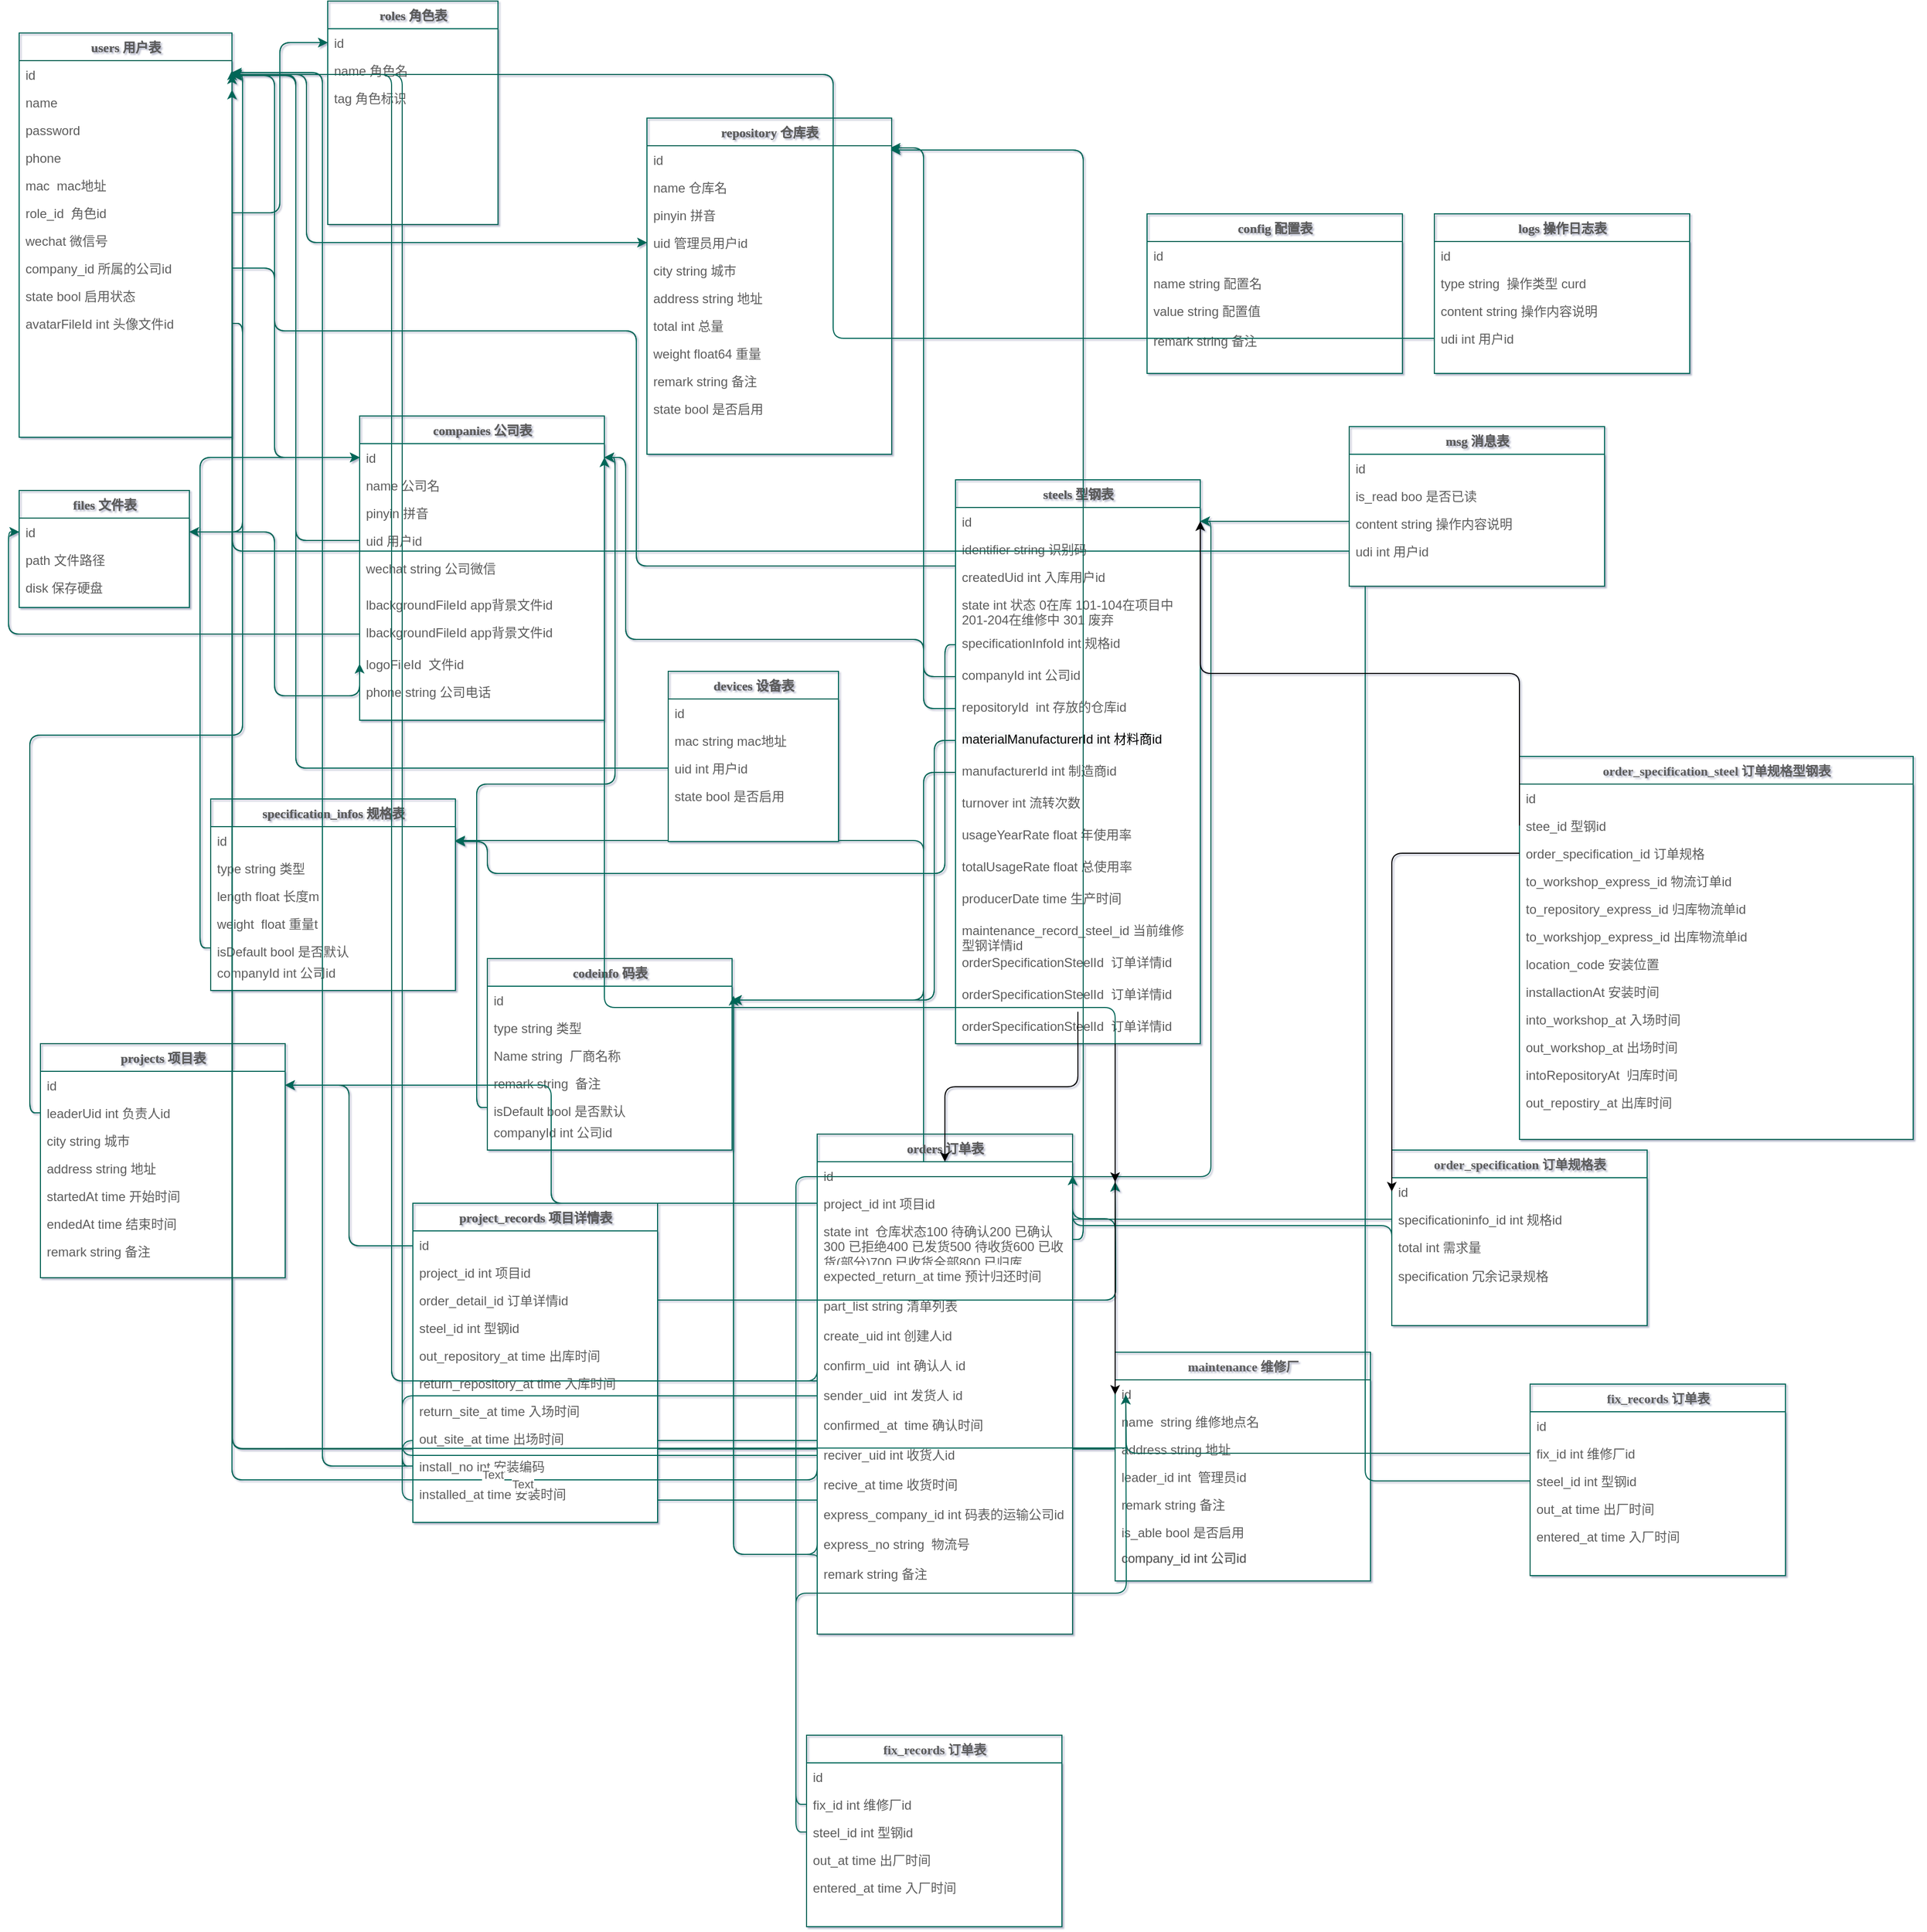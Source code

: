<mxfile version="14.8.4" type="github">
  <diagram name="Page-1" id="9f46799a-70d6-7492-0946-bef42562c5a5">
    <mxGraphModel dx="1977" dy="1073" grid="1" gridSize="10" guides="1" tooltips="1" connect="1" arrows="1" fold="1" page="1" pageScale="1" pageWidth="1100" pageHeight="850" math="0" shadow="1">
      <root>
        <mxCell id="0" />
        <mxCell id="1" parent="0" />
        <mxCell id="78961159f06e98e8-17" value="users 用户表&lt;br&gt;" style="swimlane;html=1;fontStyle=1;align=center;verticalAlign=top;childLayout=stackLayout;horizontal=1;startSize=26;horizontalStack=0;resizeParent=1;resizeLast=0;collapsible=1;marginBottom=0;swimlaneFillColor=#ffffff;rounded=0;shadow=0;comic=0;labelBackgroundColor=none;strokeWidth=1;fillColor=none;fontFamily=Verdana;fontSize=12;strokeColor=#006658;fontColor=#5C5C5C;" parent="1" vertex="1">
          <mxGeometry x="20" y="120" width="200" height="380" as="geometry">
            <mxRectangle x="50" y="130" width="70" height="26" as="alternateBounds" />
          </mxGeometry>
        </mxCell>
        <mxCell id="78961159f06e98e8-21" value="id&lt;br&gt;" style="text;html=1;strokeColor=none;fillColor=none;align=left;verticalAlign=top;spacingLeft=4;spacingRight=4;whiteSpace=wrap;overflow=hidden;rotatable=0;points=[[0,0.5],[1,0.5]];portConstraint=eastwest;fontColor=#5C5C5C;" parent="78961159f06e98e8-17" vertex="1">
          <mxGeometry y="26" width="200" height="26" as="geometry" />
        </mxCell>
        <mxCell id="78961159f06e98e8-23" value="name&lt;br&gt;" style="text;html=1;strokeColor=none;fillColor=none;align=left;verticalAlign=top;spacingLeft=4;spacingRight=4;whiteSpace=wrap;overflow=hidden;rotatable=0;points=[[0,0.5],[1,0.5]];portConstraint=eastwest;fontColor=#5C5C5C;" parent="78961159f06e98e8-17" vertex="1">
          <mxGeometry y="52" width="200" height="26" as="geometry" />
        </mxCell>
        <mxCell id="78961159f06e98e8-25" value="password&lt;br&gt;" style="text;html=1;strokeColor=none;fillColor=none;align=left;verticalAlign=top;spacingLeft=4;spacingRight=4;whiteSpace=wrap;overflow=hidden;rotatable=0;points=[[0,0.5],[1,0.5]];portConstraint=eastwest;fontColor=#5C5C5C;" parent="78961159f06e98e8-17" vertex="1">
          <mxGeometry y="78" width="200" height="26" as="geometry" />
        </mxCell>
        <mxCell id="78961159f06e98e8-26" value="phone&lt;br&gt;" style="text;html=1;strokeColor=none;fillColor=none;align=left;verticalAlign=top;spacingLeft=4;spacingRight=4;whiteSpace=wrap;overflow=hidden;rotatable=0;points=[[0,0.5],[1,0.5]];portConstraint=eastwest;fontColor=#5C5C5C;" parent="78961159f06e98e8-17" vertex="1">
          <mxGeometry y="104" width="200" height="26" as="geometry" />
        </mxCell>
        <mxCell id="u5DTICknPSbGoJJpcP43-8" value="mac&amp;nbsp; mac地址&lt;br&gt;" style="text;html=1;strokeColor=none;fillColor=none;align=left;verticalAlign=top;spacingLeft=4;spacingRight=4;whiteSpace=wrap;overflow=hidden;rotatable=0;points=[[0,0.5],[1,0.5]];portConstraint=eastwest;fontColor=#5C5C5C;" parent="78961159f06e98e8-17" vertex="1">
          <mxGeometry y="130" width="200" height="26" as="geometry" />
        </mxCell>
        <mxCell id="u5DTICknPSbGoJJpcP43-9" value="role_id&amp;nbsp; 角色id&lt;br&gt;" style="text;html=1;strokeColor=none;fillColor=none;align=left;verticalAlign=top;spacingLeft=4;spacingRight=4;whiteSpace=wrap;overflow=hidden;rotatable=0;points=[[0,0.5],[1,0.5]];portConstraint=eastwest;fontColor=#5C5C5C;" parent="78961159f06e98e8-17" vertex="1">
          <mxGeometry y="156" width="200" height="26" as="geometry" />
        </mxCell>
        <mxCell id="u5DTICknPSbGoJJpcP43-24" value="wechat 微信号" style="text;html=1;strokeColor=none;fillColor=none;align=left;verticalAlign=top;spacingLeft=4;spacingRight=4;whiteSpace=wrap;overflow=hidden;rotatable=0;points=[[0,0.5],[1,0.5]];portConstraint=eastwest;fontColor=#5C5C5C;" parent="78961159f06e98e8-17" vertex="1">
          <mxGeometry y="182" width="200" height="26" as="geometry" />
        </mxCell>
        <mxCell id="u5DTICknPSbGoJJpcP43-54" value="company_id 所属的公司id" style="text;html=1;strokeColor=none;fillColor=none;align=left;verticalAlign=top;spacingLeft=4;spacingRight=4;whiteSpace=wrap;overflow=hidden;rotatable=0;points=[[0,0.5],[1,0.5]];portConstraint=eastwest;fontColor=#5C5C5C;" parent="78961159f06e98e8-17" vertex="1">
          <mxGeometry y="208" width="200" height="26" as="geometry" />
        </mxCell>
        <mxCell id="536uSs9uS-_Bxc-050VK-1" value="is_able bool 启用状态" style="text;html=1;strokeColor=none;fillColor=none;align=left;verticalAlign=top;spacingLeft=4;spacingRight=4;whiteSpace=wrap;overflow=hidden;rotatable=0;points=[[0,0.5],[1,0.5]];portConstraint=eastwest;fontColor=#5C5C5C;" parent="78961159f06e98e8-17" vertex="1">
          <mxGeometry y="234" width="200" height="26" as="geometry" />
        </mxCell>
        <mxCell id="536uSs9uS-_Bxc-050VK-2" value="avatarFileId int 头像文件id" style="text;html=1;strokeColor=none;fillColor=none;align=left;verticalAlign=top;spacingLeft=4;spacingRight=4;whiteSpace=wrap;overflow=hidden;rotatable=0;points=[[0,0.5],[1,0.5]];portConstraint=eastwest;fontColor=#5C5C5C;" parent="78961159f06e98e8-17" vertex="1">
          <mxGeometry y="260" width="200" height="26" as="geometry" />
        </mxCell>
        <mxCell id="u5DTICknPSbGoJJpcP43-11" value="roles 角色表&lt;br&gt;" style="swimlane;html=1;fontStyle=1;align=center;verticalAlign=top;childLayout=stackLayout;horizontal=1;startSize=26;horizontalStack=0;resizeParent=1;resizeLast=0;collapsible=1;marginBottom=0;swimlaneFillColor=#ffffff;rounded=0;shadow=0;comic=0;labelBackgroundColor=none;strokeWidth=1;fillColor=none;fontFamily=Verdana;fontSize=12;strokeColor=#006658;fontColor=#5C5C5C;" parent="1" vertex="1">
          <mxGeometry x="310" y="90" width="160" height="210" as="geometry">
            <mxRectangle x="50" y="130" width="70" height="26" as="alternateBounds" />
          </mxGeometry>
        </mxCell>
        <mxCell id="u5DTICknPSbGoJJpcP43-12" value="id&lt;br&gt;" style="text;html=1;strokeColor=none;fillColor=none;align=left;verticalAlign=top;spacingLeft=4;spacingRight=4;whiteSpace=wrap;overflow=hidden;rotatable=0;points=[[0,0.5],[1,0.5]];portConstraint=eastwest;fontColor=#5C5C5C;" parent="u5DTICknPSbGoJJpcP43-11" vertex="1">
          <mxGeometry y="26" width="160" height="26" as="geometry" />
        </mxCell>
        <mxCell id="u5DTICknPSbGoJJpcP43-13" value="name 角色名&lt;br&gt;" style="text;html=1;strokeColor=none;fillColor=none;align=left;verticalAlign=top;spacingLeft=4;spacingRight=4;whiteSpace=wrap;overflow=hidden;rotatable=0;points=[[0,0.5],[1,0.5]];portConstraint=eastwest;fontColor=#5C5C5C;" parent="u5DTICknPSbGoJJpcP43-11" vertex="1">
          <mxGeometry y="52" width="160" height="26" as="geometry" />
        </mxCell>
        <mxCell id="u5DTICknPSbGoJJpcP43-15" value="tag 角色标识&lt;br&gt;" style="text;html=1;strokeColor=none;fillColor=none;align=left;verticalAlign=top;spacingLeft=4;spacingRight=4;whiteSpace=wrap;overflow=hidden;rotatable=0;points=[[0,0.5],[1,0.5]];portConstraint=eastwest;fontColor=#5C5C5C;" parent="u5DTICknPSbGoJJpcP43-11" vertex="1">
          <mxGeometry y="78" width="160" height="26" as="geometry" />
        </mxCell>
        <mxCell id="u5DTICknPSbGoJJpcP43-25" value="companies 公司表" style="swimlane;html=1;fontStyle=1;align=center;verticalAlign=top;childLayout=stackLayout;horizontal=1;startSize=26;horizontalStack=0;resizeParent=1;resizeLast=0;collapsible=1;marginBottom=0;swimlaneFillColor=#ffffff;rounded=0;shadow=0;comic=0;labelBackgroundColor=none;strokeWidth=1;fillColor=none;fontFamily=Verdana;fontSize=12;strokeColor=#006658;fontColor=#5C5C5C;" parent="1" vertex="1">
          <mxGeometry x="340" y="480" width="230" height="286" as="geometry">
            <mxRectangle x="50" y="130" width="70" height="26" as="alternateBounds" />
          </mxGeometry>
        </mxCell>
        <mxCell id="u5DTICknPSbGoJJpcP43-26" value="id&lt;br&gt;" style="text;html=1;strokeColor=none;fillColor=none;align=left;verticalAlign=top;spacingLeft=4;spacingRight=4;whiteSpace=wrap;overflow=hidden;rotatable=0;points=[[0,0.5],[1,0.5]];portConstraint=eastwest;fontColor=#5C5C5C;" parent="u5DTICknPSbGoJJpcP43-25" vertex="1">
          <mxGeometry y="26" width="230" height="26" as="geometry" />
        </mxCell>
        <mxCell id="u5DTICknPSbGoJJpcP43-27" value="name 公司名" style="text;html=1;strokeColor=none;fillColor=none;align=left;verticalAlign=top;spacingLeft=4;spacingRight=4;whiteSpace=wrap;overflow=hidden;rotatable=0;points=[[0,0.5],[1,0.5]];portConstraint=eastwest;fontColor=#5C5C5C;" parent="u5DTICknPSbGoJJpcP43-25" vertex="1">
          <mxGeometry y="52" width="230" height="26" as="geometry" />
        </mxCell>
        <mxCell id="u5DTICknPSbGoJJpcP43-28" value="pinyin 拼音" style="text;html=1;strokeColor=none;fillColor=none;align=left;verticalAlign=top;spacingLeft=4;spacingRight=4;whiteSpace=wrap;overflow=hidden;rotatable=0;points=[[0,0.5],[1,0.5]];portConstraint=eastwest;fontColor=#5C5C5C;" parent="u5DTICknPSbGoJJpcP43-25" vertex="1">
          <mxGeometry y="78" width="230" height="26" as="geometry" />
        </mxCell>
        <mxCell id="u5DTICknPSbGoJJpcP43-29" value="uid 用户id" style="text;html=1;strokeColor=none;fillColor=none;align=left;verticalAlign=top;spacingLeft=4;spacingRight=4;whiteSpace=wrap;overflow=hidden;rotatable=0;points=[[0,0.5],[1,0.5]];portConstraint=eastwest;fontColor=#5C5C5C;" parent="u5DTICknPSbGoJJpcP43-25" vertex="1">
          <mxGeometry y="104" width="230" height="26" as="geometry" />
        </mxCell>
        <mxCell id="u5DTICknPSbGoJJpcP43-49" value="wechat string 公司微信" style="text;html=1;strokeColor=none;fillColor=none;align=left;verticalAlign=top;spacingLeft=4;spacingRight=4;whiteSpace=wrap;overflow=hidden;rotatable=0;points=[[0,0.5],[1,0.5]];portConstraint=eastwest;fontColor=#5C5C5C;" parent="u5DTICknPSbGoJJpcP43-25" vertex="1">
          <mxGeometry y="130" width="230" height="34" as="geometry" />
        </mxCell>
        <mxCell id="u5DTICknPSbGoJJpcP43-47" value="lbackgroundFileId app背景文件id&lt;br&gt;" style="text;html=1;strokeColor=none;fillColor=none;align=left;verticalAlign=top;spacingLeft=4;spacingRight=4;whiteSpace=wrap;overflow=hidden;rotatable=0;points=[[0,0.5],[1,0.5]];portConstraint=eastwest;fontColor=#5C5C5C;" parent="u5DTICknPSbGoJJpcP43-25" vertex="1">
          <mxGeometry y="164" width="230" height="26" as="geometry" />
        </mxCell>
        <mxCell id="u5DTICknPSbGoJJpcP43-41" value="lbackgroundFileId app背景文件id&lt;br&gt;" style="text;html=1;strokeColor=none;fillColor=none;align=left;verticalAlign=top;spacingLeft=4;spacingRight=4;whiteSpace=wrap;overflow=hidden;rotatable=0;points=[[0,0.5],[1,0.5]];portConstraint=eastwest;fontColor=#5C5C5C;" parent="u5DTICknPSbGoJJpcP43-25" vertex="1">
          <mxGeometry y="190" width="230" height="30" as="geometry" />
        </mxCell>
        <mxCell id="u5DTICknPSbGoJJpcP43-37" value="logoFileId&amp;nbsp; 文件id" style="text;html=1;strokeColor=none;fillColor=none;align=left;verticalAlign=top;spacingLeft=4;spacingRight=4;whiteSpace=wrap;overflow=hidden;rotatable=0;points=[[0,0.5],[1,0.5]];portConstraint=eastwest;fontColor=#5C5C5C;" parent="u5DTICknPSbGoJJpcP43-25" vertex="1">
          <mxGeometry y="220" width="230" height="26" as="geometry" />
        </mxCell>
        <mxCell id="u5DTICknPSbGoJJpcP43-53" value="phone string 公司电话&lt;br&gt;" style="text;html=1;strokeColor=none;fillColor=none;align=left;verticalAlign=top;spacingLeft=4;spacingRight=4;whiteSpace=wrap;overflow=hidden;rotatable=0;points=[[0,0.5],[1,0.5]];portConstraint=eastwest;fontColor=#5C5C5C;" parent="u5DTICknPSbGoJJpcP43-25" vertex="1">
          <mxGeometry y="246" width="230" height="26" as="geometry" />
        </mxCell>
        <mxCell id="u5DTICknPSbGoJJpcP43-32" value="files 文件表" style="swimlane;html=1;fontStyle=1;align=center;verticalAlign=top;childLayout=stackLayout;horizontal=1;startSize=26;horizontalStack=0;resizeParent=1;resizeLast=0;collapsible=1;marginBottom=0;swimlaneFillColor=#ffffff;rounded=0;shadow=0;comic=0;labelBackgroundColor=none;strokeWidth=1;fillColor=none;fontFamily=Verdana;fontSize=12;strokeColor=#006658;fontColor=#5C5C5C;" parent="1" vertex="1">
          <mxGeometry x="20" y="550" width="160" height="110" as="geometry">
            <mxRectangle x="50" y="130" width="70" height="26" as="alternateBounds" />
          </mxGeometry>
        </mxCell>
        <mxCell id="u5DTICknPSbGoJJpcP43-33" value="id&lt;br&gt;" style="text;html=1;strokeColor=none;fillColor=none;align=left;verticalAlign=top;spacingLeft=4;spacingRight=4;whiteSpace=wrap;overflow=hidden;rotatable=0;points=[[0,0.5],[1,0.5]];portConstraint=eastwest;fontColor=#5C5C5C;" parent="u5DTICknPSbGoJJpcP43-32" vertex="1">
          <mxGeometry y="26" width="160" height="26" as="geometry" />
        </mxCell>
        <mxCell id="u5DTICknPSbGoJJpcP43-34" value="path 文件路径" style="text;html=1;strokeColor=none;fillColor=none;align=left;verticalAlign=top;spacingLeft=4;spacingRight=4;whiteSpace=wrap;overflow=hidden;rotatable=0;points=[[0,0.5],[1,0.5]];portConstraint=eastwest;fontColor=#5C5C5C;" parent="u5DTICknPSbGoJJpcP43-32" vertex="1">
          <mxGeometry y="52" width="160" height="26" as="geometry" />
        </mxCell>
        <mxCell id="u5DTICknPSbGoJJpcP43-35" value="disk 保存硬盘" style="text;html=1;strokeColor=none;fillColor=none;align=left;verticalAlign=top;spacingLeft=4;spacingRight=4;whiteSpace=wrap;overflow=hidden;rotatable=0;points=[[0,0.5],[1,0.5]];portConstraint=eastwest;fontColor=#5C5C5C;" parent="u5DTICknPSbGoJJpcP43-32" vertex="1">
          <mxGeometry y="78" width="160" height="26" as="geometry" />
        </mxCell>
        <mxCell id="u5DTICknPSbGoJJpcP43-43" value="" style="edgeStyle=elbowEdgeStyle;elbow=horizontal;endArrow=classic;html=1;strokeColor=#006658;fontColor=#5C5C5C;" parent="1" source="u5DTICknPSbGoJJpcP43-29" target="78961159f06e98e8-21" edge="1">
          <mxGeometry width="50" height="50" relative="1" as="geometry">
            <mxPoint x="520" y="470" as="sourcePoint" />
            <mxPoint x="570" y="420" as="targetPoint" />
          </mxGeometry>
        </mxCell>
        <mxCell id="u5DTICknPSbGoJJpcP43-44" value="" style="edgeStyle=elbowEdgeStyle;elbow=horizontal;endArrow=classic;html=1;entryX=0;entryY=0.5;entryDx=0;entryDy=0;exitX=1;exitY=0.5;exitDx=0;exitDy=0;strokeColor=#006658;fontColor=#5C5C5C;" parent="1" source="u5DTICknPSbGoJJpcP43-9" target="u5DTICknPSbGoJJpcP43-12" edge="1">
          <mxGeometry width="50" height="50" relative="1" as="geometry">
            <mxPoint x="240" y="280" as="sourcePoint" />
            <mxPoint x="290" y="230" as="targetPoint" />
            <Array as="points" />
          </mxGeometry>
        </mxCell>
        <mxCell id="u5DTICknPSbGoJJpcP43-46" value="" style="edgeStyle=orthogonalEdgeStyle;elbow=horizontal;endArrow=classic;html=1;entryX=0;entryY=0.5;entryDx=0;entryDy=0;exitX=0;exitY=0.5;exitDx=0;exitDy=0;strokeColor=#006658;fontColor=#5C5C5C;" parent="1" source="u5DTICknPSbGoJJpcP43-41" target="u5DTICknPSbGoJJpcP43-33" edge="1">
          <mxGeometry width="50" height="50" relative="1" as="geometry">
            <mxPoint x="10" y="370" as="sourcePoint" />
            <mxPoint x="570" y="420" as="targetPoint" />
          </mxGeometry>
        </mxCell>
        <mxCell id="u5DTICknPSbGoJJpcP43-51" value="" style="edgeStyle=segmentEdgeStyle;endArrow=classic;html=1;entryX=0;entryY=0.5;entryDx=0;entryDy=0;strokeColor=#006658;fontColor=#5C5C5C;" parent="1" source="u5DTICknPSbGoJJpcP43-33" target="u5DTICknPSbGoJJpcP43-37" edge="1">
          <mxGeometry width="50" height="50" relative="1" as="geometry">
            <mxPoint x="200" y="610" as="sourcePoint" />
            <mxPoint x="250" y="560" as="targetPoint" />
            <Array as="points">
              <mxPoint x="260" y="589" />
              <mxPoint x="260" y="743" />
            </Array>
          </mxGeometry>
        </mxCell>
        <mxCell id="u5DTICknPSbGoJJpcP43-56" value="" style="edgeStyle=segmentEdgeStyle;endArrow=classic;html=1;exitX=1;exitY=0.5;exitDx=0;exitDy=0;entryX=0;entryY=0.5;entryDx=0;entryDy=0;strokeColor=#006658;fontColor=#5C5C5C;" parent="1" source="u5DTICknPSbGoJJpcP43-54" target="u5DTICknPSbGoJJpcP43-26" edge="1">
          <mxGeometry width="50" height="50" relative="1" as="geometry">
            <mxPoint x="520" y="460" as="sourcePoint" />
            <mxPoint x="570" y="410" as="targetPoint" />
            <Array as="points">
              <mxPoint x="260" y="341" />
              <mxPoint x="260" y="519" />
            </Array>
          </mxGeometry>
        </mxCell>
        <mxCell id="536uSs9uS-_Bxc-050VK-3" value="" style="edgeStyle=elbowEdgeStyle;elbow=vertical;endArrow=classic;html=1;exitX=1;exitY=0.5;exitDx=0;exitDy=0;strokeColor=#006658;fontColor=#5C5C5C;" parent="1" source="536uSs9uS-_Bxc-050VK-2" target="u5DTICknPSbGoJJpcP43-33" edge="1">
          <mxGeometry width="50" height="50" relative="1" as="geometry">
            <mxPoint x="520" y="510" as="sourcePoint" />
            <mxPoint x="570" y="460" as="targetPoint" />
            <Array as="points">
              <mxPoint x="230" y="500" />
            </Array>
          </mxGeometry>
        </mxCell>
        <mxCell id="qr2XOrhrK6a8kLRLHa2o-1" value="repository 仓库表" style="swimlane;html=1;fontStyle=1;align=center;verticalAlign=top;childLayout=stackLayout;horizontal=1;startSize=26;horizontalStack=0;resizeParent=1;resizeLast=0;collapsible=1;marginBottom=0;swimlaneFillColor=#ffffff;rounded=0;shadow=0;comic=0;labelBackgroundColor=none;strokeWidth=1;fillColor=none;fontFamily=Verdana;fontSize=12;strokeColor=#006658;fontColor=#5C5C5C;" parent="1" vertex="1">
          <mxGeometry x="610" y="200" width="230" height="316" as="geometry">
            <mxRectangle x="50" y="130" width="70" height="26" as="alternateBounds" />
          </mxGeometry>
        </mxCell>
        <mxCell id="qr2XOrhrK6a8kLRLHa2o-2" value="id&lt;br&gt;" style="text;html=1;strokeColor=none;fillColor=none;align=left;verticalAlign=top;spacingLeft=4;spacingRight=4;whiteSpace=wrap;overflow=hidden;rotatable=0;points=[[0,0.5],[1,0.5]];portConstraint=eastwest;fontColor=#5C5C5C;" parent="qr2XOrhrK6a8kLRLHa2o-1" vertex="1">
          <mxGeometry y="26" width="230" height="26" as="geometry" />
        </mxCell>
        <mxCell id="qr2XOrhrK6a8kLRLHa2o-3" value="name 仓库名" style="text;html=1;strokeColor=none;fillColor=none;align=left;verticalAlign=top;spacingLeft=4;spacingRight=4;whiteSpace=wrap;overflow=hidden;rotatable=0;points=[[0,0.5],[1,0.5]];portConstraint=eastwest;fontColor=#5C5C5C;" parent="qr2XOrhrK6a8kLRLHa2o-1" vertex="1">
          <mxGeometry y="52" width="230" height="26" as="geometry" />
        </mxCell>
        <mxCell id="qr2XOrhrK6a8kLRLHa2o-4" value="pinyin 拼音" style="text;html=1;strokeColor=none;fillColor=none;align=left;verticalAlign=top;spacingLeft=4;spacingRight=4;whiteSpace=wrap;overflow=hidden;rotatable=0;points=[[0,0.5],[1,0.5]];portConstraint=eastwest;fontColor=#5C5C5C;" parent="qr2XOrhrK6a8kLRLHa2o-1" vertex="1">
          <mxGeometry y="78" width="230" height="26" as="geometry" />
        </mxCell>
        <mxCell id="qr2XOrhrK6a8kLRLHa2o-5" value="uid 管理员用户id" style="text;html=1;strokeColor=none;fillColor=none;align=left;verticalAlign=top;spacingLeft=4;spacingRight=4;whiteSpace=wrap;overflow=hidden;rotatable=0;points=[[0,0.5],[1,0.5]];portConstraint=eastwest;fontColor=#5C5C5C;" parent="qr2XOrhrK6a8kLRLHa2o-1" vertex="1">
          <mxGeometry y="104" width="230" height="26" as="geometry" />
        </mxCell>
        <mxCell id="qr2XOrhrK6a8kLRLHa2o-21" value="city string 城市" style="text;html=1;strokeColor=none;fillColor=none;align=left;verticalAlign=top;spacingLeft=4;spacingRight=4;whiteSpace=wrap;overflow=hidden;rotatable=0;points=[[0,0.5],[1,0.5]];portConstraint=eastwest;fontColor=#5C5C5C;" parent="qr2XOrhrK6a8kLRLHa2o-1" vertex="1">
          <mxGeometry y="130" width="230" height="26" as="geometry" />
        </mxCell>
        <mxCell id="qr2XOrhrK6a8kLRLHa2o-22" value="address string 地址" style="text;html=1;strokeColor=none;fillColor=none;align=left;verticalAlign=top;spacingLeft=4;spacingRight=4;whiteSpace=wrap;overflow=hidden;rotatable=0;points=[[0,0.5],[1,0.5]];portConstraint=eastwest;fontColor=#5C5C5C;" parent="qr2XOrhrK6a8kLRLHa2o-1" vertex="1">
          <mxGeometry y="156" width="230" height="26" as="geometry" />
        </mxCell>
        <mxCell id="qr2XOrhrK6a8kLRLHa2o-23" value="total int 总量" style="text;html=1;strokeColor=none;fillColor=none;align=left;verticalAlign=top;spacingLeft=4;spacingRight=4;whiteSpace=wrap;overflow=hidden;rotatable=0;points=[[0,0.5],[1,0.5]];portConstraint=eastwest;fontColor=#5C5C5C;" parent="qr2XOrhrK6a8kLRLHa2o-1" vertex="1">
          <mxGeometry y="182" width="230" height="26" as="geometry" />
        </mxCell>
        <mxCell id="qr2XOrhrK6a8kLRLHa2o-25" value="weight float64 重量" style="text;html=1;strokeColor=none;fillColor=none;align=left;verticalAlign=top;spacingLeft=4;spacingRight=4;whiteSpace=wrap;overflow=hidden;rotatable=0;points=[[0,0.5],[1,0.5]];portConstraint=eastwest;fontColor=#5C5C5C;" parent="qr2XOrhrK6a8kLRLHa2o-1" vertex="1">
          <mxGeometry y="208" width="230" height="26" as="geometry" />
        </mxCell>
        <mxCell id="qr2XOrhrK6a8kLRLHa2o-24" value="remark string 备注" style="text;html=1;strokeColor=none;fillColor=none;align=left;verticalAlign=top;spacingLeft=4;spacingRight=4;whiteSpace=wrap;overflow=hidden;rotatable=0;points=[[0,0.5],[1,0.5]];portConstraint=eastwest;fontColor=#5C5C5C;" parent="qr2XOrhrK6a8kLRLHa2o-1" vertex="1">
          <mxGeometry y="234" width="230" height="26" as="geometry" />
        </mxCell>
        <mxCell id="qr2XOrhrK6a8kLRLHa2o-26" value="state bool 是否启用" style="text;html=1;strokeColor=none;fillColor=none;align=left;verticalAlign=top;spacingLeft=4;spacingRight=4;whiteSpace=wrap;overflow=hidden;rotatable=0;points=[[0,0.5],[1,0.5]];portConstraint=eastwest;fontColor=#5C5C5C;" parent="qr2XOrhrK6a8kLRLHa2o-1" vertex="1">
          <mxGeometry y="260" width="230" height="25" as="geometry" />
        </mxCell>
        <mxCell id="qr2XOrhrK6a8kLRLHa2o-27" value="" style="edgeStyle=elbowEdgeStyle;elbow=horizontal;endArrow=classic;html=1;exitX=1;exitY=0.5;exitDx=0;exitDy=0;strokeColor=#006658;fontColor=#5C5C5C;" parent="1" source="78961159f06e98e8-21" target="qr2XOrhrK6a8kLRLHa2o-5" edge="1">
          <mxGeometry width="50" height="50" relative="1" as="geometry">
            <mxPoint x="520" y="500" as="sourcePoint" />
            <mxPoint x="570" y="450" as="targetPoint" />
            <Array as="points">
              <mxPoint x="290" y="220" />
            </Array>
          </mxGeometry>
        </mxCell>
        <mxCell id="qr2XOrhrK6a8kLRLHa2o-28" value="devices 设备表" style="swimlane;html=1;fontStyle=1;align=center;verticalAlign=top;childLayout=stackLayout;horizontal=1;startSize=26;horizontalStack=0;resizeParent=1;resizeLast=0;collapsible=1;marginBottom=0;swimlaneFillColor=#ffffff;rounded=0;shadow=0;comic=0;labelBackgroundColor=none;strokeWidth=1;fillColor=none;fontFamily=Verdana;fontSize=12;strokeColor=#006658;fontColor=#5C5C5C;" parent="1" vertex="1">
          <mxGeometry x="630" y="720" width="160" height="160" as="geometry">
            <mxRectangle x="50" y="130" width="70" height="26" as="alternateBounds" />
          </mxGeometry>
        </mxCell>
        <mxCell id="qr2XOrhrK6a8kLRLHa2o-29" value="id&lt;br&gt;" style="text;html=1;strokeColor=none;fillColor=none;align=left;verticalAlign=top;spacingLeft=4;spacingRight=4;whiteSpace=wrap;overflow=hidden;rotatable=0;points=[[0,0.5],[1,0.5]];portConstraint=eastwest;fontColor=#5C5C5C;" parent="qr2XOrhrK6a8kLRLHa2o-28" vertex="1">
          <mxGeometry y="26" width="160" height="26" as="geometry" />
        </mxCell>
        <mxCell id="qr2XOrhrK6a8kLRLHa2o-30" value="mac string mac地址" style="text;html=1;strokeColor=none;fillColor=none;align=left;verticalAlign=top;spacingLeft=4;spacingRight=4;whiteSpace=wrap;overflow=hidden;rotatable=0;points=[[0,0.5],[1,0.5]];portConstraint=eastwest;fontColor=#5C5C5C;" parent="qr2XOrhrK6a8kLRLHa2o-28" vertex="1">
          <mxGeometry y="52" width="160" height="26" as="geometry" />
        </mxCell>
        <mxCell id="qr2XOrhrK6a8kLRLHa2o-31" value="uid int 用户id" style="text;html=1;strokeColor=none;fillColor=none;align=left;verticalAlign=top;spacingLeft=4;spacingRight=4;whiteSpace=wrap;overflow=hidden;rotatable=0;points=[[0,0.5],[1,0.5]];portConstraint=eastwest;fontColor=#5C5C5C;" parent="qr2XOrhrK6a8kLRLHa2o-28" vertex="1">
          <mxGeometry y="78" width="160" height="26" as="geometry" />
        </mxCell>
        <mxCell id="qr2XOrhrK6a8kLRLHa2o-32" value="is_able bool 是否启用" style="text;html=1;strokeColor=none;fillColor=none;align=left;verticalAlign=top;spacingLeft=4;spacingRight=4;whiteSpace=wrap;overflow=hidden;rotatable=0;points=[[0,0.5],[1,0.5]];portConstraint=eastwest;fontColor=#5C5C5C;" parent="qr2XOrhrK6a8kLRLHa2o-28" vertex="1">
          <mxGeometry y="104" width="160" height="26" as="geometry" />
        </mxCell>
        <mxCell id="qr2XOrhrK6a8kLRLHa2o-39" value="" style="edgeStyle=elbowEdgeStyle;elbow=horizontal;endArrow=classic;html=1;strokeColor=#006658;fontColor=#5C5C5C;" parent="1" source="qr2XOrhrK6a8kLRLHa2o-31" edge="1">
          <mxGeometry width="50" height="50" relative="1" as="geometry">
            <mxPoint x="520" y="540" as="sourcePoint" />
            <mxPoint x="220" y="160" as="targetPoint" />
            <Array as="points">
              <mxPoint x="280" y="390" />
              <mxPoint x="410" y="750" />
              <mxPoint x="310" y="230" />
            </Array>
          </mxGeometry>
        </mxCell>
        <mxCell id="KPvRqQYWDeznnrHQe_zY-1" value="steels 型钢表" style="swimlane;html=1;fontStyle=1;align=center;verticalAlign=top;childLayout=stackLayout;horizontal=1;startSize=26;horizontalStack=0;resizeParent=1;resizeLast=0;collapsible=1;marginBottom=0;swimlaneFillColor=#ffffff;rounded=0;shadow=0;comic=0;labelBackgroundColor=none;strokeWidth=1;fillColor=none;fontFamily=Verdana;fontSize=12;strokeColor=#006658;fontColor=#5C5C5C;" parent="1" vertex="1">
          <mxGeometry x="900" y="540" width="230" height="430" as="geometry">
            <mxRectangle x="50" y="130" width="70" height="26" as="alternateBounds" />
          </mxGeometry>
        </mxCell>
        <mxCell id="KPvRqQYWDeznnrHQe_zY-2" value="id&lt;br&gt;" style="text;html=1;strokeColor=none;fillColor=none;align=left;verticalAlign=top;spacingLeft=4;spacingRight=4;whiteSpace=wrap;overflow=hidden;rotatable=0;points=[[0,0.5],[1,0.5]];portConstraint=eastwest;fontColor=#5C5C5C;" parent="KPvRqQYWDeznnrHQe_zY-1" vertex="1">
          <mxGeometry y="26" width="230" height="26" as="geometry" />
        </mxCell>
        <mxCell id="KPvRqQYWDeznnrHQe_zY-3" value="identifier string 识别码" style="text;html=1;strokeColor=none;fillColor=none;align=left;verticalAlign=top;spacingLeft=4;spacingRight=4;whiteSpace=wrap;overflow=hidden;rotatable=0;points=[[0,0.5],[1,0.5]];portConstraint=eastwest;fontColor=#5C5C5C;" parent="KPvRqQYWDeznnrHQe_zY-1" vertex="1">
          <mxGeometry y="52" width="230" height="26" as="geometry" />
        </mxCell>
        <mxCell id="KPvRqQYWDeznnrHQe_zY-4" value="createdUid int 入库用户id" style="text;html=1;strokeColor=none;fillColor=none;align=left;verticalAlign=top;spacingLeft=4;spacingRight=4;whiteSpace=wrap;overflow=hidden;rotatable=0;points=[[0,0.5],[1,0.5]];portConstraint=eastwest;fontColor=#5C5C5C;" parent="KPvRqQYWDeznnrHQe_zY-1" vertex="1">
          <mxGeometry y="78" width="230" height="26" as="geometry" />
        </mxCell>
        <mxCell id="KPvRqQYWDeznnrHQe_zY-5" value="state int 状态 0在库 101-104在项目中201-204在维修中 301 废弃" style="text;html=1;strokeColor=none;fillColor=none;align=left;verticalAlign=top;spacingLeft=4;spacingRight=4;whiteSpace=wrap;overflow=hidden;rotatable=0;points=[[0,0.5],[1,0.5]];portConstraint=eastwest;fontColor=#5C5C5C;" parent="KPvRqQYWDeznnrHQe_zY-1" vertex="1">
          <mxGeometry y="104" width="230" height="36" as="geometry" />
        </mxCell>
        <mxCell id="KPvRqQYWDeznnrHQe_zY-13" value="specificationInfoId int 规格id" style="text;html=1;strokeColor=none;fillColor=none;align=left;verticalAlign=top;spacingLeft=4;spacingRight=4;whiteSpace=wrap;overflow=hidden;rotatable=0;points=[[0,0.5],[1,0.5]];portConstraint=eastwest;fontColor=#5C5C5C;" parent="KPvRqQYWDeznnrHQe_zY-1" vertex="1">
          <mxGeometry y="140" width="230" height="30" as="geometry" />
        </mxCell>
        <mxCell id="KPvRqQYWDeznnrHQe_zY-23" value="companyId int 公司id" style="text;html=1;strokeColor=none;fillColor=none;align=left;verticalAlign=top;spacingLeft=4;spacingRight=4;whiteSpace=wrap;overflow=hidden;rotatable=0;points=[[0,0.5],[1,0.5]];portConstraint=eastwest;fontColor=#5C5C5C;" parent="KPvRqQYWDeznnrHQe_zY-1" vertex="1">
          <mxGeometry y="170" width="230" height="30" as="geometry" />
        </mxCell>
        <mxCell id="KPvRqQYWDeznnrHQe_zY-25" value="repositoryId&amp;nbsp; int 存放的仓库id" style="text;html=1;strokeColor=none;fillColor=none;align=left;verticalAlign=top;spacingLeft=4;spacingRight=4;whiteSpace=wrap;overflow=hidden;rotatable=0;points=[[0,0.5],[1,0.5]];portConstraint=eastwest;fontColor=#5C5C5C;" parent="KPvRqQYWDeznnrHQe_zY-1" vertex="1">
          <mxGeometry y="200" width="230" height="30" as="geometry" />
        </mxCell>
        <mxCell id="KPvRqQYWDeznnrHQe_zY-28" value="&lt;meta charset=&quot;utf-8&quot;&gt;&lt;span style=&quot;color: rgb(0, 0, 0); font-family: helvetica; font-size: 12px; font-style: normal; font-weight: 400; letter-spacing: normal; text-align: left; text-indent: 0px; text-transform: none; word-spacing: 0px; background-color: rgb(248, 249, 250); display: inline; float: none;&quot;&gt;materialManufacturerId int 材料商id&lt;/span&gt;" style="text;html=1;strokeColor=none;fillColor=none;align=left;verticalAlign=top;spacingLeft=4;spacingRight=4;whiteSpace=wrap;overflow=hidden;rotatable=0;points=[[0,0.5],[1,0.5]];portConstraint=eastwest;fontColor=#5C5C5C;" parent="KPvRqQYWDeznnrHQe_zY-1" vertex="1">
          <mxGeometry y="230" width="230" height="30" as="geometry" />
        </mxCell>
        <mxCell id="KPvRqQYWDeznnrHQe_zY-50" value="&lt;font face=&quot;helvetica&quot;&gt;manufacturerId int 制造商id&lt;/font&gt;" style="text;html=1;strokeColor=none;fillColor=none;align=left;verticalAlign=top;spacingLeft=4;spacingRight=4;whiteSpace=wrap;overflow=hidden;rotatable=0;points=[[0,0.5],[1,0.5]];portConstraint=eastwest;fontColor=#5C5C5C;" parent="KPvRqQYWDeznnrHQe_zY-1" vertex="1">
          <mxGeometry y="260" width="230" height="30" as="geometry" />
        </mxCell>
        <mxCell id="KPvRqQYWDeznnrHQe_zY-59" value="&lt;font face=&quot;helvetica&quot;&gt;turnover int 流转次数&lt;/font&gt;" style="text;html=1;strokeColor=none;fillColor=none;align=left;verticalAlign=top;spacingLeft=4;spacingRight=4;whiteSpace=wrap;overflow=hidden;rotatable=0;points=[[0,0.5],[1,0.5]];portConstraint=eastwest;fontColor=#5C5C5C;" parent="KPvRqQYWDeznnrHQe_zY-1" vertex="1">
          <mxGeometry y="290" width="230" height="30" as="geometry" />
        </mxCell>
        <mxCell id="KPvRqQYWDeznnrHQe_zY-71" value="&lt;font face=&quot;helvetica&quot;&gt;usageYearRate float 年&lt;/font&gt;&lt;span style=&quot;font-family: &amp;#34;helvetica&amp;#34;&quot;&gt;使用率&lt;/span&gt;" style="text;html=1;strokeColor=none;fillColor=none;align=left;verticalAlign=top;spacingLeft=4;spacingRight=4;whiteSpace=wrap;overflow=hidden;rotatable=0;points=[[0,0.5],[1,0.5]];portConstraint=eastwest;fontColor=#5C5C5C;" parent="KPvRqQYWDeznnrHQe_zY-1" vertex="1">
          <mxGeometry y="320" width="230" height="30" as="geometry" />
        </mxCell>
        <mxCell id="KPvRqQYWDeznnrHQe_zY-72" value="&lt;font face=&quot;helvetica&quot;&gt;totalUsageRate float 总使用率&lt;/font&gt;" style="text;html=1;strokeColor=none;fillColor=none;align=left;verticalAlign=top;spacingLeft=4;spacingRight=4;whiteSpace=wrap;overflow=hidden;rotatable=0;points=[[0,0.5],[1,0.5]];portConstraint=eastwest;fontColor=#5C5C5C;" parent="KPvRqQYWDeznnrHQe_zY-1" vertex="1">
          <mxGeometry y="350" width="230" height="30" as="geometry" />
        </mxCell>
        <mxCell id="KPvRqQYWDeznnrHQe_zY-73" value="&lt;font face=&quot;helvetica&quot;&gt;producerDate time 生产时间&lt;/font&gt;" style="text;html=1;strokeColor=none;fillColor=none;align=left;verticalAlign=top;spacingLeft=4;spacingRight=4;whiteSpace=wrap;overflow=hidden;rotatable=0;points=[[0,0.5],[1,0.5]];portConstraint=eastwest;fontColor=#5C5C5C;" parent="KPvRqQYWDeznnrHQe_zY-1" vertex="1">
          <mxGeometry y="380" width="230" height="30" as="geometry" />
        </mxCell>
        <mxCell id="KPvRqQYWDeznnrHQe_zY-7" value="" style="edgeStyle=segmentEdgeStyle;endArrow=classic;html=1;strokeColor=#006658;fontColor=#5C5C5C;" parent="1" source="KPvRqQYWDeznnrHQe_zY-4" edge="1">
          <mxGeometry width="50" height="50" relative="1" as="geometry">
            <mxPoint x="830" y="610" as="sourcePoint" />
            <mxPoint x="220" y="160" as="targetPoint" />
            <Array as="points">
              <mxPoint x="600" y="621" />
              <mxPoint x="600" y="400" />
              <mxPoint x="260" y="400" />
              <mxPoint x="260" y="160" />
            </Array>
          </mxGeometry>
        </mxCell>
        <mxCell id="KPvRqQYWDeznnrHQe_zY-8" value="specification_infos 规格表" style="swimlane;html=1;fontStyle=1;align=center;verticalAlign=top;childLayout=stackLayout;horizontal=1;startSize=26;horizontalStack=0;resizeParent=1;resizeLast=0;collapsible=1;marginBottom=0;swimlaneFillColor=#ffffff;rounded=0;shadow=0;comic=0;labelBackgroundColor=none;strokeWidth=1;fillColor=none;fontFamily=Verdana;fontSize=12;strokeColor=#006658;fontColor=#5C5C5C;" parent="1" vertex="1">
          <mxGeometry x="200" y="840" width="230" height="180" as="geometry">
            <mxRectangle x="50" y="130" width="70" height="26" as="alternateBounds" />
          </mxGeometry>
        </mxCell>
        <mxCell id="KPvRqQYWDeznnrHQe_zY-9" value="id&lt;br&gt;" style="text;html=1;strokeColor=none;fillColor=none;align=left;verticalAlign=top;spacingLeft=4;spacingRight=4;whiteSpace=wrap;overflow=hidden;rotatable=0;points=[[0,0.5],[1,0.5]];portConstraint=eastwest;fontColor=#5C5C5C;" parent="KPvRqQYWDeznnrHQe_zY-8" vertex="1">
          <mxGeometry y="26" width="230" height="26" as="geometry" />
        </mxCell>
        <mxCell id="KPvRqQYWDeznnrHQe_zY-14" value="type string 类型" style="text;html=1;strokeColor=none;fillColor=none;align=left;verticalAlign=top;spacingLeft=4;spacingRight=4;whiteSpace=wrap;overflow=hidden;rotatable=0;points=[[0,0.5],[1,0.5]];portConstraint=eastwest;fontColor=#5C5C5C;" parent="KPvRqQYWDeznnrHQe_zY-8" vertex="1">
          <mxGeometry y="52" width="230" height="26" as="geometry" />
        </mxCell>
        <mxCell id="KPvRqQYWDeznnrHQe_zY-15" value="length float 长度m" style="text;html=1;strokeColor=none;fillColor=none;align=left;verticalAlign=top;spacingLeft=4;spacingRight=4;whiteSpace=wrap;overflow=hidden;rotatable=0;points=[[0,0.5],[1,0.5]];portConstraint=eastwest;fontColor=#5C5C5C;" parent="KPvRqQYWDeznnrHQe_zY-8" vertex="1">
          <mxGeometry y="78" width="230" height="26" as="geometry" />
        </mxCell>
        <mxCell id="KPvRqQYWDeznnrHQe_zY-16" value="weight&amp;nbsp; float 重量t" style="text;html=1;strokeColor=none;fillColor=none;align=left;verticalAlign=top;spacingLeft=4;spacingRight=4;whiteSpace=wrap;overflow=hidden;rotatable=0;points=[[0,0.5],[1,0.5]];portConstraint=eastwest;fontColor=#5C5C5C;" parent="KPvRqQYWDeznnrHQe_zY-8" vertex="1">
          <mxGeometry y="104" width="230" height="26" as="geometry" />
        </mxCell>
        <mxCell id="KPvRqQYWDeznnrHQe_zY-17" value="isDefault bool 是否默认" style="text;html=1;strokeColor=none;fillColor=none;align=left;verticalAlign=top;spacingLeft=4;spacingRight=4;whiteSpace=wrap;overflow=hidden;rotatable=0;points=[[0,0.5],[1,0.5]];portConstraint=eastwest;fontColor=#5C5C5C;" parent="KPvRqQYWDeznnrHQe_zY-8" vertex="1">
          <mxGeometry y="130" width="230" height="20" as="geometry" />
        </mxCell>
        <mxCell id="KPvRqQYWDeznnrHQe_zY-18" value="companyId int 公司id" style="text;html=1;strokeColor=none;fillColor=none;align=left;verticalAlign=top;spacingLeft=4;spacingRight=4;whiteSpace=wrap;overflow=hidden;rotatable=0;points=[[0,0.5],[1,0.5]];portConstraint=eastwest;fontColor=#5C5C5C;" parent="KPvRqQYWDeznnrHQe_zY-8" vertex="1">
          <mxGeometry y="150" width="230" height="20" as="geometry" />
        </mxCell>
        <mxCell id="KPvRqQYWDeznnrHQe_zY-19" value="" style="edgeStyle=elbowEdgeStyle;elbow=horizontal;endArrow=classic;html=1;exitX=0;exitY=0.5;exitDx=0;exitDy=0;exitPerimeter=0;strokeColor=#006658;fontColor=#5C5C5C;" parent="1" source="KPvRqQYWDeznnrHQe_zY-17" target="u5DTICknPSbGoJJpcP43-26" edge="1">
          <mxGeometry width="50" height="50" relative="1" as="geometry">
            <mxPoint x="590" y="770" as="sourcePoint" />
            <mxPoint x="640" y="720" as="targetPoint" />
            <Array as="points">
              <mxPoint x="190" y="710" />
            </Array>
          </mxGeometry>
        </mxCell>
        <mxCell id="KPvRqQYWDeznnrHQe_zY-21" value="" style="edgeStyle=segmentEdgeStyle;endArrow=classic;html=1;strokeColor=#006658;fontColor=#5C5C5C;" parent="1" source="KPvRqQYWDeznnrHQe_zY-13" edge="1">
          <mxGeometry width="50" height="50" relative="1" as="geometry">
            <mxPoint x="600" y="560" as="sourcePoint" />
            <mxPoint x="430" y="880" as="targetPoint" />
            <Array as="points">
              <mxPoint x="890" y="695" />
              <mxPoint x="890" y="910" />
              <mxPoint x="460" y="910" />
              <mxPoint x="460" y="880" />
            </Array>
          </mxGeometry>
        </mxCell>
        <mxCell id="KPvRqQYWDeznnrHQe_zY-24" value="" style="edgeStyle=segmentEdgeStyle;endArrow=classic;html=1;entryX=1;entryY=0.5;entryDx=0;entryDy=0;strokeColor=#006658;fontColor=#5C5C5C;" parent="1" source="KPvRqQYWDeznnrHQe_zY-23" target="u5DTICknPSbGoJJpcP43-26" edge="1">
          <mxGeometry width="50" height="50" relative="1" as="geometry">
            <mxPoint x="640" y="680" as="sourcePoint" />
            <mxPoint x="690" y="630" as="targetPoint" />
            <Array as="points">
              <mxPoint x="870" y="725" />
              <mxPoint x="870" y="690" />
              <mxPoint x="590" y="690" />
              <mxPoint x="590" y="519" />
            </Array>
          </mxGeometry>
        </mxCell>
        <mxCell id="KPvRqQYWDeznnrHQe_zY-26" value="" style="edgeStyle=segmentEdgeStyle;endArrow=classic;html=1;entryX=0.996;entryY=0.077;entryDx=0;entryDy=0;entryPerimeter=0;strokeColor=#006658;fontColor=#5C5C5C;" parent="1" source="KPvRqQYWDeznnrHQe_zY-25" target="qr2XOrhrK6a8kLRLHa2o-2" edge="1">
          <mxGeometry width="50" height="50" relative="1" as="geometry">
            <mxPoint x="640" y="740" as="sourcePoint" />
            <mxPoint x="690" y="690" as="targetPoint" />
            <Array as="points">
              <mxPoint x="870" y="755" />
              <mxPoint x="870" y="228" />
            </Array>
          </mxGeometry>
        </mxCell>
        <mxCell id="KPvRqQYWDeznnrHQe_zY-29" value="" style="edgeStyle=elbowEdgeStyle;elbow=horizontal;endArrow=classic;html=1;entryX=1;entryY=0.5;entryDx=0;entryDy=0;strokeColor=#006658;fontColor=#5C5C5C;" parent="1" source="KPvRqQYWDeznnrHQe_zY-28" target="KPvRqQYWDeznnrHQe_zY-31" edge="1">
          <mxGeometry width="50" height="50" relative="1" as="geometry">
            <mxPoint x="640" y="700" as="sourcePoint" />
            <mxPoint x="690" y="990" as="targetPoint" />
            <Array as="points">
              <mxPoint x="880" y="950" />
            </Array>
          </mxGeometry>
        </mxCell>
        <mxCell id="KPvRqQYWDeznnrHQe_zY-30" value="codeinfo 码表" style="swimlane;html=1;fontStyle=1;align=center;verticalAlign=top;childLayout=stackLayout;horizontal=1;startSize=26;horizontalStack=0;resizeParent=1;resizeLast=0;collapsible=1;marginBottom=0;swimlaneFillColor=#ffffff;rounded=0;shadow=0;comic=0;labelBackgroundColor=none;strokeWidth=1;fillColor=none;fontFamily=Verdana;fontSize=12;strokeColor=#006658;fontColor=#5C5C5C;" parent="1" vertex="1">
          <mxGeometry x="460" y="990" width="230" height="180" as="geometry">
            <mxRectangle x="50" y="130" width="70" height="26" as="alternateBounds" />
          </mxGeometry>
        </mxCell>
        <mxCell id="KPvRqQYWDeznnrHQe_zY-31" value="id&lt;br&gt;" style="text;html=1;strokeColor=none;fillColor=none;align=left;verticalAlign=top;spacingLeft=4;spacingRight=4;whiteSpace=wrap;overflow=hidden;rotatable=0;points=[[0,0.5],[1,0.5]];portConstraint=eastwest;fontColor=#5C5C5C;" parent="KPvRqQYWDeznnrHQe_zY-30" vertex="1">
          <mxGeometry y="26" width="230" height="26" as="geometry" />
        </mxCell>
        <mxCell id="KPvRqQYWDeznnrHQe_zY-32" value="type string 类型" style="text;html=1;strokeColor=none;fillColor=none;align=left;verticalAlign=top;spacingLeft=4;spacingRight=4;whiteSpace=wrap;overflow=hidden;rotatable=0;points=[[0,0.5],[1,0.5]];portConstraint=eastwest;fontColor=#5C5C5C;" parent="KPvRqQYWDeznnrHQe_zY-30" vertex="1">
          <mxGeometry y="52" width="230" height="26" as="geometry" />
        </mxCell>
        <mxCell id="KPvRqQYWDeznnrHQe_zY-33" value="Name string&amp;nbsp; 厂商名称" style="text;html=1;strokeColor=none;fillColor=none;align=left;verticalAlign=top;spacingLeft=4;spacingRight=4;whiteSpace=wrap;overflow=hidden;rotatable=0;points=[[0,0.5],[1,0.5]];portConstraint=eastwest;fontColor=#5C5C5C;" parent="KPvRqQYWDeznnrHQe_zY-30" vertex="1">
          <mxGeometry y="78" width="230" height="26" as="geometry" />
        </mxCell>
        <mxCell id="KPvRqQYWDeznnrHQe_zY-34" value="remark string&amp;nbsp; 备注" style="text;html=1;strokeColor=none;fillColor=none;align=left;verticalAlign=top;spacingLeft=4;spacingRight=4;whiteSpace=wrap;overflow=hidden;rotatable=0;points=[[0,0.5],[1,0.5]];portConstraint=eastwest;fontColor=#5C5C5C;" parent="KPvRqQYWDeznnrHQe_zY-30" vertex="1">
          <mxGeometry y="104" width="230" height="26" as="geometry" />
        </mxCell>
        <mxCell id="KPvRqQYWDeznnrHQe_zY-35" value="isDefault bool 是否默认" style="text;html=1;strokeColor=none;fillColor=none;align=left;verticalAlign=top;spacingLeft=4;spacingRight=4;whiteSpace=wrap;overflow=hidden;rotatable=0;points=[[0,0.5],[1,0.5]];portConstraint=eastwest;fontColor=#5C5C5C;" parent="KPvRqQYWDeznnrHQe_zY-30" vertex="1">
          <mxGeometry y="130" width="230" height="20" as="geometry" />
        </mxCell>
        <mxCell id="KPvRqQYWDeznnrHQe_zY-36" value="companyId int 公司id" style="text;html=1;strokeColor=none;fillColor=none;align=left;verticalAlign=top;spacingLeft=4;spacingRight=4;whiteSpace=wrap;overflow=hidden;rotatable=0;points=[[0,0.5],[1,0.5]];portConstraint=eastwest;fontColor=#5C5C5C;" parent="KPvRqQYWDeznnrHQe_zY-30" vertex="1">
          <mxGeometry y="150" width="230" height="20" as="geometry" />
        </mxCell>
        <mxCell id="KPvRqQYWDeznnrHQe_zY-48" value="" style="edgeStyle=orthogonalEdgeStyle;endArrow=classic;html=1;exitX=0;exitY=0.5;exitDx=0;exitDy=0;exitPerimeter=0;strokeColor=#006658;fontColor=#5C5C5C;" parent="1" source="KPvRqQYWDeznnrHQe_zY-35" target="u5DTICknPSbGoJJpcP43-26" edge="1">
          <mxGeometry width="50" height="50" relative="1" as="geometry">
            <mxPoint x="640" y="860" as="sourcePoint" />
            <mxPoint x="580" y="519" as="targetPoint" />
          </mxGeometry>
        </mxCell>
        <mxCell id="KPvRqQYWDeznnrHQe_zY-51" value="" style="endArrow=classic;html=1;exitX=0;exitY=0.5;exitDx=0;exitDy=0;entryX=1;entryY=0.5;entryDx=0;entryDy=0;edgeStyle=elbowEdgeStyle;strokeColor=#006658;fontColor=#5C5C5C;" parent="1" source="KPvRqQYWDeznnrHQe_zY-50" target="KPvRqQYWDeznnrHQe_zY-31" edge="1">
          <mxGeometry width="50" height="50" relative="1" as="geometry">
            <mxPoint x="640" y="920" as="sourcePoint" />
            <mxPoint x="690" y="870" as="targetPoint" />
            <Array as="points">
              <mxPoint x="870" y="920" />
            </Array>
          </mxGeometry>
        </mxCell>
        <mxCell id="KPvRqQYWDeznnrHQe_zY-52" value="&lt;br&gt;" style="edgeLabel;html=1;align=center;verticalAlign=middle;resizable=0;points=[];fontColor=#5C5C5C;" parent="KPvRqQYWDeznnrHQe_zY-51" vertex="1" connectable="0">
          <mxGeometry x="-0.849" y="-1" relative="1" as="geometry">
            <mxPoint as="offset" />
          </mxGeometry>
        </mxCell>
        <mxCell id="KPvRqQYWDeznnrHQe_zY-53" value="&lt;br&gt;" style="edgeLabel;html=1;align=center;verticalAlign=middle;resizable=0;points=[];fontColor=#5C5C5C;" parent="KPvRqQYWDeznnrHQe_zY-51" vertex="1" connectable="0">
          <mxGeometry x="-0.906" y="-2" relative="1" as="geometry">
            <mxPoint as="offset" />
          </mxGeometry>
        </mxCell>
        <mxCell id="KPvRqQYWDeznnrHQe_zY-80" value="projects 项目表" style="swimlane;html=1;fontStyle=1;align=center;verticalAlign=top;childLayout=stackLayout;horizontal=1;startSize=26;horizontalStack=0;resizeParent=1;resizeLast=0;collapsible=1;marginBottom=0;swimlaneFillColor=#ffffff;rounded=0;shadow=0;comic=0;labelBackgroundColor=none;strokeWidth=1;fillColor=none;fontFamily=Verdana;fontSize=12;strokeColor=#006658;fontColor=#5C5C5C;" parent="1" vertex="1">
          <mxGeometry x="40" y="1070" width="230" height="220" as="geometry">
            <mxRectangle x="50" y="130" width="70" height="26" as="alternateBounds" />
          </mxGeometry>
        </mxCell>
        <mxCell id="KPvRqQYWDeznnrHQe_zY-81" value="id&lt;br&gt;" style="text;html=1;strokeColor=none;fillColor=none;align=left;verticalAlign=top;spacingLeft=4;spacingRight=4;whiteSpace=wrap;overflow=hidden;rotatable=0;points=[[0,0.5],[1,0.5]];portConstraint=eastwest;fontColor=#5C5C5C;" parent="KPvRqQYWDeznnrHQe_zY-80" vertex="1">
          <mxGeometry y="26" width="230" height="26" as="geometry" />
        </mxCell>
        <mxCell id="KPvRqQYWDeznnrHQe_zY-82" value="leaderUid int 负责人id" style="text;html=1;strokeColor=none;fillColor=none;align=left;verticalAlign=top;spacingLeft=4;spacingRight=4;whiteSpace=wrap;overflow=hidden;rotatable=0;points=[[0,0.5],[1,0.5]];portConstraint=eastwest;fontColor=#5C5C5C;" parent="KPvRqQYWDeznnrHQe_zY-80" vertex="1">
          <mxGeometry y="52" width="230" height="26" as="geometry" />
        </mxCell>
        <mxCell id="KPvRqQYWDeznnrHQe_zY-88" value="city string 城市" style="text;html=1;strokeColor=none;fillColor=none;align=left;verticalAlign=top;spacingLeft=4;spacingRight=4;whiteSpace=wrap;overflow=hidden;rotatable=0;points=[[0,0.5],[1,0.5]];portConstraint=eastwest;fontColor=#5C5C5C;" parent="KPvRqQYWDeznnrHQe_zY-80" vertex="1">
          <mxGeometry y="78" width="230" height="26" as="geometry" />
        </mxCell>
        <mxCell id="KPvRqQYWDeznnrHQe_zY-89" value="address string 地址" style="text;html=1;strokeColor=none;fillColor=none;align=left;verticalAlign=top;spacingLeft=4;spacingRight=4;whiteSpace=wrap;overflow=hidden;rotatable=0;points=[[0,0.5],[1,0.5]];portConstraint=eastwest;fontColor=#5C5C5C;" parent="KPvRqQYWDeznnrHQe_zY-80" vertex="1">
          <mxGeometry y="104" width="230" height="26" as="geometry" />
        </mxCell>
        <mxCell id="KPvRqQYWDeznnrHQe_zY-92" value="startedAt time 开始时间" style="text;html=1;strokeColor=none;fillColor=none;align=left;verticalAlign=top;spacingLeft=4;spacingRight=4;whiteSpace=wrap;overflow=hidden;rotatable=0;points=[[0,0.5],[1,0.5]];portConstraint=eastwest;fontColor=#5C5C5C;" parent="KPvRqQYWDeznnrHQe_zY-80" vertex="1">
          <mxGeometry y="130" width="230" height="26" as="geometry" />
        </mxCell>
        <mxCell id="KPvRqQYWDeznnrHQe_zY-93" value="endedAt time 结束时间" style="text;html=1;strokeColor=none;fillColor=none;align=left;verticalAlign=top;spacingLeft=4;spacingRight=4;whiteSpace=wrap;overflow=hidden;rotatable=0;points=[[0,0.5],[1,0.5]];portConstraint=eastwest;fontColor=#5C5C5C;" parent="KPvRqQYWDeznnrHQe_zY-80" vertex="1">
          <mxGeometry y="156" width="230" height="26" as="geometry" />
        </mxCell>
        <mxCell id="KPvRqQYWDeznnrHQe_zY-94" value="remark string 备注" style="text;html=1;strokeColor=none;fillColor=none;align=left;verticalAlign=top;spacingLeft=4;spacingRight=4;whiteSpace=wrap;overflow=hidden;rotatable=0;points=[[0,0.5],[1,0.5]];portConstraint=eastwest;fontColor=#5C5C5C;" parent="KPvRqQYWDeznnrHQe_zY-80" vertex="1">
          <mxGeometry y="182" width="230" height="26" as="geometry" />
        </mxCell>
        <mxCell id="KPvRqQYWDeznnrHQe_zY-87" value="" style="edgeStyle=orthogonalEdgeStyle;elbow=horizontal;endArrow=classic;html=1;exitX=0;exitY=0.5;exitDx=0;exitDy=0;entryX=1;entryY=0.5;entryDx=0;entryDy=0;strokeColor=#006658;fontColor=#5C5C5C;" parent="1" source="KPvRqQYWDeznnrHQe_zY-82" target="78961159f06e98e8-21" edge="1">
          <mxGeometry width="50" height="50" relative="1" as="geometry">
            <mxPoint x="640" y="1000" as="sourcePoint" />
            <mxPoint x="690" y="950" as="targetPoint" />
            <Array as="points">
              <mxPoint x="30" y="1135" />
              <mxPoint x="30" y="780" />
              <mxPoint x="230" y="780" />
              <mxPoint x="230" y="159" />
            </Array>
          </mxGeometry>
        </mxCell>
        <mxCell id="KPvRqQYWDeznnrHQe_zY-95" value="project_records 项目详情表" style="swimlane;html=1;fontStyle=1;align=center;verticalAlign=top;childLayout=stackLayout;horizontal=1;startSize=26;horizontalStack=0;resizeParent=1;resizeLast=0;collapsible=1;marginBottom=0;swimlaneFillColor=#ffffff;rounded=0;shadow=0;comic=0;labelBackgroundColor=none;strokeWidth=1;fillColor=none;fontFamily=Verdana;fontSize=12;strokeColor=#006658;fontColor=#5C5C5C;" parent="1" vertex="1">
          <mxGeometry x="390" y="1220" width="230" height="300" as="geometry">
            <mxRectangle x="50" y="130" width="70" height="26" as="alternateBounds" />
          </mxGeometry>
        </mxCell>
        <mxCell id="KPvRqQYWDeznnrHQe_zY-96" value="id&lt;br&gt;" style="text;html=1;strokeColor=none;fillColor=none;align=left;verticalAlign=top;spacingLeft=4;spacingRight=4;whiteSpace=wrap;overflow=hidden;rotatable=0;points=[[0,0.5],[1,0.5]];portConstraint=eastwest;fontColor=#5C5C5C;" parent="KPvRqQYWDeznnrHQe_zY-95" vertex="1">
          <mxGeometry y="26" width="230" height="26" as="geometry" />
        </mxCell>
        <mxCell id="KPvRqQYWDeznnrHQe_zY-103" value="project_id int 项目id" style="text;html=1;strokeColor=none;fillColor=none;align=left;verticalAlign=top;spacingLeft=4;spacingRight=4;whiteSpace=wrap;overflow=hidden;rotatable=0;points=[[0,0.5],[1,0.5]];portConstraint=eastwest;fontColor=#5C5C5C;" parent="KPvRqQYWDeznnrHQe_zY-95" vertex="1">
          <mxGeometry y="52" width="230" height="26" as="geometry" />
        </mxCell>
        <mxCell id="KPvRqQYWDeznnrHQe_zY-158" value="order_detail_id 订单详情id&lt;br&gt;" style="text;html=1;strokeColor=none;fillColor=none;align=left;verticalAlign=top;spacingLeft=4;spacingRight=4;whiteSpace=wrap;overflow=hidden;rotatable=0;points=[[0,0.5],[1,0.5]];portConstraint=eastwest;fontColor=#5C5C5C;" parent="KPvRqQYWDeznnrHQe_zY-95" vertex="1">
          <mxGeometry y="78" width="230" height="26" as="geometry" />
        </mxCell>
        <mxCell id="KPvRqQYWDeznnrHQe_zY-160" value="steel_id int 型钢id" style="text;html=1;strokeColor=none;fillColor=none;align=left;verticalAlign=top;spacingLeft=4;spacingRight=4;whiteSpace=wrap;overflow=hidden;rotatable=0;points=[[0,0.5],[1,0.5]];portConstraint=eastwest;fontColor=#5C5C5C;" parent="KPvRqQYWDeznnrHQe_zY-95" vertex="1">
          <mxGeometry y="104" width="230" height="26" as="geometry" />
        </mxCell>
        <mxCell id="KPvRqQYWDeznnrHQe_zY-161" value="out_repository_at time 出库时间" style="text;html=1;strokeColor=none;fillColor=none;align=left;verticalAlign=top;spacingLeft=4;spacingRight=4;whiteSpace=wrap;overflow=hidden;rotatable=0;points=[[0,0.5],[1,0.5]];portConstraint=eastwest;fontColor=#5C5C5C;" parent="KPvRqQYWDeznnrHQe_zY-95" vertex="1">
          <mxGeometry y="130" width="230" height="26" as="geometry" />
        </mxCell>
        <mxCell id="KPvRqQYWDeznnrHQe_zY-162" value="return_repository_at time 入库时间" style="text;html=1;strokeColor=none;fillColor=none;align=left;verticalAlign=top;spacingLeft=4;spacingRight=4;whiteSpace=wrap;overflow=hidden;rotatable=0;points=[[0,0.5],[1,0.5]];portConstraint=eastwest;fontColor=#5C5C5C;" parent="KPvRqQYWDeznnrHQe_zY-95" vertex="1">
          <mxGeometry y="156" width="230" height="26" as="geometry" />
        </mxCell>
        <mxCell id="KPvRqQYWDeznnrHQe_zY-164" value="return_site_at time 入场时间" style="text;html=1;strokeColor=none;fillColor=none;align=left;verticalAlign=top;spacingLeft=4;spacingRight=4;whiteSpace=wrap;overflow=hidden;rotatable=0;points=[[0,0.5],[1,0.5]];portConstraint=eastwest;fontColor=#5C5C5C;" parent="KPvRqQYWDeznnrHQe_zY-95" vertex="1">
          <mxGeometry y="182" width="230" height="26" as="geometry" />
        </mxCell>
        <mxCell id="KPvRqQYWDeznnrHQe_zY-171" value="out_site_at time 出场时间" style="text;html=1;strokeColor=none;fillColor=none;align=left;verticalAlign=top;spacingLeft=4;spacingRight=4;whiteSpace=wrap;overflow=hidden;rotatable=0;points=[[0,0.5],[1,0.5]];portConstraint=eastwest;fontColor=#5C5C5C;" parent="KPvRqQYWDeznnrHQe_zY-95" vertex="1">
          <mxGeometry y="208" width="230" height="26" as="geometry" />
        </mxCell>
        <mxCell id="KPvRqQYWDeznnrHQe_zY-166" value="install_no int 安装编码" style="text;html=1;strokeColor=none;fillColor=none;align=left;verticalAlign=top;spacingLeft=4;spacingRight=4;whiteSpace=wrap;overflow=hidden;rotatable=0;points=[[0,0.5],[1,0.5]];portConstraint=eastwest;fontColor=#5C5C5C;" parent="KPvRqQYWDeznnrHQe_zY-95" vertex="1">
          <mxGeometry y="234" width="230" height="26" as="geometry" />
        </mxCell>
        <mxCell id="KPvRqQYWDeznnrHQe_zY-172" value="installed_at time 安装时间" style="text;html=1;strokeColor=none;fillColor=none;align=left;verticalAlign=top;spacingLeft=4;spacingRight=4;whiteSpace=wrap;overflow=hidden;rotatable=0;points=[[0,0.5],[1,0.5]];portConstraint=eastwest;fontColor=#5C5C5C;" parent="KPvRqQYWDeznnrHQe_zY-95" vertex="1">
          <mxGeometry y="260" width="230" height="26" as="geometry" />
        </mxCell>
        <mxCell id="KPvRqQYWDeznnrHQe_zY-105" value="orders 订单表" style="swimlane;html=1;fontStyle=1;align=center;verticalAlign=top;childLayout=stackLayout;horizontal=1;startSize=26;horizontalStack=0;resizeParent=1;resizeLast=0;collapsible=1;marginBottom=0;swimlaneFillColor=#ffffff;rounded=0;shadow=0;comic=0;labelBackgroundColor=none;strokeWidth=1;fillColor=none;fontFamily=Verdana;fontSize=12;strokeColor=#006658;fontColor=#5C5C5C;" parent="1" vertex="1">
          <mxGeometry x="770" y="1155" width="240" height="470" as="geometry">
            <mxRectangle x="50" y="130" width="70" height="26" as="alternateBounds" />
          </mxGeometry>
        </mxCell>
        <mxCell id="KPvRqQYWDeznnrHQe_zY-106" value="id&lt;br&gt;" style="text;html=1;strokeColor=none;fillColor=none;align=left;verticalAlign=top;spacingLeft=4;spacingRight=4;whiteSpace=wrap;overflow=hidden;rotatable=0;points=[[0,0.5],[1,0.5]];portConstraint=eastwest;fontColor=#5C5C5C;" parent="KPvRqQYWDeznnrHQe_zY-105" vertex="1">
          <mxGeometry y="26" width="240" height="26" as="geometry" />
        </mxCell>
        <mxCell id="KPvRqQYWDeznnrHQe_zY-110" value="project_id int 项目id" style="text;html=1;strokeColor=none;fillColor=none;align=left;verticalAlign=top;spacingLeft=4;spacingRight=4;whiteSpace=wrap;overflow=hidden;rotatable=0;points=[[0,0.5],[1,0.5]];portConstraint=eastwest;fontColor=#5C5C5C;" parent="KPvRqQYWDeznnrHQe_zY-105" vertex="1">
          <mxGeometry y="52" width="240" height="26" as="geometry" />
        </mxCell>
        <mxCell id="KPvRqQYWDeznnrHQe_zY-112" value="state int&amp;nbsp; 仓库状态100 待确认200已确认300已拒绝400已发货" style="text;html=1;strokeColor=none;fillColor=none;align=left;verticalAlign=top;spacingLeft=4;spacingRight=4;whiteSpace=wrap;overflow=hidden;rotatable=0;points=[[0,0.5],[1,0.5]];portConstraint=eastwest;fontColor=#5C5C5C;" parent="KPvRqQYWDeznnrHQe_zY-105" vertex="1">
          <mxGeometry y="78" width="240" height="42" as="geometry" />
        </mxCell>
        <mxCell id="KPvRqQYWDeznnrHQe_zY-117" value="receive_state&amp;nbsp; int&amp;nbsp; 场地状态 100待收货200已收货(部分)210已收货全部300已归库" style="text;html=1;strokeColor=none;fillColor=none;align=left;verticalAlign=top;spacingLeft=4;spacingRight=4;whiteSpace=wrap;overflow=hidden;rotatable=0;points=[[0,0.5],[1,0.5]];portConstraint=eastwest;fontColor=#5C5C5C;" parent="KPvRqQYWDeznnrHQe_zY-105" vertex="1">
          <mxGeometry y="120" width="240" height="42" as="geometry" />
        </mxCell>
        <mxCell id="KPvRqQYWDeznnrHQe_zY-118" value="expected_return_at time 预计归还时间" style="text;html=1;strokeColor=none;fillColor=none;align=left;verticalAlign=top;spacingLeft=4;spacingRight=4;whiteSpace=wrap;overflow=hidden;rotatable=0;points=[[0,0.5],[1,0.5]];portConstraint=eastwest;fontColor=#5C5C5C;" parent="KPvRqQYWDeznnrHQe_zY-105" vertex="1">
          <mxGeometry y="162" width="240" height="28" as="geometry" />
        </mxCell>
        <mxCell id="KPvRqQYWDeznnrHQe_zY-120" value="part_list string 清单列表" style="text;html=1;strokeColor=none;fillColor=none;align=left;verticalAlign=top;spacingLeft=4;spacingRight=4;whiteSpace=wrap;overflow=hidden;rotatable=0;points=[[0,0.5],[1,0.5]];portConstraint=eastwest;fontColor=#5C5C5C;" parent="KPvRqQYWDeznnrHQe_zY-105" vertex="1">
          <mxGeometry y="190" width="240" height="28" as="geometry" />
        </mxCell>
        <mxCell id="KPvRqQYWDeznnrHQe_zY-121" value="create_uid int 创建人id" style="text;html=1;strokeColor=none;fillColor=none;align=left;verticalAlign=top;spacingLeft=4;spacingRight=4;whiteSpace=wrap;overflow=hidden;rotatable=0;points=[[0,0.5],[1,0.5]];portConstraint=eastwest;fontColor=#5C5C5C;" parent="KPvRqQYWDeznnrHQe_zY-105" vertex="1">
          <mxGeometry y="218" width="240" height="28" as="geometry" />
        </mxCell>
        <mxCell id="KPvRqQYWDeznnrHQe_zY-122" value="confirm_uid&amp;nbsp; int 确认人 id" style="text;html=1;strokeColor=none;fillColor=none;align=left;verticalAlign=top;spacingLeft=4;spacingRight=4;whiteSpace=wrap;overflow=hidden;rotatable=0;points=[[0,0.5],[1,0.5]];portConstraint=eastwest;fontColor=#5C5C5C;" parent="KPvRqQYWDeznnrHQe_zY-105" vertex="1">
          <mxGeometry y="246" width="240" height="28" as="geometry" />
        </mxCell>
        <mxCell id="KPvRqQYWDeznnrHQe_zY-123" value="sender_uid&amp;nbsp; int 发货人 id" style="text;html=1;strokeColor=none;fillColor=none;align=left;verticalAlign=top;spacingLeft=4;spacingRight=4;whiteSpace=wrap;overflow=hidden;rotatable=0;points=[[0,0.5],[1,0.5]];portConstraint=eastwest;fontColor=#5C5C5C;" parent="KPvRqQYWDeznnrHQe_zY-105" vertex="1">
          <mxGeometry y="274" width="240" height="28" as="geometry" />
        </mxCell>
        <mxCell id="KPvRqQYWDeznnrHQe_zY-124" value="confirmed_at&amp;nbsp; time 确认时间" style="text;html=1;strokeColor=none;fillColor=none;align=left;verticalAlign=top;spacingLeft=4;spacingRight=4;whiteSpace=wrap;overflow=hidden;rotatable=0;points=[[0,0.5],[1,0.5]];portConstraint=eastwest;fontColor=#5C5C5C;" parent="KPvRqQYWDeznnrHQe_zY-105" vertex="1">
          <mxGeometry y="302" width="240" height="28" as="geometry" />
        </mxCell>
        <mxCell id="KPvRqQYWDeznnrHQe_zY-125" value="reciver_uid int 收货人id" style="text;html=1;strokeColor=none;fillColor=none;align=left;verticalAlign=top;spacingLeft=4;spacingRight=4;whiteSpace=wrap;overflow=hidden;rotatable=0;points=[[0,0.5],[1,0.5]];portConstraint=eastwest;fontColor=#5C5C5C;" parent="KPvRqQYWDeznnrHQe_zY-105" vertex="1">
          <mxGeometry y="330" width="240" height="28" as="geometry" />
        </mxCell>
        <mxCell id="KPvRqQYWDeznnrHQe_zY-126" value="recive_at time 收货时间" style="text;html=1;strokeColor=none;fillColor=none;align=left;verticalAlign=top;spacingLeft=4;spacingRight=4;whiteSpace=wrap;overflow=hidden;rotatable=0;points=[[0,0.5],[1,0.5]];portConstraint=eastwest;fontColor=#5C5C5C;" parent="KPvRqQYWDeznnrHQe_zY-105" vertex="1">
          <mxGeometry y="358" width="240" height="28" as="geometry" />
        </mxCell>
        <mxCell id="KPvRqQYWDeznnrHQe_zY-129" value="express_company_id int 码表的运输公司id" style="text;html=1;strokeColor=none;fillColor=none;align=left;verticalAlign=top;spacingLeft=4;spacingRight=4;whiteSpace=wrap;overflow=hidden;rotatable=0;points=[[0,0.5],[1,0.5]];portConstraint=eastwest;fontColor=#5C5C5C;" parent="KPvRqQYWDeznnrHQe_zY-105" vertex="1">
          <mxGeometry y="386" width="240" height="28" as="geometry" />
        </mxCell>
        <mxCell id="KPvRqQYWDeznnrHQe_zY-128" value="express_no string&amp;nbsp; 物流号" style="text;html=1;strokeColor=none;fillColor=none;align=left;verticalAlign=top;spacingLeft=4;spacingRight=4;whiteSpace=wrap;overflow=hidden;rotatable=0;points=[[0,0.5],[1,0.5]];portConstraint=eastwest;fontColor=#5C5C5C;" parent="KPvRqQYWDeznnrHQe_zY-105" vertex="1">
          <mxGeometry y="414" width="240" height="28" as="geometry" />
        </mxCell>
        <mxCell id="KPvRqQYWDeznnrHQe_zY-130" value="remark string 备注" style="text;html=1;strokeColor=none;fillColor=none;align=left;verticalAlign=top;spacingLeft=4;spacingRight=4;whiteSpace=wrap;overflow=hidden;rotatable=0;points=[[0,0.5],[1,0.5]];portConstraint=eastwest;fontColor=#5C5C5C;" parent="KPvRqQYWDeznnrHQe_zY-105" vertex="1">
          <mxGeometry y="442" width="240" height="28" as="geometry" />
        </mxCell>
        <mxCell id="KPvRqQYWDeznnrHQe_zY-108" value="" style="edgeStyle=elbowEdgeStyle;elbow=horizontal;endArrow=classic;html=1;entryX=1;entryY=0.5;entryDx=0;entryDy=0;strokeColor=#006658;fontColor=#5C5C5C;" parent="1" target="KPvRqQYWDeznnrHQe_zY-81" edge="1">
          <mxGeometry width="50" height="50" relative="1" as="geometry">
            <mxPoint x="390" y="1260" as="sourcePoint" />
            <mxPoint x="690" y="1260" as="targetPoint" />
          </mxGeometry>
        </mxCell>
        <mxCell id="KPvRqQYWDeznnrHQe_zY-111" value="" style="edgeStyle=orthogonalEdgeStyle;elbow=horizontal;endArrow=classic;html=1;exitX=0;exitY=0.5;exitDx=0;exitDy=0;entryX=1;entryY=0.5;entryDx=0;entryDy=0;strokeColor=#006658;fontColor=#5C5C5C;" parent="1" source="KPvRqQYWDeznnrHQe_zY-110" target="KPvRqQYWDeznnrHQe_zY-81" edge="1">
          <mxGeometry width="50" height="50" relative="1" as="geometry">
            <mxPoint x="640" y="1310" as="sourcePoint" />
            <mxPoint x="690" y="1260" as="targetPoint" />
          </mxGeometry>
        </mxCell>
        <mxCell id="KPvRqQYWDeznnrHQe_zY-113" value="" style="edgeStyle=orthogonalEdgeStyle;elbow=horizontal;endArrow=classic;html=1;exitX=1;exitY=0.5;exitDx=0;exitDy=0;entryX=0.996;entryY=0.154;entryDx=0;entryDy=0;entryPerimeter=0;strokeColor=#006658;fontColor=#5C5C5C;" parent="1" source="KPvRqQYWDeznnrHQe_zY-112" target="qr2XOrhrK6a8kLRLHa2o-2" edge="1">
          <mxGeometry width="50" height="50" relative="1" as="geometry">
            <mxPoint x="640" y="1290" as="sourcePoint" />
            <mxPoint x="690" y="1240" as="targetPoint" />
          </mxGeometry>
        </mxCell>
        <mxCell id="KPvRqQYWDeznnrHQe_zY-131" value="" style="edgeStyle=orthogonalEdgeStyle;elbow=horizontal;endArrow=classic;html=1;exitX=0;exitY=0.5;exitDx=0;exitDy=0;entryX=1;entryY=0.5;entryDx=0;entryDy=0;strokeColor=#006658;fontColor=#5C5C5C;" parent="1" source="KPvRqQYWDeznnrHQe_zY-121" target="78961159f06e98e8-21" edge="1">
          <mxGeometry width="50" height="50" relative="1" as="geometry">
            <mxPoint x="1000" y="1290" as="sourcePoint" />
            <mxPoint x="1050" y="1240" as="targetPoint" />
            <Array as="points">
              <mxPoint x="370" y="1387" />
              <mxPoint x="370" y="159" />
            </Array>
          </mxGeometry>
        </mxCell>
        <mxCell id="KPvRqQYWDeznnrHQe_zY-132" value="" style="edgeStyle=elbowEdgeStyle;elbow=horizontal;endArrow=classic;html=1;exitX=0;exitY=0.5;exitDx=0;exitDy=0;entryX=1;entryY=0.5;entryDx=0;entryDy=0;strokeColor=#006658;fontColor=#5C5C5C;" parent="1" source="KPvRqQYWDeznnrHQe_zY-122" target="78961159f06e98e8-21" edge="1">
          <mxGeometry width="50" height="50" relative="1" as="geometry">
            <mxPoint x="880" y="1410" as="sourcePoint" />
            <mxPoint x="930" y="1360" as="targetPoint" />
            <Array as="points">
              <mxPoint x="520" y="1480" />
              <mxPoint x="330" y="1330" />
              <mxPoint x="360" y="1550" />
              <mxPoint x="350" y="1210" />
            </Array>
          </mxGeometry>
        </mxCell>
        <mxCell id="KPvRqQYWDeznnrHQe_zY-173" value="Text" style="edgeLabel;html=1;align=center;verticalAlign=middle;resizable=0;points=[];fontColor=#5C5C5C;" parent="KPvRqQYWDeznnrHQe_zY-132" vertex="1" connectable="0">
          <mxGeometry x="-0.583" y="-5" relative="1" as="geometry">
            <mxPoint as="offset" />
          </mxGeometry>
        </mxCell>
        <mxCell id="KPvRqQYWDeznnrHQe_zY-174" value="Text" style="edgeLabel;html=1;align=center;verticalAlign=middle;resizable=0;points=[];fontColor=#5C5C5C;" parent="KPvRqQYWDeznnrHQe_zY-132" vertex="1" connectable="0">
          <mxGeometry x="-0.611" y="4" relative="1" as="geometry">
            <mxPoint as="offset" />
          </mxGeometry>
        </mxCell>
        <mxCell id="KPvRqQYWDeznnrHQe_zY-133" value="" style="edgeStyle=elbowEdgeStyle;elbow=horizontal;endArrow=classic;html=1;exitX=0;exitY=0.5;exitDx=0;exitDy=0;strokeColor=#006658;fontColor=#5C5C5C;startArrow=none;" parent="1" source="KPvRqQYWDeznnrHQe_zY-166" edge="1">
          <mxGeometry width="50" height="50" relative="1" as="geometry">
            <mxPoint x="470" y="1290" as="sourcePoint" />
            <mxPoint x="220" y="157.241" as="targetPoint" />
            <Array as="points" />
          </mxGeometry>
        </mxCell>
        <mxCell id="KPvRqQYWDeznnrHQe_zY-134" value="" style="edgeStyle=elbowEdgeStyle;elbow=horizontal;endArrow=classic;html=1;entryX=1;entryY=0.5;entryDx=0;entryDy=0;strokeColor=#006658;fontColor=#5C5C5C;" parent="1" source="KPvRqQYWDeznnrHQe_zY-125" target="78961159f06e98e8-21" edge="1">
          <mxGeometry width="50" height="50" relative="1" as="geometry">
            <mxPoint x="470" y="1540" as="sourcePoint" />
            <mxPoint x="520" y="1490" as="targetPoint" />
            <Array as="points">
              <mxPoint x="380" y="1210" />
            </Array>
          </mxGeometry>
        </mxCell>
        <mxCell id="KPvRqQYWDeznnrHQe_zY-135" value="" style="edgeStyle=elbowEdgeStyle;elbow=vertical;endArrow=classic;html=1;exitX=0;exitY=0.5;exitDx=0;exitDy=0;entryX=1.006;entryY=0.351;entryDx=0;entryDy=0;entryPerimeter=0;strokeColor=#006658;fontColor=#5C5C5C;" parent="1" source="KPvRqQYWDeznnrHQe_zY-129" target="KPvRqQYWDeznnrHQe_zY-31" edge="1">
          <mxGeometry width="50" height="50" relative="1" as="geometry">
            <mxPoint x="470" y="1480" as="sourcePoint" />
            <mxPoint x="700" y="1013.103" as="targetPoint" />
            <Array as="points">
              <mxPoint x="650" y="1550" />
            </Array>
          </mxGeometry>
        </mxCell>
        <mxCell id="KPvRqQYWDeznnrHQe_zY-136" value="order_specification 订单规格表" style="swimlane;html=1;fontStyle=1;align=center;verticalAlign=top;childLayout=stackLayout;horizontal=1;startSize=26;horizontalStack=0;resizeParent=1;resizeLast=0;collapsible=1;marginBottom=0;swimlaneFillColor=#ffffff;rounded=0;shadow=0;comic=0;labelBackgroundColor=none;strokeWidth=1;fillColor=none;fontFamily=Verdana;fontSize=12;strokeColor=#006658;fontColor=#5C5C5C;" parent="1" vertex="1">
          <mxGeometry x="1310" y="1170" width="240" height="165" as="geometry">
            <mxRectangle x="50" y="130" width="70" height="26" as="alternateBounds" />
          </mxGeometry>
        </mxCell>
        <mxCell id="KPvRqQYWDeznnrHQe_zY-137" value="id&lt;br&gt;" style="text;html=1;strokeColor=none;fillColor=none;align=left;verticalAlign=top;spacingLeft=4;spacingRight=4;whiteSpace=wrap;overflow=hidden;rotatable=0;points=[[0,0.5],[1,0.5]];portConstraint=eastwest;fontColor=#5C5C5C;" parent="KPvRqQYWDeznnrHQe_zY-136" vertex="1">
          <mxGeometry y="26" width="240" height="26" as="geometry" />
        </mxCell>
        <mxCell id="KPvRqQYWDeznnrHQe_zY-152" value="specificationinfo_id int 规格id" style="text;html=1;strokeColor=none;fillColor=none;align=left;verticalAlign=top;spacingLeft=4;spacingRight=4;whiteSpace=wrap;overflow=hidden;rotatable=0;points=[[0,0.5],[1,0.5]];portConstraint=eastwest;fontColor=#5C5C5C;" parent="KPvRqQYWDeznnrHQe_zY-136" vertex="1">
          <mxGeometry y="52" width="240" height="26" as="geometry" />
        </mxCell>
        <mxCell id="KPvRqQYWDeznnrHQe_zY-154" value="total int 需求量" style="text;html=1;strokeColor=none;fillColor=none;align=left;verticalAlign=top;spacingLeft=4;spacingRight=4;whiteSpace=wrap;overflow=hidden;rotatable=0;points=[[0,0.5],[1,0.5]];portConstraint=eastwest;fontColor=#5C5C5C;" parent="KPvRqQYWDeznnrHQe_zY-136" vertex="1">
          <mxGeometry y="78" width="240" height="26" as="geometry" />
        </mxCell>
        <mxCell id="KPvRqQYWDeznnrHQe_zY-153" value="" style="edgeStyle=orthogonalEdgeStyle;endArrow=classic;html=1;exitX=0;exitY=0.5;exitDx=0;exitDy=0;entryX=1;entryY=0.5;entryDx=0;entryDy=0;strokeColor=#006658;fontColor=#5C5C5C;" parent="1" source="KPvRqQYWDeznnrHQe_zY-152" target="KPvRqQYWDeznnrHQe_zY-9" edge="1">
          <mxGeometry width="50" height="50" relative="1" as="geometry">
            <mxPoint x="770" y="1180" as="sourcePoint" />
            <mxPoint x="820" y="1130" as="targetPoint" />
          </mxGeometry>
        </mxCell>
        <mxCell id="KPvRqQYWDeznnrHQe_zY-156" value="" style="edgeStyle=elbowEdgeStyle;elbow=vertical;endArrow=classic;html=1;exitX=0;exitY=0.5;exitDx=0;exitDy=0;entryX=1;entryY=0.5;entryDx=0;entryDy=0;strokeColor=#006658;fontColor=#5C5C5C;" parent="1" target="KPvRqQYWDeznnrHQe_zY-106" edge="1">
          <mxGeometry width="50" height="50" relative="1" as="geometry">
            <mxPoint x="1050" y="1275" as="sourcePoint" />
            <mxPoint x="820" y="1180" as="targetPoint" />
          </mxGeometry>
        </mxCell>
        <mxCell id="KPvRqQYWDeznnrHQe_zY-159" value="" style="edgeStyle=orthogonalEdgeStyle;elbow=vertical;endArrow=classic;html=1;fontColor=#5C5C5C;strokeColor=#006658;fillColor=#21C0A5;exitX=1;exitY=0.5;exitDx=0;exitDy=0;" parent="1" source="KPvRqQYWDeznnrHQe_zY-158" edge="1">
          <mxGeometry width="50" height="50" relative="1" as="geometry">
            <mxPoint x="570" y="1270" as="sourcePoint" />
            <mxPoint x="1050" y="1200" as="targetPoint" />
          </mxGeometry>
        </mxCell>
        <mxCell id="KPvRqQYWDeznnrHQe_zY-167" value="" style="edgeStyle=elbowEdgeStyle;elbow=horizontal;endArrow=none;html=1;exitX=0;exitY=0.5;exitDx=0;exitDy=0;strokeColor=#006658;fontColor=#5C5C5C;" parent="1" source="KPvRqQYWDeznnrHQe_zY-123" target="KPvRqQYWDeznnrHQe_zY-166" edge="1">
          <mxGeometry width="50" height="50" relative="1" as="geometry">
            <mxPoint x="770" y="1443.0" as="sourcePoint" />
            <mxPoint x="220" y="157.241" as="targetPoint" />
            <Array as="points">
              <mxPoint x="380" y="1540" />
              <mxPoint x="340" y="1240" />
            </Array>
          </mxGeometry>
        </mxCell>
        <mxCell id="KPvRqQYWDeznnrHQe_zY-175" value="maintenance&amp;nbsp;维修厂" style="swimlane;html=1;fontStyle=1;align=center;verticalAlign=top;childLayout=stackLayout;horizontal=1;startSize=26;horizontalStack=0;resizeParent=1;resizeLast=0;collapsible=1;marginBottom=0;swimlaneFillColor=#ffffff;rounded=0;shadow=0;comic=0;labelBackgroundColor=none;strokeWidth=1;fillColor=none;fontFamily=Verdana;fontSize=12;strokeColor=#006658;fontColor=#5C5C5C;" parent="1" vertex="1">
          <mxGeometry x="1050" y="1360" width="240" height="215" as="geometry">
            <mxRectangle x="50" y="130" width="70" height="26" as="alternateBounds" />
          </mxGeometry>
        </mxCell>
        <mxCell id="KPvRqQYWDeznnrHQe_zY-176" value="id&lt;br&gt;" style="text;html=1;strokeColor=none;fillColor=none;align=left;verticalAlign=top;spacingLeft=4;spacingRight=4;whiteSpace=wrap;overflow=hidden;rotatable=0;points=[[0,0.5],[1,0.5]];portConstraint=eastwest;fontColor=#5C5C5C;" parent="KPvRqQYWDeznnrHQe_zY-175" vertex="1">
          <mxGeometry y="26" width="240" height="26" as="geometry" />
        </mxCell>
        <mxCell id="KPvRqQYWDeznnrHQe_zY-177" value="name&amp;nbsp; string 维修地点名" style="text;html=1;strokeColor=none;fillColor=none;align=left;verticalAlign=top;spacingLeft=4;spacingRight=4;whiteSpace=wrap;overflow=hidden;rotatable=0;points=[[0,0.5],[1,0.5]];portConstraint=eastwest;fontColor=#5C5C5C;" parent="KPvRqQYWDeznnrHQe_zY-175" vertex="1">
          <mxGeometry y="52" width="240" height="26" as="geometry" />
        </mxCell>
        <mxCell id="KPvRqQYWDeznnrHQe_zY-178" value="address string 地址" style="text;html=1;strokeColor=none;fillColor=none;align=left;verticalAlign=top;spacingLeft=4;spacingRight=4;whiteSpace=wrap;overflow=hidden;rotatable=0;points=[[0,0.5],[1,0.5]];portConstraint=eastwest;fontColor=#5C5C5C;" parent="KPvRqQYWDeznnrHQe_zY-175" vertex="1">
          <mxGeometry y="78" width="240" height="26" as="geometry" />
        </mxCell>
        <mxCell id="KPvRqQYWDeznnrHQe_zY-179" value="leader_id int&amp;nbsp; 管理员id&amp;nbsp;" style="text;html=1;strokeColor=none;fillColor=none;align=left;verticalAlign=top;spacingLeft=4;spacingRight=4;whiteSpace=wrap;overflow=hidden;rotatable=0;points=[[0,0.5],[1,0.5]];portConstraint=eastwest;fontColor=#5C5C5C;" parent="KPvRqQYWDeznnrHQe_zY-175" vertex="1">
          <mxGeometry y="104" width="240" height="26" as="geometry" />
        </mxCell>
        <mxCell id="KPvRqQYWDeznnrHQe_zY-180" value="remark string 备注" style="text;html=1;strokeColor=none;fillColor=none;align=left;verticalAlign=top;spacingLeft=4;spacingRight=4;whiteSpace=wrap;overflow=hidden;rotatable=0;points=[[0,0.5],[1,0.5]];portConstraint=eastwest;fontColor=#5C5C5C;" parent="KPvRqQYWDeznnrHQe_zY-175" vertex="1">
          <mxGeometry y="130" width="240" height="26" as="geometry" />
        </mxCell>
        <mxCell id="KPvRqQYWDeznnrHQe_zY-181" value="is_able bool 是否启用" style="text;html=1;strokeColor=none;fillColor=none;align=left;verticalAlign=top;spacingLeft=4;spacingRight=4;whiteSpace=wrap;overflow=hidden;rotatable=0;points=[[0,0.5],[1,0.5]];portConstraint=eastwest;fontColor=#5C5C5C;" parent="KPvRqQYWDeznnrHQe_zY-175" vertex="1">
          <mxGeometry y="156" width="240" height="26" as="geometry" />
        </mxCell>
        <mxCell id="KPvRqQYWDeznnrHQe_zY-182" value="company_id int 公司id" style="text;html=1;strokeColor=none;fillColor=none;align=left;verticalAlign=top;spacingLeft=4;spacingRight=4;whiteSpace=wrap;overflow=hidden;rotatable=0;points=[[0,0.5],[1,0.5]];portConstraint=eastwest;fontColor=#5C5C5C;" parent="1" vertex="1">
          <mxGeometry x="1050" y="1540" width="240" height="26" as="geometry" />
        </mxCell>
        <mxCell id="KPvRqQYWDeznnrHQe_zY-183" value="" style="edgeStyle=orthogonalEdgeStyle;elbow=vertical;endArrow=classic;html=1;fontColor=#5C5C5C;strokeColor=#006658;fillColor=#21C0A5;exitX=0;exitY=0.5;exitDx=0;exitDy=0;" parent="1" source="KPvRqQYWDeznnrHQe_zY-178" edge="1">
          <mxGeometry width="50" height="50" relative="1" as="geometry">
            <mxPoint x="540" y="1410" as="sourcePoint" />
            <mxPoint x="220" y="155.294" as="targetPoint" />
          </mxGeometry>
        </mxCell>
        <mxCell id="KPvRqQYWDeznnrHQe_zY-184" value="" style="edgeStyle=elbowEdgeStyle;elbow=vertical;endArrow=classic;html=1;fontColor=#5C5C5C;strokeColor=#006658;fillColor=#21C0A5;exitX=0;exitY=0.5;exitDx=0;exitDy=0;entryX=1;entryY=0.5;entryDx=0;entryDy=0;" parent="1" source="KPvRqQYWDeznnrHQe_zY-182" target="u5DTICknPSbGoJJpcP43-26" edge="1">
          <mxGeometry width="50" height="50" relative="1" as="geometry">
            <mxPoint x="540" y="1320" as="sourcePoint" />
            <mxPoint x="590" y="1270" as="targetPoint" />
          </mxGeometry>
        </mxCell>
        <mxCell id="KPvRqQYWDeznnrHQe_zY-185" value="fix_records 订单表" style="swimlane;html=1;fontStyle=1;align=center;verticalAlign=top;childLayout=stackLayout;horizontal=1;startSize=26;horizontalStack=0;resizeParent=1;resizeLast=0;collapsible=1;marginBottom=0;swimlaneFillColor=#ffffff;rounded=0;shadow=0;comic=0;labelBackgroundColor=none;strokeWidth=1;fillColor=none;fontFamily=Verdana;fontSize=12;strokeColor=#006658;fontColor=#5C5C5C;" parent="1" vertex="1">
          <mxGeometry x="1440" y="1390" width="240" height="180" as="geometry">
            <mxRectangle x="50" y="130" width="70" height="26" as="alternateBounds" />
          </mxGeometry>
        </mxCell>
        <mxCell id="KPvRqQYWDeznnrHQe_zY-186" value="id&lt;br&gt;" style="text;html=1;strokeColor=none;fillColor=none;align=left;verticalAlign=top;spacingLeft=4;spacingRight=4;whiteSpace=wrap;overflow=hidden;rotatable=0;points=[[0,0.5],[1,0.5]];portConstraint=eastwest;fontColor=#5C5C5C;" parent="KPvRqQYWDeznnrHQe_zY-185" vertex="1">
          <mxGeometry y="26" width="240" height="26" as="geometry" />
        </mxCell>
        <mxCell id="KPvRqQYWDeznnrHQe_zY-187" value="fix_id int 维修厂id" style="text;html=1;strokeColor=none;fillColor=none;align=left;verticalAlign=top;spacingLeft=4;spacingRight=4;whiteSpace=wrap;overflow=hidden;rotatable=0;points=[[0,0.5],[1,0.5]];portConstraint=eastwest;fontColor=#5C5C5C;" parent="KPvRqQYWDeznnrHQe_zY-185" vertex="1">
          <mxGeometry y="52" width="240" height="26" as="geometry" />
        </mxCell>
        <mxCell id="KPvRqQYWDeznnrHQe_zY-188" value="steel_id int 型钢id" style="text;html=1;strokeColor=none;fillColor=none;align=left;verticalAlign=top;spacingLeft=4;spacingRight=4;whiteSpace=wrap;overflow=hidden;rotatable=0;points=[[0,0.5],[1,0.5]];portConstraint=eastwest;fontColor=#5C5C5C;" parent="KPvRqQYWDeznnrHQe_zY-185" vertex="1">
          <mxGeometry y="78" width="240" height="26" as="geometry" />
        </mxCell>
        <mxCell id="KPvRqQYWDeznnrHQe_zY-189" value="out_at time 出厂时间" style="text;html=1;strokeColor=none;fillColor=none;align=left;verticalAlign=top;spacingLeft=4;spacingRight=4;whiteSpace=wrap;overflow=hidden;rotatable=0;points=[[0,0.5],[1,0.5]];portConstraint=eastwest;fontColor=#5C5C5C;" parent="KPvRqQYWDeznnrHQe_zY-185" vertex="1">
          <mxGeometry y="104" width="240" height="26" as="geometry" />
        </mxCell>
        <mxCell id="KPvRqQYWDeznnrHQe_zY-192" value="entered_at time 入厂时间" style="text;html=1;strokeColor=none;fillColor=none;align=left;verticalAlign=top;spacingLeft=4;spacingRight=4;whiteSpace=wrap;overflow=hidden;rotatable=0;points=[[0,0.5],[1,0.5]];portConstraint=eastwest;fontColor=#5C5C5C;" parent="KPvRqQYWDeznnrHQe_zY-185" vertex="1">
          <mxGeometry y="130" width="240" height="26" as="geometry" />
        </mxCell>
        <mxCell id="KPvRqQYWDeznnrHQe_zY-194" value="" style="edgeStyle=orthogonalEdgeStyle;elbow=vertical;endArrow=classic;html=1;fontColor=#5C5C5C;strokeColor=#006658;fillColor=#21C0A5;exitX=0;exitY=0.5;exitDx=0;exitDy=0;entryX=1;entryY=0.5;entryDx=0;entryDy=0;" parent="1" source="KPvRqQYWDeznnrHQe_zY-188" target="KPvRqQYWDeznnrHQe_zY-2" edge="1">
          <mxGeometry width="50" height="50" relative="1" as="geometry">
            <mxPoint x="540" y="1610" as="sourcePoint" />
            <mxPoint x="590" y="1560" as="targetPoint" />
          </mxGeometry>
        </mxCell>
        <mxCell id="KPvRqQYWDeznnrHQe_zY-195" value="" style="edgeStyle=orthogonalEdgeStyle;elbow=vertical;endArrow=classic;html=1;fontColor=#5C5C5C;strokeColor=#006658;fillColor=#21C0A5;exitX=0;exitY=0.5;exitDx=0;exitDy=0;" parent="1" source="KPvRqQYWDeznnrHQe_zY-187" edge="1">
          <mxGeometry width="50" height="50" relative="1" as="geometry">
            <mxPoint x="540" y="1720" as="sourcePoint" />
            <mxPoint x="1060" y="1400" as="targetPoint" />
          </mxGeometry>
        </mxCell>
        <mxCell id="KPvRqQYWDeznnrHQe_zY-196" value="config 配置表" style="swimlane;html=1;fontStyle=1;align=center;verticalAlign=top;childLayout=stackLayout;horizontal=1;startSize=26;horizontalStack=0;resizeParent=1;resizeLast=0;collapsible=1;marginBottom=0;swimlaneFillColor=#ffffff;rounded=0;shadow=0;comic=0;labelBackgroundColor=none;strokeWidth=1;fillColor=none;fontFamily=Verdana;fontSize=12;strokeColor=#006658;fontColor=#5C5C5C;" parent="1" vertex="1">
          <mxGeometry x="1080" y="290" width="240" height="150" as="geometry">
            <mxRectangle x="50" y="130" width="70" height="26" as="alternateBounds" />
          </mxGeometry>
        </mxCell>
        <mxCell id="KPvRqQYWDeznnrHQe_zY-197" value="id&lt;br&gt;" style="text;html=1;strokeColor=none;fillColor=none;align=left;verticalAlign=top;spacingLeft=4;spacingRight=4;whiteSpace=wrap;overflow=hidden;rotatable=0;points=[[0,0.5],[1,0.5]];portConstraint=eastwest;fontColor=#5C5C5C;" parent="KPvRqQYWDeznnrHQe_zY-196" vertex="1">
          <mxGeometry y="26" width="240" height="26" as="geometry" />
        </mxCell>
        <mxCell id="KPvRqQYWDeznnrHQe_zY-199" value="name string 配置名" style="text;html=1;strokeColor=none;fillColor=none;align=left;verticalAlign=top;spacingLeft=4;spacingRight=4;whiteSpace=wrap;overflow=hidden;rotatable=0;points=[[0,0.5],[1,0.5]];portConstraint=eastwest;fontColor=#5C5C5C;" parent="KPvRqQYWDeznnrHQe_zY-196" vertex="1">
          <mxGeometry y="52" width="240" height="26" as="geometry" />
        </mxCell>
        <mxCell id="KPvRqQYWDeznnrHQe_zY-200" value="value string 配置值" style="text;html=1;strokeColor=none;fillColor=none;align=left;verticalAlign=top;spacingLeft=4;spacingRight=4;whiteSpace=wrap;overflow=hidden;rotatable=0;points=[[0,0.5],[1,0.5]];portConstraint=eastwest;fontColor=#5C5C5C;" parent="KPvRqQYWDeznnrHQe_zY-196" vertex="1">
          <mxGeometry y="78" width="240" height="28" as="geometry" />
        </mxCell>
        <mxCell id="KPvRqQYWDeznnrHQe_zY-201" value="remark string 备注" style="text;html=1;strokeColor=none;fillColor=none;align=left;verticalAlign=top;spacingLeft=4;spacingRight=4;whiteSpace=wrap;overflow=hidden;rotatable=0;points=[[0,0.5],[1,0.5]];portConstraint=eastwest;fontColor=#5C5C5C;" parent="KPvRqQYWDeznnrHQe_zY-196" vertex="1">
          <mxGeometry y="106" width="240" height="28" as="geometry" />
        </mxCell>
        <mxCell id="KPvRqQYWDeznnrHQe_zY-202" value="logs 操作日志表" style="swimlane;html=1;fontStyle=1;align=center;verticalAlign=top;childLayout=stackLayout;horizontal=1;startSize=26;horizontalStack=0;resizeParent=1;resizeLast=0;collapsible=1;marginBottom=0;swimlaneFillColor=#ffffff;rounded=0;shadow=0;comic=0;labelBackgroundColor=none;strokeWidth=1;fillColor=none;fontFamily=Verdana;fontSize=12;strokeColor=#006658;fontColor=#5C5C5C;" parent="1" vertex="1">
          <mxGeometry x="1350" y="290" width="240" height="150" as="geometry">
            <mxRectangle x="50" y="130" width="70" height="26" as="alternateBounds" />
          </mxGeometry>
        </mxCell>
        <mxCell id="KPvRqQYWDeznnrHQe_zY-203" value="id&lt;br&gt;" style="text;html=1;strokeColor=none;fillColor=none;align=left;verticalAlign=top;spacingLeft=4;spacingRight=4;whiteSpace=wrap;overflow=hidden;rotatable=0;points=[[0,0.5],[1,0.5]];portConstraint=eastwest;fontColor=#5C5C5C;" parent="KPvRqQYWDeznnrHQe_zY-202" vertex="1">
          <mxGeometry y="26" width="240" height="26" as="geometry" />
        </mxCell>
        <mxCell id="KPvRqQYWDeznnrHQe_zY-207" value="type string&amp;nbsp; 操作类型 curd&amp;nbsp;&lt;br&gt;" style="text;html=1;strokeColor=none;fillColor=none;align=left;verticalAlign=top;spacingLeft=4;spacingRight=4;whiteSpace=wrap;overflow=hidden;rotatable=0;points=[[0,0.5],[1,0.5]];portConstraint=eastwest;fontColor=#5C5C5C;" parent="KPvRqQYWDeznnrHQe_zY-202" vertex="1">
          <mxGeometry y="52" width="240" height="26" as="geometry" />
        </mxCell>
        <mxCell id="KPvRqQYWDeznnrHQe_zY-208" value="content string 操作内容说明&amp;nbsp;" style="text;html=1;strokeColor=none;fillColor=none;align=left;verticalAlign=top;spacingLeft=4;spacingRight=4;whiteSpace=wrap;overflow=hidden;rotatable=0;points=[[0,0.5],[1,0.5]];portConstraint=eastwest;fontColor=#5C5C5C;" parent="KPvRqQYWDeznnrHQe_zY-202" vertex="1">
          <mxGeometry y="78" width="240" height="26" as="geometry" />
        </mxCell>
        <mxCell id="KPvRqQYWDeznnrHQe_zY-209" value="udi int 用户id" style="text;html=1;strokeColor=none;fillColor=none;align=left;verticalAlign=top;spacingLeft=4;spacingRight=4;whiteSpace=wrap;overflow=hidden;rotatable=0;points=[[0,0.5],[1,0.5]];portConstraint=eastwest;fontColor=#5C5C5C;" parent="KPvRqQYWDeznnrHQe_zY-202" vertex="1">
          <mxGeometry y="104" width="240" height="26" as="geometry" />
        </mxCell>
        <mxCell id="KPvRqQYWDeznnrHQe_zY-210" value="" style="edgeStyle=orthogonalEdgeStyle;elbow=vertical;endArrow=classic;html=1;fontColor=#5C5C5C;strokeColor=#006658;fillColor=#21C0A5;entryX=1;entryY=0.5;entryDx=0;entryDy=0;" parent="1" source="KPvRqQYWDeznnrHQe_zY-209" target="78961159f06e98e8-21" edge="1">
          <mxGeometry width="50" height="50" relative="1" as="geometry">
            <mxPoint x="940" y="450" as="sourcePoint" />
            <mxPoint x="990" y="400" as="targetPoint" />
          </mxGeometry>
        </mxCell>
        <mxCell id="KPvRqQYWDeznnrHQe_zY-211" value="msg 消息表" style="swimlane;html=1;fontStyle=1;align=center;verticalAlign=top;childLayout=stackLayout;horizontal=1;startSize=26;horizontalStack=0;resizeParent=1;resizeLast=0;collapsible=1;marginBottom=0;swimlaneFillColor=#ffffff;rounded=0;shadow=0;comic=0;labelBackgroundColor=none;strokeWidth=1;fillColor=none;fontFamily=Verdana;fontSize=12;strokeColor=#006658;fontColor=#5C5C5C;" parent="1" vertex="1">
          <mxGeometry x="1270" y="490" width="240" height="150" as="geometry">
            <mxRectangle x="50" y="130" width="70" height="26" as="alternateBounds" />
          </mxGeometry>
        </mxCell>
        <mxCell id="KPvRqQYWDeznnrHQe_zY-212" value="id&lt;br&gt;" style="text;html=1;strokeColor=none;fillColor=none;align=left;verticalAlign=top;spacingLeft=4;spacingRight=4;whiteSpace=wrap;overflow=hidden;rotatable=0;points=[[0,0.5],[1,0.5]];portConstraint=eastwest;fontColor=#5C5C5C;" parent="KPvRqQYWDeznnrHQe_zY-211" vertex="1">
          <mxGeometry y="26" width="240" height="26" as="geometry" />
        </mxCell>
        <mxCell id="KPvRqQYWDeznnrHQe_zY-213" value="is_read boo 是否已读" style="text;html=1;strokeColor=none;fillColor=none;align=left;verticalAlign=top;spacingLeft=4;spacingRight=4;whiteSpace=wrap;overflow=hidden;rotatable=0;points=[[0,0.5],[1,0.5]];portConstraint=eastwest;fontColor=#5C5C5C;" parent="KPvRqQYWDeznnrHQe_zY-211" vertex="1">
          <mxGeometry y="52" width="240" height="26" as="geometry" />
        </mxCell>
        <mxCell id="KPvRqQYWDeznnrHQe_zY-214" value="content string 操作内容说明&amp;nbsp;" style="text;html=1;strokeColor=none;fillColor=none;align=left;verticalAlign=top;spacingLeft=4;spacingRight=4;whiteSpace=wrap;overflow=hidden;rotatable=0;points=[[0,0.5],[1,0.5]];portConstraint=eastwest;fontColor=#5C5C5C;" parent="KPvRqQYWDeznnrHQe_zY-211" vertex="1">
          <mxGeometry y="78" width="240" height="26" as="geometry" />
        </mxCell>
        <mxCell id="KPvRqQYWDeznnrHQe_zY-215" value="udi int 用户id" style="text;html=1;strokeColor=none;fillColor=none;align=left;verticalAlign=top;spacingLeft=4;spacingRight=4;whiteSpace=wrap;overflow=hidden;rotatable=0;points=[[0,0.5],[1,0.5]];portConstraint=eastwest;fontColor=#5C5C5C;" parent="KPvRqQYWDeznnrHQe_zY-211" vertex="1">
          <mxGeometry y="104" width="240" height="26" as="geometry" />
        </mxCell>
        <mxCell id="KPvRqQYWDeznnrHQe_zY-216" value="" style="edgeStyle=orthogonalEdgeStyle;elbow=vertical;endArrow=classic;html=1;fontColor=#5C5C5C;strokeColor=#006658;fillColor=#21C0A5;exitX=0;exitY=0.5;exitDx=0;exitDy=0;" parent="1" source="KPvRqQYWDeznnrHQe_zY-215" edge="1">
          <mxGeometry width="50" height="50" relative="1" as="geometry">
            <mxPoint x="1170" y="660" as="sourcePoint" />
            <mxPoint x="220" y="173.333" as="targetPoint" />
          </mxGeometry>
        </mxCell>
        <mxCell id="Lo34l0AC3N942EHVy-g1-1" value="users 用户表&lt;br&gt;" style="swimlane;html=1;fontStyle=1;align=center;verticalAlign=top;childLayout=stackLayout;horizontal=1;startSize=26;horizontalStack=0;resizeParent=1;resizeLast=0;collapsible=1;marginBottom=0;swimlaneFillColor=#ffffff;rounded=0;shadow=0;comic=0;labelBackgroundColor=none;strokeWidth=1;fillColor=none;fontFamily=Verdana;fontSize=12;strokeColor=#006658;fontColor=#5C5C5C;" parent="1" vertex="1">
          <mxGeometry x="20" y="120" width="200" height="380" as="geometry">
            <mxRectangle x="50" y="130" width="70" height="26" as="alternateBounds" />
          </mxGeometry>
        </mxCell>
        <mxCell id="Lo34l0AC3N942EHVy-g1-2" value="id&lt;br&gt;" style="text;html=1;strokeColor=none;fillColor=none;align=left;verticalAlign=top;spacingLeft=4;spacingRight=4;whiteSpace=wrap;overflow=hidden;rotatable=0;points=[[0,0.5],[1,0.5]];portConstraint=eastwest;fontColor=#5C5C5C;" parent="Lo34l0AC3N942EHVy-g1-1" vertex="1">
          <mxGeometry y="26" width="200" height="26" as="geometry" />
        </mxCell>
        <mxCell id="Lo34l0AC3N942EHVy-g1-3" value="name&lt;br&gt;" style="text;html=1;strokeColor=none;fillColor=none;align=left;verticalAlign=top;spacingLeft=4;spacingRight=4;whiteSpace=wrap;overflow=hidden;rotatable=0;points=[[0,0.5],[1,0.5]];portConstraint=eastwest;fontColor=#5C5C5C;" parent="Lo34l0AC3N942EHVy-g1-1" vertex="1">
          <mxGeometry y="52" width="200" height="26" as="geometry" />
        </mxCell>
        <mxCell id="Lo34l0AC3N942EHVy-g1-4" value="password&lt;br&gt;" style="text;html=1;strokeColor=none;fillColor=none;align=left;verticalAlign=top;spacingLeft=4;spacingRight=4;whiteSpace=wrap;overflow=hidden;rotatable=0;points=[[0,0.5],[1,0.5]];portConstraint=eastwest;fontColor=#5C5C5C;" parent="Lo34l0AC3N942EHVy-g1-1" vertex="1">
          <mxGeometry y="78" width="200" height="26" as="geometry" />
        </mxCell>
        <mxCell id="Lo34l0AC3N942EHVy-g1-5" value="phone&lt;br&gt;" style="text;html=1;strokeColor=none;fillColor=none;align=left;verticalAlign=top;spacingLeft=4;spacingRight=4;whiteSpace=wrap;overflow=hidden;rotatable=0;points=[[0,0.5],[1,0.5]];portConstraint=eastwest;fontColor=#5C5C5C;" parent="Lo34l0AC3N942EHVy-g1-1" vertex="1">
          <mxGeometry y="104" width="200" height="26" as="geometry" />
        </mxCell>
        <mxCell id="Lo34l0AC3N942EHVy-g1-6" value="mac&amp;nbsp; mac地址&lt;br&gt;" style="text;html=1;strokeColor=none;fillColor=none;align=left;verticalAlign=top;spacingLeft=4;spacingRight=4;whiteSpace=wrap;overflow=hidden;rotatable=0;points=[[0,0.5],[1,0.5]];portConstraint=eastwest;fontColor=#5C5C5C;" parent="Lo34l0AC3N942EHVy-g1-1" vertex="1">
          <mxGeometry y="130" width="200" height="26" as="geometry" />
        </mxCell>
        <mxCell id="Lo34l0AC3N942EHVy-g1-7" value="role_id&amp;nbsp; 角色id&lt;br&gt;" style="text;html=1;strokeColor=none;fillColor=none;align=left;verticalAlign=top;spacingLeft=4;spacingRight=4;whiteSpace=wrap;overflow=hidden;rotatable=0;points=[[0,0.5],[1,0.5]];portConstraint=eastwest;fontColor=#5C5C5C;" parent="Lo34l0AC3N942EHVy-g1-1" vertex="1">
          <mxGeometry y="156" width="200" height="26" as="geometry" />
        </mxCell>
        <mxCell id="Lo34l0AC3N942EHVy-g1-8" value="wechat 微信号" style="text;html=1;strokeColor=none;fillColor=none;align=left;verticalAlign=top;spacingLeft=4;spacingRight=4;whiteSpace=wrap;overflow=hidden;rotatable=0;points=[[0,0.5],[1,0.5]];portConstraint=eastwest;fontColor=#5C5C5C;" parent="Lo34l0AC3N942EHVy-g1-1" vertex="1">
          <mxGeometry y="182" width="200" height="26" as="geometry" />
        </mxCell>
        <mxCell id="Lo34l0AC3N942EHVy-g1-9" value="company_id 所属的公司id" style="text;html=1;strokeColor=none;fillColor=none;align=left;verticalAlign=top;spacingLeft=4;spacingRight=4;whiteSpace=wrap;overflow=hidden;rotatable=0;points=[[0,0.5],[1,0.5]];portConstraint=eastwest;fontColor=#5C5C5C;" parent="Lo34l0AC3N942EHVy-g1-1" vertex="1">
          <mxGeometry y="208" width="200" height="26" as="geometry" />
        </mxCell>
        <mxCell id="Lo34l0AC3N942EHVy-g1-10" value="state bool 启用状态" style="text;html=1;strokeColor=none;fillColor=none;align=left;verticalAlign=top;spacingLeft=4;spacingRight=4;whiteSpace=wrap;overflow=hidden;rotatable=0;points=[[0,0.5],[1,0.5]];portConstraint=eastwest;fontColor=#5C5C5C;" parent="Lo34l0AC3N942EHVy-g1-1" vertex="1">
          <mxGeometry y="234" width="200" height="26" as="geometry" />
        </mxCell>
        <mxCell id="Lo34l0AC3N942EHVy-g1-11" value="avatarFileId int 头像文件id" style="text;html=1;strokeColor=none;fillColor=none;align=left;verticalAlign=top;spacingLeft=4;spacingRight=4;whiteSpace=wrap;overflow=hidden;rotatable=0;points=[[0,0.5],[1,0.5]];portConstraint=eastwest;fontColor=#5C5C5C;" parent="Lo34l0AC3N942EHVy-g1-1" vertex="1">
          <mxGeometry y="260" width="200" height="26" as="geometry" />
        </mxCell>
        <mxCell id="Lo34l0AC3N942EHVy-g1-12" value="roles 角色表&lt;br&gt;" style="swimlane;html=1;fontStyle=1;align=center;verticalAlign=top;childLayout=stackLayout;horizontal=1;startSize=26;horizontalStack=0;resizeParent=1;resizeLast=0;collapsible=1;marginBottom=0;swimlaneFillColor=#ffffff;rounded=0;shadow=0;comic=0;labelBackgroundColor=none;strokeWidth=1;fillColor=none;fontFamily=Verdana;fontSize=12;strokeColor=#006658;fontColor=#5C5C5C;" parent="1" vertex="1">
          <mxGeometry x="310" y="90" width="160" height="210" as="geometry">
            <mxRectangle x="50" y="130" width="70" height="26" as="alternateBounds" />
          </mxGeometry>
        </mxCell>
        <mxCell id="Lo34l0AC3N942EHVy-g1-13" value="id&lt;br&gt;" style="text;html=1;strokeColor=none;fillColor=none;align=left;verticalAlign=top;spacingLeft=4;spacingRight=4;whiteSpace=wrap;overflow=hidden;rotatable=0;points=[[0,0.5],[1,0.5]];portConstraint=eastwest;fontColor=#5C5C5C;" parent="Lo34l0AC3N942EHVy-g1-12" vertex="1">
          <mxGeometry y="26" width="160" height="26" as="geometry" />
        </mxCell>
        <mxCell id="Lo34l0AC3N942EHVy-g1-14" value="name 角色名&lt;br&gt;" style="text;html=1;strokeColor=none;fillColor=none;align=left;verticalAlign=top;spacingLeft=4;spacingRight=4;whiteSpace=wrap;overflow=hidden;rotatable=0;points=[[0,0.5],[1,0.5]];portConstraint=eastwest;fontColor=#5C5C5C;" parent="Lo34l0AC3N942EHVy-g1-12" vertex="1">
          <mxGeometry y="52" width="160" height="26" as="geometry" />
        </mxCell>
        <mxCell id="Lo34l0AC3N942EHVy-g1-15" value="tag 角色标识&lt;br&gt;" style="text;html=1;strokeColor=none;fillColor=none;align=left;verticalAlign=top;spacingLeft=4;spacingRight=4;whiteSpace=wrap;overflow=hidden;rotatable=0;points=[[0,0.5],[1,0.5]];portConstraint=eastwest;fontColor=#5C5C5C;" parent="Lo34l0AC3N942EHVy-g1-12" vertex="1">
          <mxGeometry y="78" width="160" height="26" as="geometry" />
        </mxCell>
        <mxCell id="Lo34l0AC3N942EHVy-g1-16" value="companies 公司表" style="swimlane;html=1;fontStyle=1;align=center;verticalAlign=top;childLayout=stackLayout;horizontal=1;startSize=26;horizontalStack=0;resizeParent=1;resizeLast=0;collapsible=1;marginBottom=0;swimlaneFillColor=#ffffff;rounded=0;shadow=0;comic=0;labelBackgroundColor=none;strokeWidth=1;fillColor=none;fontFamily=Verdana;fontSize=12;strokeColor=#006658;fontColor=#5C5C5C;" parent="1" vertex="1">
          <mxGeometry x="340" y="480" width="230" height="286" as="geometry">
            <mxRectangle x="50" y="130" width="70" height="26" as="alternateBounds" />
          </mxGeometry>
        </mxCell>
        <mxCell id="Lo34l0AC3N942EHVy-g1-17" value="id&lt;br&gt;" style="text;html=1;strokeColor=none;fillColor=none;align=left;verticalAlign=top;spacingLeft=4;spacingRight=4;whiteSpace=wrap;overflow=hidden;rotatable=0;points=[[0,0.5],[1,0.5]];portConstraint=eastwest;fontColor=#5C5C5C;" parent="Lo34l0AC3N942EHVy-g1-16" vertex="1">
          <mxGeometry y="26" width="230" height="26" as="geometry" />
        </mxCell>
        <mxCell id="Lo34l0AC3N942EHVy-g1-18" value="name 公司名" style="text;html=1;strokeColor=none;fillColor=none;align=left;verticalAlign=top;spacingLeft=4;spacingRight=4;whiteSpace=wrap;overflow=hidden;rotatable=0;points=[[0,0.5],[1,0.5]];portConstraint=eastwest;fontColor=#5C5C5C;" parent="Lo34l0AC3N942EHVy-g1-16" vertex="1">
          <mxGeometry y="52" width="230" height="26" as="geometry" />
        </mxCell>
        <mxCell id="Lo34l0AC3N942EHVy-g1-19" value="pinyin 拼音" style="text;html=1;strokeColor=none;fillColor=none;align=left;verticalAlign=top;spacingLeft=4;spacingRight=4;whiteSpace=wrap;overflow=hidden;rotatable=0;points=[[0,0.5],[1,0.5]];portConstraint=eastwest;fontColor=#5C5C5C;" parent="Lo34l0AC3N942EHVy-g1-16" vertex="1">
          <mxGeometry y="78" width="230" height="26" as="geometry" />
        </mxCell>
        <mxCell id="Lo34l0AC3N942EHVy-g1-20" value="uid 用户id" style="text;html=1;strokeColor=none;fillColor=none;align=left;verticalAlign=top;spacingLeft=4;spacingRight=4;whiteSpace=wrap;overflow=hidden;rotatable=0;points=[[0,0.5],[1,0.5]];portConstraint=eastwest;fontColor=#5C5C5C;" parent="Lo34l0AC3N942EHVy-g1-16" vertex="1">
          <mxGeometry y="104" width="230" height="26" as="geometry" />
        </mxCell>
        <mxCell id="Lo34l0AC3N942EHVy-g1-21" value="wechat string 公司微信" style="text;html=1;strokeColor=none;fillColor=none;align=left;verticalAlign=top;spacingLeft=4;spacingRight=4;whiteSpace=wrap;overflow=hidden;rotatable=0;points=[[0,0.5],[1,0.5]];portConstraint=eastwest;fontColor=#5C5C5C;" parent="Lo34l0AC3N942EHVy-g1-16" vertex="1">
          <mxGeometry y="130" width="230" height="34" as="geometry" />
        </mxCell>
        <mxCell id="Lo34l0AC3N942EHVy-g1-22" value="lbackgroundFileId app背景文件id&lt;br&gt;" style="text;html=1;strokeColor=none;fillColor=none;align=left;verticalAlign=top;spacingLeft=4;spacingRight=4;whiteSpace=wrap;overflow=hidden;rotatable=0;points=[[0,0.5],[1,0.5]];portConstraint=eastwest;fontColor=#5C5C5C;" parent="Lo34l0AC3N942EHVy-g1-16" vertex="1">
          <mxGeometry y="164" width="230" height="26" as="geometry" />
        </mxCell>
        <mxCell id="Lo34l0AC3N942EHVy-g1-23" value="lbackgroundFileId app背景文件id&lt;br&gt;" style="text;html=1;strokeColor=none;fillColor=none;align=left;verticalAlign=top;spacingLeft=4;spacingRight=4;whiteSpace=wrap;overflow=hidden;rotatable=0;points=[[0,0.5],[1,0.5]];portConstraint=eastwest;fontColor=#5C5C5C;" parent="Lo34l0AC3N942EHVy-g1-16" vertex="1">
          <mxGeometry y="190" width="230" height="30" as="geometry" />
        </mxCell>
        <mxCell id="Lo34l0AC3N942EHVy-g1-24" value="logoFileId&amp;nbsp; 文件id" style="text;html=1;strokeColor=none;fillColor=none;align=left;verticalAlign=top;spacingLeft=4;spacingRight=4;whiteSpace=wrap;overflow=hidden;rotatable=0;points=[[0,0.5],[1,0.5]];portConstraint=eastwest;fontColor=#5C5C5C;" parent="Lo34l0AC3N942EHVy-g1-16" vertex="1">
          <mxGeometry y="220" width="230" height="26" as="geometry" />
        </mxCell>
        <mxCell id="Lo34l0AC3N942EHVy-g1-25" value="phone string 公司电话&lt;br&gt;" style="text;html=1;strokeColor=none;fillColor=none;align=left;verticalAlign=top;spacingLeft=4;spacingRight=4;whiteSpace=wrap;overflow=hidden;rotatable=0;points=[[0,0.5],[1,0.5]];portConstraint=eastwest;fontColor=#5C5C5C;" parent="Lo34l0AC3N942EHVy-g1-16" vertex="1">
          <mxGeometry y="246" width="230" height="26" as="geometry" />
        </mxCell>
        <mxCell id="Lo34l0AC3N942EHVy-g1-26" value="files 文件表" style="swimlane;html=1;fontStyle=1;align=center;verticalAlign=top;childLayout=stackLayout;horizontal=1;startSize=26;horizontalStack=0;resizeParent=1;resizeLast=0;collapsible=1;marginBottom=0;swimlaneFillColor=#ffffff;rounded=0;shadow=0;comic=0;labelBackgroundColor=none;strokeWidth=1;fillColor=none;fontFamily=Verdana;fontSize=12;strokeColor=#006658;fontColor=#5C5C5C;" parent="1" vertex="1">
          <mxGeometry x="20" y="550" width="160" height="110" as="geometry">
            <mxRectangle x="50" y="130" width="70" height="26" as="alternateBounds" />
          </mxGeometry>
        </mxCell>
        <mxCell id="Lo34l0AC3N942EHVy-g1-27" value="id&lt;br&gt;" style="text;html=1;strokeColor=none;fillColor=none;align=left;verticalAlign=top;spacingLeft=4;spacingRight=4;whiteSpace=wrap;overflow=hidden;rotatable=0;points=[[0,0.5],[1,0.5]];portConstraint=eastwest;fontColor=#5C5C5C;" parent="Lo34l0AC3N942EHVy-g1-26" vertex="1">
          <mxGeometry y="26" width="160" height="26" as="geometry" />
        </mxCell>
        <mxCell id="Lo34l0AC3N942EHVy-g1-28" value="path 文件路径" style="text;html=1;strokeColor=none;fillColor=none;align=left;verticalAlign=top;spacingLeft=4;spacingRight=4;whiteSpace=wrap;overflow=hidden;rotatable=0;points=[[0,0.5],[1,0.5]];portConstraint=eastwest;fontColor=#5C5C5C;" parent="Lo34l0AC3N942EHVy-g1-26" vertex="1">
          <mxGeometry y="52" width="160" height="26" as="geometry" />
        </mxCell>
        <mxCell id="Lo34l0AC3N942EHVy-g1-29" value="disk 保存硬盘" style="text;html=1;strokeColor=none;fillColor=none;align=left;verticalAlign=top;spacingLeft=4;spacingRight=4;whiteSpace=wrap;overflow=hidden;rotatable=0;points=[[0,0.5],[1,0.5]];portConstraint=eastwest;fontColor=#5C5C5C;" parent="Lo34l0AC3N942EHVy-g1-26" vertex="1">
          <mxGeometry y="78" width="160" height="26" as="geometry" />
        </mxCell>
        <mxCell id="Lo34l0AC3N942EHVy-g1-30" value="" style="edgeStyle=elbowEdgeStyle;elbow=horizontal;endArrow=classic;html=1;strokeColor=#006658;fontColor=#5C5C5C;" parent="1" source="Lo34l0AC3N942EHVy-g1-20" target="Lo34l0AC3N942EHVy-g1-2" edge="1">
          <mxGeometry width="50" height="50" relative="1" as="geometry">
            <mxPoint x="520" y="470" as="sourcePoint" />
            <mxPoint x="570" y="420" as="targetPoint" />
          </mxGeometry>
        </mxCell>
        <mxCell id="Lo34l0AC3N942EHVy-g1-31" value="" style="edgeStyle=elbowEdgeStyle;elbow=horizontal;endArrow=classic;html=1;entryX=0;entryY=0.5;entryDx=0;entryDy=0;exitX=1;exitY=0.5;exitDx=0;exitDy=0;strokeColor=#006658;fontColor=#5C5C5C;" parent="1" source="Lo34l0AC3N942EHVy-g1-7" target="Lo34l0AC3N942EHVy-g1-13" edge="1">
          <mxGeometry width="50" height="50" relative="1" as="geometry">
            <mxPoint x="240" y="280" as="sourcePoint" />
            <mxPoint x="290" y="230" as="targetPoint" />
            <Array as="points" />
          </mxGeometry>
        </mxCell>
        <mxCell id="Lo34l0AC3N942EHVy-g1-32" value="" style="edgeStyle=orthogonalEdgeStyle;elbow=horizontal;endArrow=classic;html=1;entryX=0;entryY=0.5;entryDx=0;entryDy=0;exitX=0;exitY=0.5;exitDx=0;exitDy=0;strokeColor=#006658;fontColor=#5C5C5C;" parent="1" source="Lo34l0AC3N942EHVy-g1-23" target="Lo34l0AC3N942EHVy-g1-27" edge="1">
          <mxGeometry width="50" height="50" relative="1" as="geometry">
            <mxPoint x="10" y="370" as="sourcePoint" />
            <mxPoint x="570" y="420" as="targetPoint" />
          </mxGeometry>
        </mxCell>
        <mxCell id="Lo34l0AC3N942EHVy-g1-33" value="" style="edgeStyle=segmentEdgeStyle;endArrow=classic;html=1;entryX=0;entryY=0.5;entryDx=0;entryDy=0;strokeColor=#006658;fontColor=#5C5C5C;" parent="1" source="Lo34l0AC3N942EHVy-g1-27" target="Lo34l0AC3N942EHVy-g1-24" edge="1">
          <mxGeometry width="50" height="50" relative="1" as="geometry">
            <mxPoint x="200" y="610" as="sourcePoint" />
            <mxPoint x="250" y="560" as="targetPoint" />
            <Array as="points">
              <mxPoint x="260" y="589" />
              <mxPoint x="260" y="743" />
            </Array>
          </mxGeometry>
        </mxCell>
        <mxCell id="Lo34l0AC3N942EHVy-g1-34" value="" style="edgeStyle=segmentEdgeStyle;endArrow=classic;html=1;exitX=1;exitY=0.5;exitDx=0;exitDy=0;entryX=0;entryY=0.5;entryDx=0;entryDy=0;strokeColor=#006658;fontColor=#5C5C5C;" parent="1" source="Lo34l0AC3N942EHVy-g1-9" target="Lo34l0AC3N942EHVy-g1-17" edge="1">
          <mxGeometry width="50" height="50" relative="1" as="geometry">
            <mxPoint x="520" y="460" as="sourcePoint" />
            <mxPoint x="570" y="410" as="targetPoint" />
            <Array as="points">
              <mxPoint x="260" y="341" />
              <mxPoint x="260" y="519" />
            </Array>
          </mxGeometry>
        </mxCell>
        <mxCell id="Lo34l0AC3N942EHVy-g1-35" value="" style="edgeStyle=elbowEdgeStyle;elbow=vertical;endArrow=classic;html=1;exitX=1;exitY=0.5;exitDx=0;exitDy=0;strokeColor=#006658;fontColor=#5C5C5C;" parent="1" source="Lo34l0AC3N942EHVy-g1-11" target="Lo34l0AC3N942EHVy-g1-27" edge="1">
          <mxGeometry width="50" height="50" relative="1" as="geometry">
            <mxPoint x="520" y="510" as="sourcePoint" />
            <mxPoint x="570" y="460" as="targetPoint" />
            <Array as="points">
              <mxPoint x="230" y="500" />
            </Array>
          </mxGeometry>
        </mxCell>
        <mxCell id="Lo34l0AC3N942EHVy-g1-36" value="repository 仓库表" style="swimlane;html=1;fontStyle=1;align=center;verticalAlign=top;childLayout=stackLayout;horizontal=1;startSize=26;horizontalStack=0;resizeParent=1;resizeLast=0;collapsible=1;marginBottom=0;swimlaneFillColor=#ffffff;rounded=0;shadow=0;comic=0;labelBackgroundColor=none;strokeWidth=1;fillColor=none;fontFamily=Verdana;fontSize=12;strokeColor=#006658;fontColor=#5C5C5C;" parent="1" vertex="1">
          <mxGeometry x="610" y="200" width="230" height="316" as="geometry">
            <mxRectangle x="50" y="130" width="70" height="26" as="alternateBounds" />
          </mxGeometry>
        </mxCell>
        <mxCell id="Lo34l0AC3N942EHVy-g1-37" value="id&lt;br&gt;" style="text;html=1;strokeColor=none;fillColor=none;align=left;verticalAlign=top;spacingLeft=4;spacingRight=4;whiteSpace=wrap;overflow=hidden;rotatable=0;points=[[0,0.5],[1,0.5]];portConstraint=eastwest;fontColor=#5C5C5C;" parent="Lo34l0AC3N942EHVy-g1-36" vertex="1">
          <mxGeometry y="26" width="230" height="26" as="geometry" />
        </mxCell>
        <mxCell id="Lo34l0AC3N942EHVy-g1-38" value="name 仓库名" style="text;html=1;strokeColor=none;fillColor=none;align=left;verticalAlign=top;spacingLeft=4;spacingRight=4;whiteSpace=wrap;overflow=hidden;rotatable=0;points=[[0,0.5],[1,0.5]];portConstraint=eastwest;fontColor=#5C5C5C;" parent="Lo34l0AC3N942EHVy-g1-36" vertex="1">
          <mxGeometry y="52" width="230" height="26" as="geometry" />
        </mxCell>
        <mxCell id="Lo34l0AC3N942EHVy-g1-39" value="pinyin 拼音" style="text;html=1;strokeColor=none;fillColor=none;align=left;verticalAlign=top;spacingLeft=4;spacingRight=4;whiteSpace=wrap;overflow=hidden;rotatable=0;points=[[0,0.5],[1,0.5]];portConstraint=eastwest;fontColor=#5C5C5C;" parent="Lo34l0AC3N942EHVy-g1-36" vertex="1">
          <mxGeometry y="78" width="230" height="26" as="geometry" />
        </mxCell>
        <mxCell id="Lo34l0AC3N942EHVy-g1-40" value="uid 管理员用户id" style="text;html=1;strokeColor=none;fillColor=none;align=left;verticalAlign=top;spacingLeft=4;spacingRight=4;whiteSpace=wrap;overflow=hidden;rotatable=0;points=[[0,0.5],[1,0.5]];portConstraint=eastwest;fontColor=#5C5C5C;" parent="Lo34l0AC3N942EHVy-g1-36" vertex="1">
          <mxGeometry y="104" width="230" height="26" as="geometry" />
        </mxCell>
        <mxCell id="Lo34l0AC3N942EHVy-g1-41" value="city string 城市" style="text;html=1;strokeColor=none;fillColor=none;align=left;verticalAlign=top;spacingLeft=4;spacingRight=4;whiteSpace=wrap;overflow=hidden;rotatable=0;points=[[0,0.5],[1,0.5]];portConstraint=eastwest;fontColor=#5C5C5C;" parent="Lo34l0AC3N942EHVy-g1-36" vertex="1">
          <mxGeometry y="130" width="230" height="26" as="geometry" />
        </mxCell>
        <mxCell id="Lo34l0AC3N942EHVy-g1-42" value="address string 地址" style="text;html=1;strokeColor=none;fillColor=none;align=left;verticalAlign=top;spacingLeft=4;spacingRight=4;whiteSpace=wrap;overflow=hidden;rotatable=0;points=[[0,0.5],[1,0.5]];portConstraint=eastwest;fontColor=#5C5C5C;" parent="Lo34l0AC3N942EHVy-g1-36" vertex="1">
          <mxGeometry y="156" width="230" height="26" as="geometry" />
        </mxCell>
        <mxCell id="Lo34l0AC3N942EHVy-g1-43" value="total int 总量" style="text;html=1;strokeColor=none;fillColor=none;align=left;verticalAlign=top;spacingLeft=4;spacingRight=4;whiteSpace=wrap;overflow=hidden;rotatable=0;points=[[0,0.5],[1,0.5]];portConstraint=eastwest;fontColor=#5C5C5C;" parent="Lo34l0AC3N942EHVy-g1-36" vertex="1">
          <mxGeometry y="182" width="230" height="26" as="geometry" />
        </mxCell>
        <mxCell id="Lo34l0AC3N942EHVy-g1-44" value="weight float64 重量" style="text;html=1;strokeColor=none;fillColor=none;align=left;verticalAlign=top;spacingLeft=4;spacingRight=4;whiteSpace=wrap;overflow=hidden;rotatable=0;points=[[0,0.5],[1,0.5]];portConstraint=eastwest;fontColor=#5C5C5C;" parent="Lo34l0AC3N942EHVy-g1-36" vertex="1">
          <mxGeometry y="208" width="230" height="26" as="geometry" />
        </mxCell>
        <mxCell id="Lo34l0AC3N942EHVy-g1-45" value="remark string 备注" style="text;html=1;strokeColor=none;fillColor=none;align=left;verticalAlign=top;spacingLeft=4;spacingRight=4;whiteSpace=wrap;overflow=hidden;rotatable=0;points=[[0,0.5],[1,0.5]];portConstraint=eastwest;fontColor=#5C5C5C;" parent="Lo34l0AC3N942EHVy-g1-36" vertex="1">
          <mxGeometry y="234" width="230" height="26" as="geometry" />
        </mxCell>
        <mxCell id="Lo34l0AC3N942EHVy-g1-46" value="state bool 是否启用" style="text;html=1;strokeColor=none;fillColor=none;align=left;verticalAlign=top;spacingLeft=4;spacingRight=4;whiteSpace=wrap;overflow=hidden;rotatable=0;points=[[0,0.5],[1,0.5]];portConstraint=eastwest;fontColor=#5C5C5C;" parent="Lo34l0AC3N942EHVy-g1-36" vertex="1">
          <mxGeometry y="260" width="230" height="25" as="geometry" />
        </mxCell>
        <mxCell id="Lo34l0AC3N942EHVy-g1-47" value="" style="edgeStyle=elbowEdgeStyle;elbow=horizontal;endArrow=classic;html=1;exitX=1;exitY=0.5;exitDx=0;exitDy=0;strokeColor=#006658;fontColor=#5C5C5C;" parent="1" source="Lo34l0AC3N942EHVy-g1-2" target="Lo34l0AC3N942EHVy-g1-40" edge="1">
          <mxGeometry width="50" height="50" relative="1" as="geometry">
            <mxPoint x="520" y="500" as="sourcePoint" />
            <mxPoint x="570" y="450" as="targetPoint" />
            <Array as="points">
              <mxPoint x="290" y="220" />
            </Array>
          </mxGeometry>
        </mxCell>
        <mxCell id="Lo34l0AC3N942EHVy-g1-48" value="devices 设备表" style="swimlane;html=1;fontStyle=1;align=center;verticalAlign=top;childLayout=stackLayout;horizontal=1;startSize=26;horizontalStack=0;resizeParent=1;resizeLast=0;collapsible=1;marginBottom=0;swimlaneFillColor=#ffffff;rounded=0;shadow=0;comic=0;labelBackgroundColor=none;strokeWidth=1;fillColor=none;fontFamily=Verdana;fontSize=12;strokeColor=#006658;fontColor=#5C5C5C;" parent="1" vertex="1">
          <mxGeometry x="630" y="720" width="160" height="160" as="geometry">
            <mxRectangle x="50" y="130" width="70" height="26" as="alternateBounds" />
          </mxGeometry>
        </mxCell>
        <mxCell id="Lo34l0AC3N942EHVy-g1-49" value="id&lt;br&gt;" style="text;html=1;strokeColor=none;fillColor=none;align=left;verticalAlign=top;spacingLeft=4;spacingRight=4;whiteSpace=wrap;overflow=hidden;rotatable=0;points=[[0,0.5],[1,0.5]];portConstraint=eastwest;fontColor=#5C5C5C;" parent="Lo34l0AC3N942EHVy-g1-48" vertex="1">
          <mxGeometry y="26" width="160" height="26" as="geometry" />
        </mxCell>
        <mxCell id="Lo34l0AC3N942EHVy-g1-50" value="mac string mac地址" style="text;html=1;strokeColor=none;fillColor=none;align=left;verticalAlign=top;spacingLeft=4;spacingRight=4;whiteSpace=wrap;overflow=hidden;rotatable=0;points=[[0,0.5],[1,0.5]];portConstraint=eastwest;fontColor=#5C5C5C;" parent="Lo34l0AC3N942EHVy-g1-48" vertex="1">
          <mxGeometry y="52" width="160" height="26" as="geometry" />
        </mxCell>
        <mxCell id="Lo34l0AC3N942EHVy-g1-51" value="uid int 用户id" style="text;html=1;strokeColor=none;fillColor=none;align=left;verticalAlign=top;spacingLeft=4;spacingRight=4;whiteSpace=wrap;overflow=hidden;rotatable=0;points=[[0,0.5],[1,0.5]];portConstraint=eastwest;fontColor=#5C5C5C;" parent="Lo34l0AC3N942EHVy-g1-48" vertex="1">
          <mxGeometry y="78" width="160" height="26" as="geometry" />
        </mxCell>
        <mxCell id="Lo34l0AC3N942EHVy-g1-52" value="state bool 是否启用" style="text;html=1;strokeColor=none;fillColor=none;align=left;verticalAlign=top;spacingLeft=4;spacingRight=4;whiteSpace=wrap;overflow=hidden;rotatable=0;points=[[0,0.5],[1,0.5]];portConstraint=eastwest;fontColor=#5C5C5C;" parent="Lo34l0AC3N942EHVy-g1-48" vertex="1">
          <mxGeometry y="104" width="160" height="26" as="geometry" />
        </mxCell>
        <mxCell id="Lo34l0AC3N942EHVy-g1-53" value="" style="edgeStyle=elbowEdgeStyle;elbow=horizontal;endArrow=classic;html=1;strokeColor=#006658;fontColor=#5C5C5C;" parent="1" source="Lo34l0AC3N942EHVy-g1-51" edge="1">
          <mxGeometry width="50" height="50" relative="1" as="geometry">
            <mxPoint x="520" y="540" as="sourcePoint" />
            <mxPoint x="220" y="160" as="targetPoint" />
            <Array as="points">
              <mxPoint x="280" y="390" />
              <mxPoint x="410" y="750" />
              <mxPoint x="310" y="230" />
            </Array>
          </mxGeometry>
        </mxCell>
        <mxCell id="Lo34l0AC3N942EHVy-g1-54" value="steels 型钢表" style="swimlane;html=1;fontStyle=1;align=center;verticalAlign=top;childLayout=stackLayout;horizontal=1;startSize=26;horizontalStack=0;resizeParent=1;resizeLast=0;collapsible=1;marginBottom=0;swimlaneFillColor=#ffffff;rounded=0;shadow=0;comic=0;labelBackgroundColor=none;strokeWidth=1;fillColor=none;fontFamily=Verdana;fontSize=12;strokeColor=#006658;fontColor=#5C5C5C;" parent="1" vertex="1">
          <mxGeometry x="900" y="540" width="230" height="530" as="geometry">
            <mxRectangle x="50" y="130" width="70" height="26" as="alternateBounds" />
          </mxGeometry>
        </mxCell>
        <mxCell id="Lo34l0AC3N942EHVy-g1-55" value="id&lt;br&gt;" style="text;html=1;strokeColor=none;fillColor=none;align=left;verticalAlign=top;spacingLeft=4;spacingRight=4;whiteSpace=wrap;overflow=hidden;rotatable=0;points=[[0,0.5],[1,0.5]];portConstraint=eastwest;fontColor=#5C5C5C;" parent="Lo34l0AC3N942EHVy-g1-54" vertex="1">
          <mxGeometry y="26" width="230" height="26" as="geometry" />
        </mxCell>
        <mxCell id="Lo34l0AC3N942EHVy-g1-56" value="identifier string 识别码" style="text;html=1;strokeColor=none;fillColor=none;align=left;verticalAlign=top;spacingLeft=4;spacingRight=4;whiteSpace=wrap;overflow=hidden;rotatable=0;points=[[0,0.5],[1,0.5]];portConstraint=eastwest;fontColor=#5C5C5C;" parent="Lo34l0AC3N942EHVy-g1-54" vertex="1">
          <mxGeometry y="52" width="230" height="26" as="geometry" />
        </mxCell>
        <mxCell id="Lo34l0AC3N942EHVy-g1-57" value="createdUid int 入库用户id" style="text;html=1;strokeColor=none;fillColor=none;align=left;verticalAlign=top;spacingLeft=4;spacingRight=4;whiteSpace=wrap;overflow=hidden;rotatable=0;points=[[0,0.5],[1,0.5]];portConstraint=eastwest;fontColor=#5C5C5C;" parent="Lo34l0AC3N942EHVy-g1-54" vertex="1">
          <mxGeometry y="78" width="230" height="26" as="geometry" />
        </mxCell>
        <mxCell id="Lo34l0AC3N942EHVy-g1-58" value="state int 状态 0在库 101-104在项目中201-204在维修中 301 废弃" style="text;html=1;strokeColor=none;fillColor=none;align=left;verticalAlign=top;spacingLeft=4;spacingRight=4;whiteSpace=wrap;overflow=hidden;rotatable=0;points=[[0,0.5],[1,0.5]];portConstraint=eastwest;fontColor=#5C5C5C;" parent="Lo34l0AC3N942EHVy-g1-54" vertex="1">
          <mxGeometry y="104" width="230" height="36" as="geometry" />
        </mxCell>
        <mxCell id="Lo34l0AC3N942EHVy-g1-59" value="specificationInfoId int 规格id" style="text;html=1;strokeColor=none;fillColor=none;align=left;verticalAlign=top;spacingLeft=4;spacingRight=4;whiteSpace=wrap;overflow=hidden;rotatable=0;points=[[0,0.5],[1,0.5]];portConstraint=eastwest;fontColor=#5C5C5C;" parent="Lo34l0AC3N942EHVy-g1-54" vertex="1">
          <mxGeometry y="140" width="230" height="30" as="geometry" />
        </mxCell>
        <mxCell id="Lo34l0AC3N942EHVy-g1-60" value="companyId int 公司id" style="text;html=1;strokeColor=none;fillColor=none;align=left;verticalAlign=top;spacingLeft=4;spacingRight=4;whiteSpace=wrap;overflow=hidden;rotatable=0;points=[[0,0.5],[1,0.5]];portConstraint=eastwest;fontColor=#5C5C5C;" parent="Lo34l0AC3N942EHVy-g1-54" vertex="1">
          <mxGeometry y="170" width="230" height="30" as="geometry" />
        </mxCell>
        <mxCell id="Lo34l0AC3N942EHVy-g1-61" value="repositoryId&amp;nbsp; int 存放的仓库id" style="text;html=1;strokeColor=none;fillColor=none;align=left;verticalAlign=top;spacingLeft=4;spacingRight=4;whiteSpace=wrap;overflow=hidden;rotatable=0;points=[[0,0.5],[1,0.5]];portConstraint=eastwest;fontColor=#5C5C5C;" parent="Lo34l0AC3N942EHVy-g1-54" vertex="1">
          <mxGeometry y="200" width="230" height="30" as="geometry" />
        </mxCell>
        <mxCell id="Lo34l0AC3N942EHVy-g1-62" value="&lt;meta charset=&quot;utf-8&quot;&gt;&lt;span style=&quot;color: rgb(0, 0, 0); font-family: helvetica; font-size: 12px; font-style: normal; font-weight: 400; letter-spacing: normal; text-align: left; text-indent: 0px; text-transform: none; word-spacing: 0px; background-color: rgb(248, 249, 250); display: inline; float: none;&quot;&gt;materialManufacturerId int 材料商id&lt;/span&gt;" style="text;html=1;strokeColor=none;fillColor=none;align=left;verticalAlign=top;spacingLeft=4;spacingRight=4;whiteSpace=wrap;overflow=hidden;rotatable=0;points=[[0,0.5],[1,0.5]];portConstraint=eastwest;fontColor=#5C5C5C;" parent="Lo34l0AC3N942EHVy-g1-54" vertex="1">
          <mxGeometry y="230" width="230" height="30" as="geometry" />
        </mxCell>
        <mxCell id="Lo34l0AC3N942EHVy-g1-63" value="&lt;font face=&quot;helvetica&quot;&gt;manufacturerId int 制造商id&lt;/font&gt;" style="text;html=1;strokeColor=none;fillColor=none;align=left;verticalAlign=top;spacingLeft=4;spacingRight=4;whiteSpace=wrap;overflow=hidden;rotatable=0;points=[[0,0.5],[1,0.5]];portConstraint=eastwest;fontColor=#5C5C5C;" parent="Lo34l0AC3N942EHVy-g1-54" vertex="1">
          <mxGeometry y="260" width="230" height="30" as="geometry" />
        </mxCell>
        <mxCell id="Lo34l0AC3N942EHVy-g1-64" value="&lt;font face=&quot;helvetica&quot;&gt;turnover int 流转次数&lt;/font&gt;" style="text;html=1;strokeColor=none;fillColor=none;align=left;verticalAlign=top;spacingLeft=4;spacingRight=4;whiteSpace=wrap;overflow=hidden;rotatable=0;points=[[0,0.5],[1,0.5]];portConstraint=eastwest;fontColor=#5C5C5C;" parent="Lo34l0AC3N942EHVy-g1-54" vertex="1">
          <mxGeometry y="290" width="230" height="30" as="geometry" />
        </mxCell>
        <mxCell id="Lo34l0AC3N942EHVy-g1-65" value="&lt;font face=&quot;helvetica&quot;&gt;usageYearRate float 年&lt;/font&gt;&lt;span style=&quot;font-family: &amp;#34;helvetica&amp;#34;&quot;&gt;使用率&lt;/span&gt;" style="text;html=1;strokeColor=none;fillColor=none;align=left;verticalAlign=top;spacingLeft=4;spacingRight=4;whiteSpace=wrap;overflow=hidden;rotatable=0;points=[[0,0.5],[1,0.5]];portConstraint=eastwest;fontColor=#5C5C5C;" parent="Lo34l0AC3N942EHVy-g1-54" vertex="1">
          <mxGeometry y="320" width="230" height="30" as="geometry" />
        </mxCell>
        <mxCell id="Lo34l0AC3N942EHVy-g1-66" value="&lt;font face=&quot;helvetica&quot;&gt;totalUsageRate float 总使用率&lt;/font&gt;" style="text;html=1;strokeColor=none;fillColor=none;align=left;verticalAlign=top;spacingLeft=4;spacingRight=4;whiteSpace=wrap;overflow=hidden;rotatable=0;points=[[0,0.5],[1,0.5]];portConstraint=eastwest;fontColor=#5C5C5C;" parent="Lo34l0AC3N942EHVy-g1-54" vertex="1">
          <mxGeometry y="350" width="230" height="30" as="geometry" />
        </mxCell>
        <mxCell id="Lo34l0AC3N942EHVy-g1-67" value="&lt;font face=&quot;helvetica&quot;&gt;producerDate time 生产时间&lt;/font&gt;" style="text;html=1;strokeColor=none;fillColor=none;align=left;verticalAlign=top;spacingLeft=4;spacingRight=4;whiteSpace=wrap;overflow=hidden;rotatable=0;points=[[0,0.5],[1,0.5]];portConstraint=eastwest;fontColor=#5C5C5C;" parent="Lo34l0AC3N942EHVy-g1-54" vertex="1">
          <mxGeometry y="380" width="230" height="30" as="geometry" />
        </mxCell>
        <mxCell id="GDIwni2DHDVu9HZYN4bw-1" value="&lt;font face=&quot;helvetica&quot;&gt;maintenance_record_steel_id 当前维修型钢详情id&lt;br&gt;&lt;br&gt;&lt;/font&gt;" style="text;html=1;strokeColor=none;fillColor=none;align=left;verticalAlign=top;spacingLeft=4;spacingRight=4;whiteSpace=wrap;overflow=hidden;rotatable=0;points=[[0,0.5],[1,0.5]];portConstraint=eastwest;fontColor=#5C5C5C;" vertex="1" parent="Lo34l0AC3N942EHVy-g1-54">
          <mxGeometry y="410" width="230" height="30" as="geometry" />
        </mxCell>
        <mxCell id="GDIwni2DHDVu9HZYN4bw-2" value="&lt;font face=&quot;helvetica&quot;&gt;orderSpecificationSteelId&amp;nbsp; 订单详情id&lt;br&gt;&lt;/font&gt;" style="text;html=1;strokeColor=none;fillColor=none;align=left;verticalAlign=top;spacingLeft=4;spacingRight=4;whiteSpace=wrap;overflow=hidden;rotatable=0;points=[[0,0.5],[1,0.5]];portConstraint=eastwest;fontColor=#5C5C5C;" vertex="1" parent="Lo34l0AC3N942EHVy-g1-54">
          <mxGeometry y="440" width="230" height="30" as="geometry" />
        </mxCell>
        <mxCell id="GDIwni2DHDVu9HZYN4bw-3" value="&lt;font face=&quot;helvetica&quot;&gt;orderSpecificationSteelId&amp;nbsp; 订单详情id&lt;br&gt;&lt;/font&gt;" style="text;html=1;strokeColor=none;fillColor=none;align=left;verticalAlign=top;spacingLeft=4;spacingRight=4;whiteSpace=wrap;overflow=hidden;rotatable=0;points=[[0,0.5],[1,0.5]];portConstraint=eastwest;fontColor=#5C5C5C;" vertex="1" parent="Lo34l0AC3N942EHVy-g1-54">
          <mxGeometry y="470" width="230" height="30" as="geometry" />
        </mxCell>
        <mxCell id="GDIwni2DHDVu9HZYN4bw-4" value="&lt;font face=&quot;helvetica&quot;&gt;orderSpecificationSteelId&amp;nbsp; 订单详情id&lt;br&gt;&lt;/font&gt;" style="text;html=1;strokeColor=none;fillColor=none;align=left;verticalAlign=top;spacingLeft=4;spacingRight=4;whiteSpace=wrap;overflow=hidden;rotatable=0;points=[[0,0.5],[1,0.5]];portConstraint=eastwest;fontColor=#5C5C5C;" vertex="1" parent="Lo34l0AC3N942EHVy-g1-54">
          <mxGeometry y="500" width="230" height="30" as="geometry" />
        </mxCell>
        <mxCell id="Lo34l0AC3N942EHVy-g1-68" value="" style="edgeStyle=segmentEdgeStyle;endArrow=classic;html=1;strokeColor=#006658;fontColor=#5C5C5C;" parent="1" source="Lo34l0AC3N942EHVy-g1-57" edge="1">
          <mxGeometry width="50" height="50" relative="1" as="geometry">
            <mxPoint x="830" y="610" as="sourcePoint" />
            <mxPoint x="220" y="160" as="targetPoint" />
            <Array as="points">
              <mxPoint x="600" y="621" />
              <mxPoint x="600" y="400" />
              <mxPoint x="260" y="400" />
              <mxPoint x="260" y="160" />
            </Array>
          </mxGeometry>
        </mxCell>
        <mxCell id="Lo34l0AC3N942EHVy-g1-69" value="specification_infos 规格表" style="swimlane;html=1;fontStyle=1;align=center;verticalAlign=top;childLayout=stackLayout;horizontal=1;startSize=26;horizontalStack=0;resizeParent=1;resizeLast=0;collapsible=1;marginBottom=0;swimlaneFillColor=#ffffff;rounded=0;shadow=0;comic=0;labelBackgroundColor=none;strokeWidth=1;fillColor=none;fontFamily=Verdana;fontSize=12;strokeColor=#006658;fontColor=#5C5C5C;" parent="1" vertex="1">
          <mxGeometry x="200" y="840" width="230" height="180" as="geometry">
            <mxRectangle x="50" y="130" width="70" height="26" as="alternateBounds" />
          </mxGeometry>
        </mxCell>
        <mxCell id="Lo34l0AC3N942EHVy-g1-70" value="id&lt;br&gt;" style="text;html=1;strokeColor=none;fillColor=none;align=left;verticalAlign=top;spacingLeft=4;spacingRight=4;whiteSpace=wrap;overflow=hidden;rotatable=0;points=[[0,0.5],[1,0.5]];portConstraint=eastwest;fontColor=#5C5C5C;" parent="Lo34l0AC3N942EHVy-g1-69" vertex="1">
          <mxGeometry y="26" width="230" height="26" as="geometry" />
        </mxCell>
        <mxCell id="Lo34l0AC3N942EHVy-g1-71" value="type string 类型" style="text;html=1;strokeColor=none;fillColor=none;align=left;verticalAlign=top;spacingLeft=4;spacingRight=4;whiteSpace=wrap;overflow=hidden;rotatable=0;points=[[0,0.5],[1,0.5]];portConstraint=eastwest;fontColor=#5C5C5C;" parent="Lo34l0AC3N942EHVy-g1-69" vertex="1">
          <mxGeometry y="52" width="230" height="26" as="geometry" />
        </mxCell>
        <mxCell id="Lo34l0AC3N942EHVy-g1-72" value="length float 长度m" style="text;html=1;strokeColor=none;fillColor=none;align=left;verticalAlign=top;spacingLeft=4;spacingRight=4;whiteSpace=wrap;overflow=hidden;rotatable=0;points=[[0,0.5],[1,0.5]];portConstraint=eastwest;fontColor=#5C5C5C;" parent="Lo34l0AC3N942EHVy-g1-69" vertex="1">
          <mxGeometry y="78" width="230" height="26" as="geometry" />
        </mxCell>
        <mxCell id="Lo34l0AC3N942EHVy-g1-73" value="weight&amp;nbsp; float 重量t" style="text;html=1;strokeColor=none;fillColor=none;align=left;verticalAlign=top;spacingLeft=4;spacingRight=4;whiteSpace=wrap;overflow=hidden;rotatable=0;points=[[0,0.5],[1,0.5]];portConstraint=eastwest;fontColor=#5C5C5C;" parent="Lo34l0AC3N942EHVy-g1-69" vertex="1">
          <mxGeometry y="104" width="230" height="26" as="geometry" />
        </mxCell>
        <mxCell id="Lo34l0AC3N942EHVy-g1-74" value="isDefault bool 是否默认" style="text;html=1;strokeColor=none;fillColor=none;align=left;verticalAlign=top;spacingLeft=4;spacingRight=4;whiteSpace=wrap;overflow=hidden;rotatable=0;points=[[0,0.5],[1,0.5]];portConstraint=eastwest;fontColor=#5C5C5C;" parent="Lo34l0AC3N942EHVy-g1-69" vertex="1">
          <mxGeometry y="130" width="230" height="20" as="geometry" />
        </mxCell>
        <mxCell id="Lo34l0AC3N942EHVy-g1-75" value="companyId int 公司id" style="text;html=1;strokeColor=none;fillColor=none;align=left;verticalAlign=top;spacingLeft=4;spacingRight=4;whiteSpace=wrap;overflow=hidden;rotatable=0;points=[[0,0.5],[1,0.5]];portConstraint=eastwest;fontColor=#5C5C5C;" parent="Lo34l0AC3N942EHVy-g1-69" vertex="1">
          <mxGeometry y="150" width="230" height="20" as="geometry" />
        </mxCell>
        <mxCell id="Lo34l0AC3N942EHVy-g1-76" value="" style="edgeStyle=elbowEdgeStyle;elbow=horizontal;endArrow=classic;html=1;exitX=0;exitY=0.5;exitDx=0;exitDy=0;exitPerimeter=0;strokeColor=#006658;fontColor=#5C5C5C;" parent="1" source="Lo34l0AC3N942EHVy-g1-74" target="Lo34l0AC3N942EHVy-g1-17" edge="1">
          <mxGeometry width="50" height="50" relative="1" as="geometry">
            <mxPoint x="590" y="770" as="sourcePoint" />
            <mxPoint x="640" y="720" as="targetPoint" />
            <Array as="points">
              <mxPoint x="190" y="710" />
            </Array>
          </mxGeometry>
        </mxCell>
        <mxCell id="Lo34l0AC3N942EHVy-g1-77" value="" style="edgeStyle=segmentEdgeStyle;endArrow=classic;html=1;strokeColor=#006658;fontColor=#5C5C5C;" parent="1" source="Lo34l0AC3N942EHVy-g1-59" edge="1">
          <mxGeometry width="50" height="50" relative="1" as="geometry">
            <mxPoint x="600" y="560" as="sourcePoint" />
            <mxPoint x="430" y="880" as="targetPoint" />
            <Array as="points">
              <mxPoint x="890" y="695" />
              <mxPoint x="890" y="910" />
              <mxPoint x="460" y="910" />
              <mxPoint x="460" y="880" />
            </Array>
          </mxGeometry>
        </mxCell>
        <mxCell id="Lo34l0AC3N942EHVy-g1-78" value="" style="edgeStyle=segmentEdgeStyle;endArrow=classic;html=1;entryX=1;entryY=0.5;entryDx=0;entryDy=0;strokeColor=#006658;fontColor=#5C5C5C;" parent="1" source="Lo34l0AC3N942EHVy-g1-60" target="Lo34l0AC3N942EHVy-g1-17" edge="1">
          <mxGeometry width="50" height="50" relative="1" as="geometry">
            <mxPoint x="640" y="680" as="sourcePoint" />
            <mxPoint x="690" y="630" as="targetPoint" />
            <Array as="points">
              <mxPoint x="870" y="725" />
              <mxPoint x="870" y="690" />
              <mxPoint x="590" y="690" />
              <mxPoint x="590" y="519" />
            </Array>
          </mxGeometry>
        </mxCell>
        <mxCell id="Lo34l0AC3N942EHVy-g1-79" value="" style="edgeStyle=segmentEdgeStyle;endArrow=classic;html=1;entryX=0.996;entryY=0.077;entryDx=0;entryDy=0;entryPerimeter=0;strokeColor=#006658;fontColor=#5C5C5C;" parent="1" source="Lo34l0AC3N942EHVy-g1-61" target="Lo34l0AC3N942EHVy-g1-37" edge="1">
          <mxGeometry width="50" height="50" relative="1" as="geometry">
            <mxPoint x="640" y="740" as="sourcePoint" />
            <mxPoint x="690" y="690" as="targetPoint" />
            <Array as="points">
              <mxPoint x="870" y="755" />
              <mxPoint x="870" y="228" />
            </Array>
          </mxGeometry>
        </mxCell>
        <mxCell id="Lo34l0AC3N942EHVy-g1-80" value="" style="edgeStyle=elbowEdgeStyle;elbow=horizontal;endArrow=classic;html=1;entryX=1;entryY=0.5;entryDx=0;entryDy=0;strokeColor=#006658;fontColor=#5C5C5C;" parent="1" source="Lo34l0AC3N942EHVy-g1-62" target="Lo34l0AC3N942EHVy-g1-82" edge="1">
          <mxGeometry width="50" height="50" relative="1" as="geometry">
            <mxPoint x="640" y="700" as="sourcePoint" />
            <mxPoint x="690" y="990" as="targetPoint" />
            <Array as="points">
              <mxPoint x="880" y="950" />
            </Array>
          </mxGeometry>
        </mxCell>
        <mxCell id="Lo34l0AC3N942EHVy-g1-81" value="codeinfo 码表" style="swimlane;html=1;fontStyle=1;align=center;verticalAlign=top;childLayout=stackLayout;horizontal=1;startSize=26;horizontalStack=0;resizeParent=1;resizeLast=0;collapsible=1;marginBottom=0;swimlaneFillColor=#ffffff;rounded=0;shadow=0;comic=0;labelBackgroundColor=none;strokeWidth=1;fillColor=none;fontFamily=Verdana;fontSize=12;strokeColor=#006658;fontColor=#5C5C5C;" parent="1" vertex="1">
          <mxGeometry x="460" y="990" width="230" height="180" as="geometry">
            <mxRectangle x="50" y="130" width="70" height="26" as="alternateBounds" />
          </mxGeometry>
        </mxCell>
        <mxCell id="Lo34l0AC3N942EHVy-g1-82" value="id&lt;br&gt;" style="text;html=1;strokeColor=none;fillColor=none;align=left;verticalAlign=top;spacingLeft=4;spacingRight=4;whiteSpace=wrap;overflow=hidden;rotatable=0;points=[[0,0.5],[1,0.5]];portConstraint=eastwest;fontColor=#5C5C5C;" parent="Lo34l0AC3N942EHVy-g1-81" vertex="1">
          <mxGeometry y="26" width="230" height="26" as="geometry" />
        </mxCell>
        <mxCell id="Lo34l0AC3N942EHVy-g1-83" value="type string 类型" style="text;html=1;strokeColor=none;fillColor=none;align=left;verticalAlign=top;spacingLeft=4;spacingRight=4;whiteSpace=wrap;overflow=hidden;rotatable=0;points=[[0,0.5],[1,0.5]];portConstraint=eastwest;fontColor=#5C5C5C;" parent="Lo34l0AC3N942EHVy-g1-81" vertex="1">
          <mxGeometry y="52" width="230" height="26" as="geometry" />
        </mxCell>
        <mxCell id="Lo34l0AC3N942EHVy-g1-84" value="Name string&amp;nbsp; 厂商名称" style="text;html=1;strokeColor=none;fillColor=none;align=left;verticalAlign=top;spacingLeft=4;spacingRight=4;whiteSpace=wrap;overflow=hidden;rotatable=0;points=[[0,0.5],[1,0.5]];portConstraint=eastwest;fontColor=#5C5C5C;" parent="Lo34l0AC3N942EHVy-g1-81" vertex="1">
          <mxGeometry y="78" width="230" height="26" as="geometry" />
        </mxCell>
        <mxCell id="Lo34l0AC3N942EHVy-g1-85" value="remark string&amp;nbsp; 备注" style="text;html=1;strokeColor=none;fillColor=none;align=left;verticalAlign=top;spacingLeft=4;spacingRight=4;whiteSpace=wrap;overflow=hidden;rotatable=0;points=[[0,0.5],[1,0.5]];portConstraint=eastwest;fontColor=#5C5C5C;" parent="Lo34l0AC3N942EHVy-g1-81" vertex="1">
          <mxGeometry y="104" width="230" height="26" as="geometry" />
        </mxCell>
        <mxCell id="Lo34l0AC3N942EHVy-g1-86" value="isDefault bool 是否默认" style="text;html=1;strokeColor=none;fillColor=none;align=left;verticalAlign=top;spacingLeft=4;spacingRight=4;whiteSpace=wrap;overflow=hidden;rotatable=0;points=[[0,0.5],[1,0.5]];portConstraint=eastwest;fontColor=#5C5C5C;" parent="Lo34l0AC3N942EHVy-g1-81" vertex="1">
          <mxGeometry y="130" width="230" height="20" as="geometry" />
        </mxCell>
        <mxCell id="Lo34l0AC3N942EHVy-g1-87" value="companyId int 公司id" style="text;html=1;strokeColor=none;fillColor=none;align=left;verticalAlign=top;spacingLeft=4;spacingRight=4;whiteSpace=wrap;overflow=hidden;rotatable=0;points=[[0,0.5],[1,0.5]];portConstraint=eastwest;fontColor=#5C5C5C;" parent="Lo34l0AC3N942EHVy-g1-81" vertex="1">
          <mxGeometry y="150" width="230" height="20" as="geometry" />
        </mxCell>
        <mxCell id="Lo34l0AC3N942EHVy-g1-88" value="" style="edgeStyle=orthogonalEdgeStyle;endArrow=classic;html=1;exitX=0;exitY=0.5;exitDx=0;exitDy=0;exitPerimeter=0;strokeColor=#006658;fontColor=#5C5C5C;" parent="1" source="Lo34l0AC3N942EHVy-g1-86" target="Lo34l0AC3N942EHVy-g1-17" edge="1">
          <mxGeometry width="50" height="50" relative="1" as="geometry">
            <mxPoint x="640" y="860" as="sourcePoint" />
            <mxPoint x="580" y="519" as="targetPoint" />
          </mxGeometry>
        </mxCell>
        <mxCell id="Lo34l0AC3N942EHVy-g1-89" value="" style="endArrow=classic;html=1;exitX=0;exitY=0.5;exitDx=0;exitDy=0;entryX=1;entryY=0.5;entryDx=0;entryDy=0;edgeStyle=elbowEdgeStyle;strokeColor=#006658;fontColor=#5C5C5C;" parent="1" source="Lo34l0AC3N942EHVy-g1-63" target="Lo34l0AC3N942EHVy-g1-82" edge="1">
          <mxGeometry width="50" height="50" relative="1" as="geometry">
            <mxPoint x="640" y="920" as="sourcePoint" />
            <mxPoint x="690" y="870" as="targetPoint" />
            <Array as="points">
              <mxPoint x="870" y="920" />
            </Array>
          </mxGeometry>
        </mxCell>
        <mxCell id="Lo34l0AC3N942EHVy-g1-90" value="&lt;br&gt;" style="edgeLabel;html=1;align=center;verticalAlign=middle;resizable=0;points=[];fontColor=#5C5C5C;" parent="Lo34l0AC3N942EHVy-g1-89" vertex="1" connectable="0">
          <mxGeometry x="-0.849" y="-1" relative="1" as="geometry">
            <mxPoint as="offset" />
          </mxGeometry>
        </mxCell>
        <mxCell id="Lo34l0AC3N942EHVy-g1-91" value="&lt;br&gt;" style="edgeLabel;html=1;align=center;verticalAlign=middle;resizable=0;points=[];fontColor=#5C5C5C;" parent="Lo34l0AC3N942EHVy-g1-89" vertex="1" connectable="0">
          <mxGeometry x="-0.906" y="-2" relative="1" as="geometry">
            <mxPoint as="offset" />
          </mxGeometry>
        </mxCell>
        <mxCell id="Lo34l0AC3N942EHVy-g1-92" value="projects 项目表" style="swimlane;html=1;fontStyle=1;align=center;verticalAlign=top;childLayout=stackLayout;horizontal=1;startSize=26;horizontalStack=0;resizeParent=1;resizeLast=0;collapsible=1;marginBottom=0;swimlaneFillColor=#ffffff;rounded=0;shadow=0;comic=0;labelBackgroundColor=none;strokeWidth=1;fillColor=none;fontFamily=Verdana;fontSize=12;strokeColor=#006658;fontColor=#5C5C5C;" parent="1" vertex="1">
          <mxGeometry x="40" y="1070" width="230" height="220" as="geometry">
            <mxRectangle x="50" y="130" width="70" height="26" as="alternateBounds" />
          </mxGeometry>
        </mxCell>
        <mxCell id="Lo34l0AC3N942EHVy-g1-93" value="id&lt;br&gt;" style="text;html=1;strokeColor=none;fillColor=none;align=left;verticalAlign=top;spacingLeft=4;spacingRight=4;whiteSpace=wrap;overflow=hidden;rotatable=0;points=[[0,0.5],[1,0.5]];portConstraint=eastwest;fontColor=#5C5C5C;" parent="Lo34l0AC3N942EHVy-g1-92" vertex="1">
          <mxGeometry y="26" width="230" height="26" as="geometry" />
        </mxCell>
        <mxCell id="Lo34l0AC3N942EHVy-g1-94" value="leaderUid int 负责人id" style="text;html=1;strokeColor=none;fillColor=none;align=left;verticalAlign=top;spacingLeft=4;spacingRight=4;whiteSpace=wrap;overflow=hidden;rotatable=0;points=[[0,0.5],[1,0.5]];portConstraint=eastwest;fontColor=#5C5C5C;" parent="Lo34l0AC3N942EHVy-g1-92" vertex="1">
          <mxGeometry y="52" width="230" height="26" as="geometry" />
        </mxCell>
        <mxCell id="Lo34l0AC3N942EHVy-g1-95" value="city string 城市" style="text;html=1;strokeColor=none;fillColor=none;align=left;verticalAlign=top;spacingLeft=4;spacingRight=4;whiteSpace=wrap;overflow=hidden;rotatable=0;points=[[0,0.5],[1,0.5]];portConstraint=eastwest;fontColor=#5C5C5C;" parent="Lo34l0AC3N942EHVy-g1-92" vertex="1">
          <mxGeometry y="78" width="230" height="26" as="geometry" />
        </mxCell>
        <mxCell id="Lo34l0AC3N942EHVy-g1-96" value="address string 地址" style="text;html=1;strokeColor=none;fillColor=none;align=left;verticalAlign=top;spacingLeft=4;spacingRight=4;whiteSpace=wrap;overflow=hidden;rotatable=0;points=[[0,0.5],[1,0.5]];portConstraint=eastwest;fontColor=#5C5C5C;" parent="Lo34l0AC3N942EHVy-g1-92" vertex="1">
          <mxGeometry y="104" width="230" height="26" as="geometry" />
        </mxCell>
        <mxCell id="Lo34l0AC3N942EHVy-g1-97" value="startedAt time 开始时间" style="text;html=1;strokeColor=none;fillColor=none;align=left;verticalAlign=top;spacingLeft=4;spacingRight=4;whiteSpace=wrap;overflow=hidden;rotatable=0;points=[[0,0.5],[1,0.5]];portConstraint=eastwest;fontColor=#5C5C5C;" parent="Lo34l0AC3N942EHVy-g1-92" vertex="1">
          <mxGeometry y="130" width="230" height="26" as="geometry" />
        </mxCell>
        <mxCell id="Lo34l0AC3N942EHVy-g1-98" value="endedAt time 结束时间" style="text;html=1;strokeColor=none;fillColor=none;align=left;verticalAlign=top;spacingLeft=4;spacingRight=4;whiteSpace=wrap;overflow=hidden;rotatable=0;points=[[0,0.5],[1,0.5]];portConstraint=eastwest;fontColor=#5C5C5C;" parent="Lo34l0AC3N942EHVy-g1-92" vertex="1">
          <mxGeometry y="156" width="230" height="26" as="geometry" />
        </mxCell>
        <mxCell id="Lo34l0AC3N942EHVy-g1-99" value="remark string 备注" style="text;html=1;strokeColor=none;fillColor=none;align=left;verticalAlign=top;spacingLeft=4;spacingRight=4;whiteSpace=wrap;overflow=hidden;rotatable=0;points=[[0,0.5],[1,0.5]];portConstraint=eastwest;fontColor=#5C5C5C;" parent="Lo34l0AC3N942EHVy-g1-92" vertex="1">
          <mxGeometry y="182" width="230" height="26" as="geometry" />
        </mxCell>
        <mxCell id="Lo34l0AC3N942EHVy-g1-100" value="" style="edgeStyle=orthogonalEdgeStyle;elbow=horizontal;endArrow=classic;html=1;exitX=0;exitY=0.5;exitDx=0;exitDy=0;entryX=1;entryY=0.5;entryDx=0;entryDy=0;strokeColor=#006658;fontColor=#5C5C5C;" parent="1" source="Lo34l0AC3N942EHVy-g1-94" target="Lo34l0AC3N942EHVy-g1-2" edge="1">
          <mxGeometry width="50" height="50" relative="1" as="geometry">
            <mxPoint x="640" y="1000" as="sourcePoint" />
            <mxPoint x="690" y="950" as="targetPoint" />
            <Array as="points">
              <mxPoint x="30" y="1135" />
              <mxPoint x="30" y="780" />
              <mxPoint x="230" y="780" />
              <mxPoint x="230" y="159" />
            </Array>
          </mxGeometry>
        </mxCell>
        <mxCell id="Lo34l0AC3N942EHVy-g1-101" value="project_records 项目详情表" style="swimlane;html=1;fontStyle=1;align=center;verticalAlign=top;childLayout=stackLayout;horizontal=1;startSize=26;horizontalStack=0;resizeParent=1;resizeLast=0;collapsible=1;marginBottom=0;swimlaneFillColor=#ffffff;rounded=0;shadow=0;comic=0;labelBackgroundColor=none;strokeWidth=1;fillColor=none;fontFamily=Verdana;fontSize=12;strokeColor=#006658;fontColor=#5C5C5C;" parent="1" vertex="1">
          <mxGeometry x="390" y="1220" width="230" height="300" as="geometry">
            <mxRectangle x="50" y="130" width="70" height="26" as="alternateBounds" />
          </mxGeometry>
        </mxCell>
        <mxCell id="Lo34l0AC3N942EHVy-g1-102" value="id&lt;br&gt;" style="text;html=1;strokeColor=none;fillColor=none;align=left;verticalAlign=top;spacingLeft=4;spacingRight=4;whiteSpace=wrap;overflow=hidden;rotatable=0;points=[[0,0.5],[1,0.5]];portConstraint=eastwest;fontColor=#5C5C5C;" parent="Lo34l0AC3N942EHVy-g1-101" vertex="1">
          <mxGeometry y="26" width="230" height="26" as="geometry" />
        </mxCell>
        <mxCell id="Lo34l0AC3N942EHVy-g1-103" value="project_id int 项目id" style="text;html=1;strokeColor=none;fillColor=none;align=left;verticalAlign=top;spacingLeft=4;spacingRight=4;whiteSpace=wrap;overflow=hidden;rotatable=0;points=[[0,0.5],[1,0.5]];portConstraint=eastwest;fontColor=#5C5C5C;" parent="Lo34l0AC3N942EHVy-g1-101" vertex="1">
          <mxGeometry y="52" width="230" height="26" as="geometry" />
        </mxCell>
        <mxCell id="Lo34l0AC3N942EHVy-g1-104" value="order_detail_id 订单详情id&lt;br&gt;" style="text;html=1;strokeColor=none;fillColor=none;align=left;verticalAlign=top;spacingLeft=4;spacingRight=4;whiteSpace=wrap;overflow=hidden;rotatable=0;points=[[0,0.5],[1,0.5]];portConstraint=eastwest;fontColor=#5C5C5C;" parent="Lo34l0AC3N942EHVy-g1-101" vertex="1">
          <mxGeometry y="78" width="230" height="26" as="geometry" />
        </mxCell>
        <mxCell id="Lo34l0AC3N942EHVy-g1-105" value="steel_id int 型钢id" style="text;html=1;strokeColor=none;fillColor=none;align=left;verticalAlign=top;spacingLeft=4;spacingRight=4;whiteSpace=wrap;overflow=hidden;rotatable=0;points=[[0,0.5],[1,0.5]];portConstraint=eastwest;fontColor=#5C5C5C;" parent="Lo34l0AC3N942EHVy-g1-101" vertex="1">
          <mxGeometry y="104" width="230" height="26" as="geometry" />
        </mxCell>
        <mxCell id="Lo34l0AC3N942EHVy-g1-106" value="out_repository_at time 出库时间" style="text;html=1;strokeColor=none;fillColor=none;align=left;verticalAlign=top;spacingLeft=4;spacingRight=4;whiteSpace=wrap;overflow=hidden;rotatable=0;points=[[0,0.5],[1,0.5]];portConstraint=eastwest;fontColor=#5C5C5C;" parent="Lo34l0AC3N942EHVy-g1-101" vertex="1">
          <mxGeometry y="130" width="230" height="26" as="geometry" />
        </mxCell>
        <mxCell id="Lo34l0AC3N942EHVy-g1-107" value="return_repository_at time 入库时间" style="text;html=1;strokeColor=none;fillColor=none;align=left;verticalAlign=top;spacingLeft=4;spacingRight=4;whiteSpace=wrap;overflow=hidden;rotatable=0;points=[[0,0.5],[1,0.5]];portConstraint=eastwest;fontColor=#5C5C5C;" parent="Lo34l0AC3N942EHVy-g1-101" vertex="1">
          <mxGeometry y="156" width="230" height="26" as="geometry" />
        </mxCell>
        <mxCell id="Lo34l0AC3N942EHVy-g1-108" value="return_site_at time 入场时间" style="text;html=1;strokeColor=none;fillColor=none;align=left;verticalAlign=top;spacingLeft=4;spacingRight=4;whiteSpace=wrap;overflow=hidden;rotatable=0;points=[[0,0.5],[1,0.5]];portConstraint=eastwest;fontColor=#5C5C5C;" parent="Lo34l0AC3N942EHVy-g1-101" vertex="1">
          <mxGeometry y="182" width="230" height="26" as="geometry" />
        </mxCell>
        <mxCell id="Lo34l0AC3N942EHVy-g1-109" value="out_site_at time 出场时间" style="text;html=1;strokeColor=none;fillColor=none;align=left;verticalAlign=top;spacingLeft=4;spacingRight=4;whiteSpace=wrap;overflow=hidden;rotatable=0;points=[[0,0.5],[1,0.5]];portConstraint=eastwest;fontColor=#5C5C5C;" parent="Lo34l0AC3N942EHVy-g1-101" vertex="1">
          <mxGeometry y="208" width="230" height="26" as="geometry" />
        </mxCell>
        <mxCell id="Lo34l0AC3N942EHVy-g1-110" value="install_no int 安装编码" style="text;html=1;strokeColor=none;fillColor=none;align=left;verticalAlign=top;spacingLeft=4;spacingRight=4;whiteSpace=wrap;overflow=hidden;rotatable=0;points=[[0,0.5],[1,0.5]];portConstraint=eastwest;fontColor=#5C5C5C;" parent="Lo34l0AC3N942EHVy-g1-101" vertex="1">
          <mxGeometry y="234" width="230" height="26" as="geometry" />
        </mxCell>
        <mxCell id="Lo34l0AC3N942EHVy-g1-111" value="installed_at time 安装时间" style="text;html=1;strokeColor=none;fillColor=none;align=left;verticalAlign=top;spacingLeft=4;spacingRight=4;whiteSpace=wrap;overflow=hidden;rotatable=0;points=[[0,0.5],[1,0.5]];portConstraint=eastwest;fontColor=#5C5C5C;" parent="Lo34l0AC3N942EHVy-g1-101" vertex="1">
          <mxGeometry y="260" width="230" height="26" as="geometry" />
        </mxCell>
        <mxCell id="Lo34l0AC3N942EHVy-g1-112" value="orders 订单表" style="swimlane;html=1;fontStyle=1;align=center;verticalAlign=top;childLayout=stackLayout;horizontal=1;startSize=26;horizontalStack=0;resizeParent=1;resizeLast=0;collapsible=1;marginBottom=0;swimlaneFillColor=#ffffff;rounded=0;shadow=0;comic=0;labelBackgroundColor=none;strokeWidth=1;fillColor=none;fontFamily=Verdana;fontSize=12;strokeColor=#006658;fontColor=#5C5C5C;" parent="1" vertex="1">
          <mxGeometry x="770" y="1155" width="240" height="470" as="geometry">
            <mxRectangle x="50" y="130" width="70" height="26" as="alternateBounds" />
          </mxGeometry>
        </mxCell>
        <mxCell id="Lo34l0AC3N942EHVy-g1-113" value="id&lt;br&gt;" style="text;html=1;strokeColor=none;fillColor=none;align=left;verticalAlign=top;spacingLeft=4;spacingRight=4;whiteSpace=wrap;overflow=hidden;rotatable=0;points=[[0,0.5],[1,0.5]];portConstraint=eastwest;fontColor=#5C5C5C;" parent="Lo34l0AC3N942EHVy-g1-112" vertex="1">
          <mxGeometry y="26" width="240" height="26" as="geometry" />
        </mxCell>
        <mxCell id="Lo34l0AC3N942EHVy-g1-114" value="project_id int 项目id" style="text;html=1;strokeColor=none;fillColor=none;align=left;verticalAlign=top;spacingLeft=4;spacingRight=4;whiteSpace=wrap;overflow=hidden;rotatable=0;points=[[0,0.5],[1,0.5]];portConstraint=eastwest;fontColor=#5C5C5C;" parent="Lo34l0AC3N942EHVy-g1-112" vertex="1">
          <mxGeometry y="52" width="240" height="26" as="geometry" />
        </mxCell>
        <mxCell id="Lo34l0AC3N942EHVy-g1-115" value="state int&amp;nbsp;&amp;nbsp;仓库状态100 待确认200 已确认300 已拒绝400 已发货500 待收货600 已收货(部分)700 已收货全部800 已归库" style="text;html=1;strokeColor=none;fillColor=none;align=left;verticalAlign=top;spacingLeft=4;spacingRight=4;whiteSpace=wrap;overflow=hidden;rotatable=0;points=[[0,0.5],[1,0.5]];portConstraint=eastwest;fontColor=#5C5C5C;" parent="Lo34l0AC3N942EHVy-g1-112" vertex="1">
          <mxGeometry y="78" width="240" height="42" as="geometry" />
        </mxCell>
        <mxCell id="Lo34l0AC3N942EHVy-g1-117" value="expected_return_at time 预计归还时间" style="text;html=1;strokeColor=none;fillColor=none;align=left;verticalAlign=top;spacingLeft=4;spacingRight=4;whiteSpace=wrap;overflow=hidden;rotatable=0;points=[[0,0.5],[1,0.5]];portConstraint=eastwest;fontColor=#5C5C5C;" parent="Lo34l0AC3N942EHVy-g1-112" vertex="1">
          <mxGeometry y="120" width="240" height="28" as="geometry" />
        </mxCell>
        <mxCell id="Lo34l0AC3N942EHVy-g1-118" value="part_list string 清单列表" style="text;html=1;strokeColor=none;fillColor=none;align=left;verticalAlign=top;spacingLeft=4;spacingRight=4;whiteSpace=wrap;overflow=hidden;rotatable=0;points=[[0,0.5],[1,0.5]];portConstraint=eastwest;fontColor=#5C5C5C;" parent="Lo34l0AC3N942EHVy-g1-112" vertex="1">
          <mxGeometry y="148" width="240" height="28" as="geometry" />
        </mxCell>
        <mxCell id="Lo34l0AC3N942EHVy-g1-119" value="create_uid int 创建人id" style="text;html=1;strokeColor=none;fillColor=none;align=left;verticalAlign=top;spacingLeft=4;spacingRight=4;whiteSpace=wrap;overflow=hidden;rotatable=0;points=[[0,0.5],[1,0.5]];portConstraint=eastwest;fontColor=#5C5C5C;" parent="Lo34l0AC3N942EHVy-g1-112" vertex="1">
          <mxGeometry y="176" width="240" height="28" as="geometry" />
        </mxCell>
        <mxCell id="Lo34l0AC3N942EHVy-g1-120" value="confirm_uid&amp;nbsp; int 确认人 id" style="text;html=1;strokeColor=none;fillColor=none;align=left;verticalAlign=top;spacingLeft=4;spacingRight=4;whiteSpace=wrap;overflow=hidden;rotatable=0;points=[[0,0.5],[1,0.5]];portConstraint=eastwest;fontColor=#5C5C5C;" parent="Lo34l0AC3N942EHVy-g1-112" vertex="1">
          <mxGeometry y="204" width="240" height="28" as="geometry" />
        </mxCell>
        <mxCell id="Lo34l0AC3N942EHVy-g1-121" value="sender_uid&amp;nbsp; int 发货人 id" style="text;html=1;strokeColor=none;fillColor=none;align=left;verticalAlign=top;spacingLeft=4;spacingRight=4;whiteSpace=wrap;overflow=hidden;rotatable=0;points=[[0,0.5],[1,0.5]];portConstraint=eastwest;fontColor=#5C5C5C;" parent="Lo34l0AC3N942EHVy-g1-112" vertex="1">
          <mxGeometry y="232" width="240" height="28" as="geometry" />
        </mxCell>
        <mxCell id="Lo34l0AC3N942EHVy-g1-122" value="confirmed_at&amp;nbsp; time 确认时间" style="text;html=1;strokeColor=none;fillColor=none;align=left;verticalAlign=top;spacingLeft=4;spacingRight=4;whiteSpace=wrap;overflow=hidden;rotatable=0;points=[[0,0.5],[1,0.5]];portConstraint=eastwest;fontColor=#5C5C5C;" parent="Lo34l0AC3N942EHVy-g1-112" vertex="1">
          <mxGeometry y="260" width="240" height="28" as="geometry" />
        </mxCell>
        <mxCell id="Lo34l0AC3N942EHVy-g1-123" value="reciver_uid int 收货人id" style="text;html=1;strokeColor=none;fillColor=none;align=left;verticalAlign=top;spacingLeft=4;spacingRight=4;whiteSpace=wrap;overflow=hidden;rotatable=0;points=[[0,0.5],[1,0.5]];portConstraint=eastwest;fontColor=#5C5C5C;" parent="Lo34l0AC3N942EHVy-g1-112" vertex="1">
          <mxGeometry y="288" width="240" height="28" as="geometry" />
        </mxCell>
        <mxCell id="Lo34l0AC3N942EHVy-g1-124" value="recive_at time 收货时间" style="text;html=1;strokeColor=none;fillColor=none;align=left;verticalAlign=top;spacingLeft=4;spacingRight=4;whiteSpace=wrap;overflow=hidden;rotatable=0;points=[[0,0.5],[1,0.5]];portConstraint=eastwest;fontColor=#5C5C5C;" parent="Lo34l0AC3N942EHVy-g1-112" vertex="1">
          <mxGeometry y="316" width="240" height="28" as="geometry" />
        </mxCell>
        <mxCell id="Lo34l0AC3N942EHVy-g1-125" value="express_company_id int 码表的运输公司id" style="text;html=1;strokeColor=none;fillColor=none;align=left;verticalAlign=top;spacingLeft=4;spacingRight=4;whiteSpace=wrap;overflow=hidden;rotatable=0;points=[[0,0.5],[1,0.5]];portConstraint=eastwest;fontColor=#5C5C5C;" parent="Lo34l0AC3N942EHVy-g1-112" vertex="1">
          <mxGeometry y="344" width="240" height="28" as="geometry" />
        </mxCell>
        <mxCell id="Lo34l0AC3N942EHVy-g1-126" value="express_no string&amp;nbsp; 物流号" style="text;html=1;strokeColor=none;fillColor=none;align=left;verticalAlign=top;spacingLeft=4;spacingRight=4;whiteSpace=wrap;overflow=hidden;rotatable=0;points=[[0,0.5],[1,0.5]];portConstraint=eastwest;fontColor=#5C5C5C;" parent="Lo34l0AC3N942EHVy-g1-112" vertex="1">
          <mxGeometry y="372" width="240" height="28" as="geometry" />
        </mxCell>
        <mxCell id="Lo34l0AC3N942EHVy-g1-127" value="remark string 备注" style="text;html=1;strokeColor=none;fillColor=none;align=left;verticalAlign=top;spacingLeft=4;spacingRight=4;whiteSpace=wrap;overflow=hidden;rotatable=0;points=[[0,0.5],[1,0.5]];portConstraint=eastwest;fontColor=#5C5C5C;" parent="Lo34l0AC3N942EHVy-g1-112" vertex="1">
          <mxGeometry y="400" width="240" height="28" as="geometry" />
        </mxCell>
        <mxCell id="Lo34l0AC3N942EHVy-g1-128" value="" style="edgeStyle=elbowEdgeStyle;elbow=horizontal;endArrow=classic;html=1;entryX=1;entryY=0.5;entryDx=0;entryDy=0;strokeColor=#006658;fontColor=#5C5C5C;" parent="1" target="Lo34l0AC3N942EHVy-g1-93" edge="1">
          <mxGeometry width="50" height="50" relative="1" as="geometry">
            <mxPoint x="390" y="1260" as="sourcePoint" />
            <mxPoint x="690" y="1260" as="targetPoint" />
          </mxGeometry>
        </mxCell>
        <mxCell id="Lo34l0AC3N942EHVy-g1-129" value="" style="edgeStyle=orthogonalEdgeStyle;elbow=horizontal;endArrow=classic;html=1;exitX=0;exitY=0.5;exitDx=0;exitDy=0;entryX=1;entryY=0.5;entryDx=0;entryDy=0;strokeColor=#006658;fontColor=#5C5C5C;" parent="1" source="Lo34l0AC3N942EHVy-g1-114" target="Lo34l0AC3N942EHVy-g1-93" edge="1">
          <mxGeometry width="50" height="50" relative="1" as="geometry">
            <mxPoint x="640" y="1310" as="sourcePoint" />
            <mxPoint x="690" y="1260" as="targetPoint" />
          </mxGeometry>
        </mxCell>
        <mxCell id="Lo34l0AC3N942EHVy-g1-130" value="" style="edgeStyle=orthogonalEdgeStyle;elbow=horizontal;endArrow=classic;html=1;exitX=1;exitY=0.5;exitDx=0;exitDy=0;entryX=0.996;entryY=0.154;entryDx=0;entryDy=0;entryPerimeter=0;strokeColor=#006658;fontColor=#5C5C5C;" parent="1" source="Lo34l0AC3N942EHVy-g1-115" target="Lo34l0AC3N942EHVy-g1-37" edge="1">
          <mxGeometry width="50" height="50" relative="1" as="geometry">
            <mxPoint x="640" y="1290" as="sourcePoint" />
            <mxPoint x="690" y="1240" as="targetPoint" />
          </mxGeometry>
        </mxCell>
        <mxCell id="Lo34l0AC3N942EHVy-g1-131" value="" style="edgeStyle=orthogonalEdgeStyle;elbow=horizontal;endArrow=classic;html=1;exitX=0;exitY=0.5;exitDx=0;exitDy=0;entryX=1;entryY=0.5;entryDx=0;entryDy=0;strokeColor=#006658;fontColor=#5C5C5C;" parent="1" source="Lo34l0AC3N942EHVy-g1-119" target="Lo34l0AC3N942EHVy-g1-2" edge="1">
          <mxGeometry width="50" height="50" relative="1" as="geometry">
            <mxPoint x="1000" y="1290" as="sourcePoint" />
            <mxPoint x="1050" y="1240" as="targetPoint" />
            <Array as="points">
              <mxPoint x="370" y="1387" />
              <mxPoint x="370" y="159" />
            </Array>
          </mxGeometry>
        </mxCell>
        <mxCell id="Lo34l0AC3N942EHVy-g1-132" value="" style="edgeStyle=elbowEdgeStyle;elbow=horizontal;endArrow=classic;html=1;exitX=0;exitY=0.5;exitDx=0;exitDy=0;entryX=1;entryY=0.5;entryDx=0;entryDy=0;strokeColor=#006658;fontColor=#5C5C5C;" parent="1" source="Lo34l0AC3N942EHVy-g1-120" target="Lo34l0AC3N942EHVy-g1-2" edge="1">
          <mxGeometry width="50" height="50" relative="1" as="geometry">
            <mxPoint x="880" y="1410" as="sourcePoint" />
            <mxPoint x="930" y="1360" as="targetPoint" />
            <Array as="points">
              <mxPoint x="520" y="1480" />
              <mxPoint x="330" y="1330" />
              <mxPoint x="360" y="1550" />
              <mxPoint x="350" y="1210" />
            </Array>
          </mxGeometry>
        </mxCell>
        <mxCell id="Lo34l0AC3N942EHVy-g1-133" value="Text" style="edgeLabel;html=1;align=center;verticalAlign=middle;resizable=0;points=[];fontColor=#5C5C5C;" parent="Lo34l0AC3N942EHVy-g1-132" vertex="1" connectable="0">
          <mxGeometry x="-0.583" y="-5" relative="1" as="geometry">
            <mxPoint as="offset" />
          </mxGeometry>
        </mxCell>
        <mxCell id="Lo34l0AC3N942EHVy-g1-134" value="Text" style="edgeLabel;html=1;align=center;verticalAlign=middle;resizable=0;points=[];fontColor=#5C5C5C;" parent="Lo34l0AC3N942EHVy-g1-132" vertex="1" connectable="0">
          <mxGeometry x="-0.611" y="4" relative="1" as="geometry">
            <mxPoint as="offset" />
          </mxGeometry>
        </mxCell>
        <mxCell id="Lo34l0AC3N942EHVy-g1-135" value="" style="edgeStyle=elbowEdgeStyle;elbow=horizontal;endArrow=classic;html=1;exitX=0;exitY=0.5;exitDx=0;exitDy=0;strokeColor=#006658;fontColor=#5C5C5C;startArrow=none;" parent="1" source="Lo34l0AC3N942EHVy-g1-110" edge="1">
          <mxGeometry width="50" height="50" relative="1" as="geometry">
            <mxPoint x="470" y="1290" as="sourcePoint" />
            <mxPoint x="220" y="157.241" as="targetPoint" />
            <Array as="points" />
          </mxGeometry>
        </mxCell>
        <mxCell id="Lo34l0AC3N942EHVy-g1-136" value="" style="edgeStyle=elbowEdgeStyle;elbow=horizontal;endArrow=classic;html=1;entryX=1;entryY=0.5;entryDx=0;entryDy=0;strokeColor=#006658;fontColor=#5C5C5C;" parent="1" source="Lo34l0AC3N942EHVy-g1-123" target="Lo34l0AC3N942EHVy-g1-2" edge="1">
          <mxGeometry width="50" height="50" relative="1" as="geometry">
            <mxPoint x="470" y="1540" as="sourcePoint" />
            <mxPoint x="520" y="1490" as="targetPoint" />
            <Array as="points">
              <mxPoint x="380" y="1210" />
            </Array>
          </mxGeometry>
        </mxCell>
        <mxCell id="Lo34l0AC3N942EHVy-g1-137" value="" style="edgeStyle=elbowEdgeStyle;elbow=vertical;endArrow=classic;html=1;exitX=0;exitY=0.5;exitDx=0;exitDy=0;entryX=1.006;entryY=0.351;entryDx=0;entryDy=0;entryPerimeter=0;strokeColor=#006658;fontColor=#5C5C5C;" parent="1" source="Lo34l0AC3N942EHVy-g1-125" target="Lo34l0AC3N942EHVy-g1-82" edge="1">
          <mxGeometry width="50" height="50" relative="1" as="geometry">
            <mxPoint x="470" y="1480" as="sourcePoint" />
            <mxPoint x="700" y="1013.103" as="targetPoint" />
            <Array as="points">
              <mxPoint x="650" y="1550" />
            </Array>
          </mxGeometry>
        </mxCell>
        <mxCell id="Lo34l0AC3N942EHVy-g1-143" value="specification 冗余记录规格&lt;br&gt;" style="text;html=1;strokeColor=none;fillColor=none;align=left;verticalAlign=top;spacingLeft=4;spacingRight=4;whiteSpace=wrap;overflow=hidden;rotatable=0;points=[[0,0.5],[1,0.5]];portConstraint=eastwest;fontColor=#5C5C5C;" parent="1" vertex="1">
          <mxGeometry x="1310" y="1275" width="240" height="26" as="geometry" />
        </mxCell>
        <mxCell id="Lo34l0AC3N942EHVy-g1-144" value="" style="edgeStyle=elbowEdgeStyle;elbow=vertical;endArrow=classic;html=1;exitX=0;exitY=0.5;exitDx=0;exitDy=0;entryX=1;entryY=0.5;entryDx=0;entryDy=0;strokeColor=#006658;fontColor=#5C5C5C;" parent="1" source="Lo34l0AC3N942EHVy-g1-143" target="Lo34l0AC3N942EHVy-g1-113" edge="1">
          <mxGeometry width="50" height="50" relative="1" as="geometry">
            <mxPoint x="770" y="1230" as="sourcePoint" />
            <mxPoint x="820" y="1180" as="targetPoint" />
          </mxGeometry>
        </mxCell>
        <mxCell id="Lo34l0AC3N942EHVy-g1-145" value="" style="edgeStyle=orthogonalEdgeStyle;elbow=vertical;endArrow=classic;html=1;fontColor=#5C5C5C;strokeColor=#006658;fillColor=#21C0A5;exitX=1;exitY=0.5;exitDx=0;exitDy=0;" parent="1" source="Lo34l0AC3N942EHVy-g1-104" edge="1">
          <mxGeometry width="50" height="50" relative="1" as="geometry">
            <mxPoint x="570" y="1270" as="sourcePoint" />
            <mxPoint x="1050" y="1200" as="targetPoint" />
          </mxGeometry>
        </mxCell>
        <mxCell id="Lo34l0AC3N942EHVy-g1-146" value="" style="edgeStyle=elbowEdgeStyle;elbow=horizontal;endArrow=none;html=1;exitX=0;exitY=0.5;exitDx=0;exitDy=0;strokeColor=#006658;fontColor=#5C5C5C;" parent="1" source="Lo34l0AC3N942EHVy-g1-121" target="Lo34l0AC3N942EHVy-g1-110" edge="1">
          <mxGeometry width="50" height="50" relative="1" as="geometry">
            <mxPoint x="770" y="1443.0" as="sourcePoint" />
            <mxPoint x="220" y="157.241" as="targetPoint" />
            <Array as="points">
              <mxPoint x="380" y="1540" />
              <mxPoint x="340" y="1240" />
            </Array>
          </mxGeometry>
        </mxCell>
        <mxCell id="Lo34l0AC3N942EHVy-g1-154" value="company_id int 公司id" style="text;html=1;strokeColor=none;fillColor=none;align=left;verticalAlign=top;spacingLeft=4;spacingRight=4;whiteSpace=wrap;overflow=hidden;rotatable=0;points=[[0,0.5],[1,0.5]];portConstraint=eastwest;fontColor=#5C5C5C;" parent="1" vertex="1">
          <mxGeometry x="1050" y="1540" width="240" height="26" as="geometry" />
        </mxCell>
        <mxCell id="Lo34l0AC3N942EHVy-g1-155" value="" style="edgeStyle=orthogonalEdgeStyle;elbow=vertical;endArrow=classic;html=1;fontColor=#5C5C5C;strokeColor=#006658;fillColor=#21C0A5;" parent="1" edge="1">
          <mxGeometry width="50" height="50" relative="1" as="geometry">
            <mxPoint x="1060" y="1450" as="sourcePoint" />
            <mxPoint x="220" y="155.294" as="targetPoint" />
          </mxGeometry>
        </mxCell>
        <mxCell id="Lo34l0AC3N942EHVy-g1-156" value="" style="edgeStyle=elbowEdgeStyle;elbow=vertical;endArrow=classic;html=1;fontColor=#5C5C5C;strokeColor=#006658;fillColor=#21C0A5;exitX=0;exitY=0.5;exitDx=0;exitDy=0;entryX=1;entryY=0.5;entryDx=0;entryDy=0;" parent="1" source="Lo34l0AC3N942EHVy-g1-154" target="Lo34l0AC3N942EHVy-g1-17" edge="1">
          <mxGeometry width="50" height="50" relative="1" as="geometry">
            <mxPoint x="540" y="1320" as="sourcePoint" />
            <mxPoint x="590" y="1270" as="targetPoint" />
          </mxGeometry>
        </mxCell>
        <mxCell id="Lo34l0AC3N942EHVy-g1-157" value="fix_records 订单表" style="swimlane;html=1;fontStyle=1;align=center;verticalAlign=top;childLayout=stackLayout;horizontal=1;startSize=26;horizontalStack=0;resizeParent=1;resizeLast=0;collapsible=1;marginBottom=0;swimlaneFillColor=#ffffff;rounded=0;shadow=0;comic=0;labelBackgroundColor=none;strokeWidth=1;fillColor=none;fontFamily=Verdana;fontSize=12;strokeColor=#006658;fontColor=#5C5C5C;" parent="1" vertex="1">
          <mxGeometry x="760" y="1720" width="240" height="180" as="geometry">
            <mxRectangle x="50" y="130" width="70" height="26" as="alternateBounds" />
          </mxGeometry>
        </mxCell>
        <mxCell id="Lo34l0AC3N942EHVy-g1-158" value="id&lt;br&gt;" style="text;html=1;strokeColor=none;fillColor=none;align=left;verticalAlign=top;spacingLeft=4;spacingRight=4;whiteSpace=wrap;overflow=hidden;rotatable=0;points=[[0,0.5],[1,0.5]];portConstraint=eastwest;fontColor=#5C5C5C;" parent="Lo34l0AC3N942EHVy-g1-157" vertex="1">
          <mxGeometry y="26" width="240" height="26" as="geometry" />
        </mxCell>
        <mxCell id="Lo34l0AC3N942EHVy-g1-159" value="fix_id int 维修厂id" style="text;html=1;strokeColor=none;fillColor=none;align=left;verticalAlign=top;spacingLeft=4;spacingRight=4;whiteSpace=wrap;overflow=hidden;rotatable=0;points=[[0,0.5],[1,0.5]];portConstraint=eastwest;fontColor=#5C5C5C;" parent="Lo34l0AC3N942EHVy-g1-157" vertex="1">
          <mxGeometry y="52" width="240" height="26" as="geometry" />
        </mxCell>
        <mxCell id="Lo34l0AC3N942EHVy-g1-160" value="steel_id int 型钢id" style="text;html=1;strokeColor=none;fillColor=none;align=left;verticalAlign=top;spacingLeft=4;spacingRight=4;whiteSpace=wrap;overflow=hidden;rotatable=0;points=[[0,0.5],[1,0.5]];portConstraint=eastwest;fontColor=#5C5C5C;" parent="Lo34l0AC3N942EHVy-g1-157" vertex="1">
          <mxGeometry y="78" width="240" height="26" as="geometry" />
        </mxCell>
        <mxCell id="Lo34l0AC3N942EHVy-g1-161" value="out_at time 出厂时间" style="text;html=1;strokeColor=none;fillColor=none;align=left;verticalAlign=top;spacingLeft=4;spacingRight=4;whiteSpace=wrap;overflow=hidden;rotatable=0;points=[[0,0.5],[1,0.5]];portConstraint=eastwest;fontColor=#5C5C5C;" parent="Lo34l0AC3N942EHVy-g1-157" vertex="1">
          <mxGeometry y="104" width="240" height="26" as="geometry" />
        </mxCell>
        <mxCell id="Lo34l0AC3N942EHVy-g1-162" value="entered_at time 入厂时间" style="text;html=1;strokeColor=none;fillColor=none;align=left;verticalAlign=top;spacingLeft=4;spacingRight=4;whiteSpace=wrap;overflow=hidden;rotatable=0;points=[[0,0.5],[1,0.5]];portConstraint=eastwest;fontColor=#5C5C5C;" parent="Lo34l0AC3N942EHVy-g1-157" vertex="1">
          <mxGeometry y="130" width="240" height="26" as="geometry" />
        </mxCell>
        <mxCell id="Lo34l0AC3N942EHVy-g1-163" value="" style="edgeStyle=orthogonalEdgeStyle;elbow=vertical;endArrow=classic;html=1;fontColor=#5C5C5C;strokeColor=#006658;fillColor=#21C0A5;exitX=0;exitY=0.5;exitDx=0;exitDy=0;entryX=1;entryY=0.5;entryDx=0;entryDy=0;" parent="1" source="Lo34l0AC3N942EHVy-g1-160" target="Lo34l0AC3N942EHVy-g1-55" edge="1">
          <mxGeometry width="50" height="50" relative="1" as="geometry">
            <mxPoint x="540" y="1610" as="sourcePoint" />
            <mxPoint x="590" y="1560" as="targetPoint" />
          </mxGeometry>
        </mxCell>
        <mxCell id="Lo34l0AC3N942EHVy-g1-164" value="" style="edgeStyle=orthogonalEdgeStyle;elbow=vertical;endArrow=classic;html=1;fontColor=#5C5C5C;strokeColor=#006658;fillColor=#21C0A5;exitX=0;exitY=0.5;exitDx=0;exitDy=0;" parent="1" source="Lo34l0AC3N942EHVy-g1-159" edge="1">
          <mxGeometry width="50" height="50" relative="1" as="geometry">
            <mxPoint x="540" y="1720" as="sourcePoint" />
            <mxPoint x="1060" y="1400" as="targetPoint" />
          </mxGeometry>
        </mxCell>
        <mxCell id="Lo34l0AC3N942EHVy-g1-165" value="config 配置表" style="swimlane;html=1;fontStyle=1;align=center;verticalAlign=top;childLayout=stackLayout;horizontal=1;startSize=26;horizontalStack=0;resizeParent=1;resizeLast=0;collapsible=1;marginBottom=0;swimlaneFillColor=#ffffff;rounded=0;shadow=0;comic=0;labelBackgroundColor=none;strokeWidth=1;fillColor=none;fontFamily=Verdana;fontSize=12;strokeColor=#006658;fontColor=#5C5C5C;" parent="1" vertex="1">
          <mxGeometry x="1080" y="290" width="240" height="150" as="geometry">
            <mxRectangle x="50" y="130" width="70" height="26" as="alternateBounds" />
          </mxGeometry>
        </mxCell>
        <mxCell id="Lo34l0AC3N942EHVy-g1-166" value="id&lt;br&gt;" style="text;html=1;strokeColor=none;fillColor=none;align=left;verticalAlign=top;spacingLeft=4;spacingRight=4;whiteSpace=wrap;overflow=hidden;rotatable=0;points=[[0,0.5],[1,0.5]];portConstraint=eastwest;fontColor=#5C5C5C;" parent="Lo34l0AC3N942EHVy-g1-165" vertex="1">
          <mxGeometry y="26" width="240" height="26" as="geometry" />
        </mxCell>
        <mxCell id="Lo34l0AC3N942EHVy-g1-167" value="name string 配置名" style="text;html=1;strokeColor=none;fillColor=none;align=left;verticalAlign=top;spacingLeft=4;spacingRight=4;whiteSpace=wrap;overflow=hidden;rotatable=0;points=[[0,0.5],[1,0.5]];portConstraint=eastwest;fontColor=#5C5C5C;" parent="Lo34l0AC3N942EHVy-g1-165" vertex="1">
          <mxGeometry y="52" width="240" height="26" as="geometry" />
        </mxCell>
        <mxCell id="Lo34l0AC3N942EHVy-g1-168" value="value string 配置值" style="text;html=1;strokeColor=none;fillColor=none;align=left;verticalAlign=top;spacingLeft=4;spacingRight=4;whiteSpace=wrap;overflow=hidden;rotatable=0;points=[[0,0.5],[1,0.5]];portConstraint=eastwest;fontColor=#5C5C5C;" parent="Lo34l0AC3N942EHVy-g1-165" vertex="1">
          <mxGeometry y="78" width="240" height="28" as="geometry" />
        </mxCell>
        <mxCell id="Lo34l0AC3N942EHVy-g1-169" value="remark string 备注" style="text;html=1;strokeColor=none;fillColor=none;align=left;verticalAlign=top;spacingLeft=4;spacingRight=4;whiteSpace=wrap;overflow=hidden;rotatable=0;points=[[0,0.5],[1,0.5]];portConstraint=eastwest;fontColor=#5C5C5C;" parent="Lo34l0AC3N942EHVy-g1-165" vertex="1">
          <mxGeometry y="106" width="240" height="28" as="geometry" />
        </mxCell>
        <mxCell id="Lo34l0AC3N942EHVy-g1-170" value="logs 操作日志表" style="swimlane;html=1;fontStyle=1;align=center;verticalAlign=top;childLayout=stackLayout;horizontal=1;startSize=26;horizontalStack=0;resizeParent=1;resizeLast=0;collapsible=1;marginBottom=0;swimlaneFillColor=#ffffff;rounded=0;shadow=0;comic=0;labelBackgroundColor=none;strokeWidth=1;fillColor=none;fontFamily=Verdana;fontSize=12;strokeColor=#006658;fontColor=#5C5C5C;" parent="1" vertex="1">
          <mxGeometry x="1350" y="290" width="240" height="150" as="geometry">
            <mxRectangle x="50" y="130" width="70" height="26" as="alternateBounds" />
          </mxGeometry>
        </mxCell>
        <mxCell id="Lo34l0AC3N942EHVy-g1-171" value="id&lt;br&gt;" style="text;html=1;strokeColor=none;fillColor=none;align=left;verticalAlign=top;spacingLeft=4;spacingRight=4;whiteSpace=wrap;overflow=hidden;rotatable=0;points=[[0,0.5],[1,0.5]];portConstraint=eastwest;fontColor=#5C5C5C;" parent="Lo34l0AC3N942EHVy-g1-170" vertex="1">
          <mxGeometry y="26" width="240" height="26" as="geometry" />
        </mxCell>
        <mxCell id="Lo34l0AC3N942EHVy-g1-172" value="type string&amp;nbsp; 操作类型 curd&amp;nbsp;&lt;br&gt;" style="text;html=1;strokeColor=none;fillColor=none;align=left;verticalAlign=top;spacingLeft=4;spacingRight=4;whiteSpace=wrap;overflow=hidden;rotatable=0;points=[[0,0.5],[1,0.5]];portConstraint=eastwest;fontColor=#5C5C5C;" parent="Lo34l0AC3N942EHVy-g1-170" vertex="1">
          <mxGeometry y="52" width="240" height="26" as="geometry" />
        </mxCell>
        <mxCell id="Lo34l0AC3N942EHVy-g1-173" value="content string 操作内容说明&amp;nbsp;" style="text;html=1;strokeColor=none;fillColor=none;align=left;verticalAlign=top;spacingLeft=4;spacingRight=4;whiteSpace=wrap;overflow=hidden;rotatable=0;points=[[0,0.5],[1,0.5]];portConstraint=eastwest;fontColor=#5C5C5C;" parent="Lo34l0AC3N942EHVy-g1-170" vertex="1">
          <mxGeometry y="78" width="240" height="26" as="geometry" />
        </mxCell>
        <mxCell id="Lo34l0AC3N942EHVy-g1-174" value="udi int 用户id" style="text;html=1;strokeColor=none;fillColor=none;align=left;verticalAlign=top;spacingLeft=4;spacingRight=4;whiteSpace=wrap;overflow=hidden;rotatable=0;points=[[0,0.5],[1,0.5]];portConstraint=eastwest;fontColor=#5C5C5C;" parent="Lo34l0AC3N942EHVy-g1-170" vertex="1">
          <mxGeometry y="104" width="240" height="26" as="geometry" />
        </mxCell>
        <mxCell id="Lo34l0AC3N942EHVy-g1-175" value="" style="edgeStyle=orthogonalEdgeStyle;elbow=vertical;endArrow=classic;html=1;fontColor=#5C5C5C;strokeColor=#006658;fillColor=#21C0A5;entryX=1;entryY=0.5;entryDx=0;entryDy=0;" parent="1" source="Lo34l0AC3N942EHVy-g1-174" target="Lo34l0AC3N942EHVy-g1-2" edge="1">
          <mxGeometry width="50" height="50" relative="1" as="geometry">
            <mxPoint x="940" y="450" as="sourcePoint" />
            <mxPoint x="990" y="400" as="targetPoint" />
          </mxGeometry>
        </mxCell>
        <mxCell id="Lo34l0AC3N942EHVy-g1-176" value="msg 消息表" style="swimlane;html=1;fontStyle=1;align=center;verticalAlign=top;childLayout=stackLayout;horizontal=1;startSize=26;horizontalStack=0;resizeParent=1;resizeLast=0;collapsible=1;marginBottom=0;swimlaneFillColor=#ffffff;rounded=0;shadow=0;comic=0;labelBackgroundColor=none;strokeWidth=1;fillColor=none;fontFamily=Verdana;fontSize=12;strokeColor=#006658;fontColor=#5C5C5C;" parent="1" vertex="1">
          <mxGeometry x="1270" y="490" width="240" height="150" as="geometry">
            <mxRectangle x="50" y="130" width="70" height="26" as="alternateBounds" />
          </mxGeometry>
        </mxCell>
        <mxCell id="Lo34l0AC3N942EHVy-g1-177" value="id&lt;br&gt;" style="text;html=1;strokeColor=none;fillColor=none;align=left;verticalAlign=top;spacingLeft=4;spacingRight=4;whiteSpace=wrap;overflow=hidden;rotatable=0;points=[[0,0.5],[1,0.5]];portConstraint=eastwest;fontColor=#5C5C5C;" parent="Lo34l0AC3N942EHVy-g1-176" vertex="1">
          <mxGeometry y="26" width="240" height="26" as="geometry" />
        </mxCell>
        <mxCell id="Lo34l0AC3N942EHVy-g1-178" value="is_read boo 是否已读" style="text;html=1;strokeColor=none;fillColor=none;align=left;verticalAlign=top;spacingLeft=4;spacingRight=4;whiteSpace=wrap;overflow=hidden;rotatable=0;points=[[0,0.5],[1,0.5]];portConstraint=eastwest;fontColor=#5C5C5C;" parent="Lo34l0AC3N942EHVy-g1-176" vertex="1">
          <mxGeometry y="52" width="240" height="26" as="geometry" />
        </mxCell>
        <mxCell id="Lo34l0AC3N942EHVy-g1-179" value="content string 操作内容说明&amp;nbsp;" style="text;html=1;strokeColor=none;fillColor=none;align=left;verticalAlign=top;spacingLeft=4;spacingRight=4;whiteSpace=wrap;overflow=hidden;rotatable=0;points=[[0,0.5],[1,0.5]];portConstraint=eastwest;fontColor=#5C5C5C;" parent="Lo34l0AC3N942EHVy-g1-176" vertex="1">
          <mxGeometry y="78" width="240" height="26" as="geometry" />
        </mxCell>
        <mxCell id="Lo34l0AC3N942EHVy-g1-180" value="udi int 用户id" style="text;html=1;strokeColor=none;fillColor=none;align=left;verticalAlign=top;spacingLeft=4;spacingRight=4;whiteSpace=wrap;overflow=hidden;rotatable=0;points=[[0,0.5],[1,0.5]];portConstraint=eastwest;fontColor=#5C5C5C;" parent="Lo34l0AC3N942EHVy-g1-176" vertex="1">
          <mxGeometry y="104" width="240" height="26" as="geometry" />
        </mxCell>
        <mxCell id="Lo34l0AC3N942EHVy-g1-181" value="" style="edgeStyle=orthogonalEdgeStyle;elbow=vertical;endArrow=classic;html=1;fontColor=#5C5C5C;strokeColor=#006658;fillColor=#21C0A5;exitX=0;exitY=0.5;exitDx=0;exitDy=0;" parent="1" source="Lo34l0AC3N942EHVy-g1-180" edge="1">
          <mxGeometry width="50" height="50" relative="1" as="geometry">
            <mxPoint x="1170" y="660" as="sourcePoint" />
            <mxPoint x="220" y="173.333" as="targetPoint" />
          </mxGeometry>
        </mxCell>
        <mxCell id="mu4SmGHbdRoFc3koYthl-5" style="edgeStyle=orthogonalEdgeStyle;rounded=0;orthogonalLoop=1;jettySize=auto;html=1;" parent="1" edge="1">
          <mxGeometry relative="1" as="geometry">
            <mxPoint x="1050" y="1200" as="targetPoint" />
            <mxPoint x="1050" y="1190" as="sourcePoint" />
          </mxGeometry>
        </mxCell>
        <mxCell id="mu4SmGHbdRoFc3koYthl-7" value="order_specification_steel 订单规格型钢表" style="swimlane;html=1;fontStyle=1;align=center;verticalAlign=top;childLayout=stackLayout;horizontal=1;startSize=26;horizontalStack=0;resizeParent=1;resizeLast=0;collapsible=1;marginBottom=0;swimlaneFillColor=#ffffff;rounded=0;shadow=0;comic=0;labelBackgroundColor=none;strokeWidth=1;fillColor=none;fontFamily=Verdana;fontSize=12;strokeColor=#006658;fontColor=#5C5C5C;" parent="1" vertex="1">
          <mxGeometry x="1430" y="800" width="370" height="360" as="geometry">
            <mxRectangle x="50" y="130" width="70" height="26" as="alternateBounds" />
          </mxGeometry>
        </mxCell>
        <mxCell id="mu4SmGHbdRoFc3koYthl-8" value="id&lt;br&gt;" style="text;html=1;strokeColor=none;fillColor=none;align=left;verticalAlign=top;spacingLeft=4;spacingRight=4;whiteSpace=wrap;overflow=hidden;rotatable=0;points=[[0,0.5],[1,0.5]];portConstraint=eastwest;fontColor=#5C5C5C;" parent="mu4SmGHbdRoFc3koYthl-7" vertex="1">
          <mxGeometry y="26" width="370" height="26" as="geometry" />
        </mxCell>
        <mxCell id="mu4SmGHbdRoFc3koYthl-9" value="stee_id 型钢id" style="text;html=1;strokeColor=none;fillColor=none;align=left;verticalAlign=top;spacingLeft=4;spacingRight=4;whiteSpace=wrap;overflow=hidden;rotatable=0;points=[[0,0.5],[1,0.5]];portConstraint=eastwest;fontColor=#5C5C5C;" parent="mu4SmGHbdRoFc3koYthl-7" vertex="1">
          <mxGeometry y="52" width="370" height="26" as="geometry" />
        </mxCell>
        <mxCell id="mu4SmGHbdRoFc3koYthl-15" value="order_specification_id 订单规格" style="text;html=1;strokeColor=none;fillColor=none;align=left;verticalAlign=top;spacingLeft=4;spacingRight=4;whiteSpace=wrap;overflow=hidden;rotatable=0;points=[[0,0.5],[1,0.5]];portConstraint=eastwest;fontColor=#5C5C5C;" parent="mu4SmGHbdRoFc3koYthl-7" vertex="1">
          <mxGeometry y="78" width="370" height="26" as="geometry" />
        </mxCell>
        <mxCell id="EYPpDBVKtfGNzoRL958s-1" style="edgeStyle=orthogonalEdgeStyle;rounded=0;orthogonalLoop=1;jettySize=auto;html=1;exitX=1;exitY=0.5;exitDx=0;exitDy=0;" parent="mu4SmGHbdRoFc3koYthl-7" source="mu4SmGHbdRoFc3koYthl-9" target="mu4SmGHbdRoFc3koYthl-9" edge="1">
          <mxGeometry relative="1" as="geometry" />
        </mxCell>
        <mxCell id="EYPpDBVKtfGNzoRL958s-2" value="to_workshop_express_id 物流订单id" style="text;html=1;strokeColor=none;fillColor=none;align=left;verticalAlign=top;spacingLeft=4;spacingRight=4;whiteSpace=wrap;overflow=hidden;rotatable=0;points=[[0,0.5],[1,0.5]];portConstraint=eastwest;fontColor=#5C5C5C;" parent="mu4SmGHbdRoFc3koYthl-7" vertex="1">
          <mxGeometry y="104" width="370" height="26" as="geometry" />
        </mxCell>
        <mxCell id="EYPpDBVKtfGNzoRL958s-3" value="to_repository_express_id 归库物流单id" style="text;html=1;strokeColor=none;fillColor=none;align=left;verticalAlign=top;spacingLeft=4;spacingRight=4;whiteSpace=wrap;overflow=hidden;rotatable=0;points=[[0,0.5],[1,0.5]];portConstraint=eastwest;fontColor=#5C5C5C;" parent="mu4SmGHbdRoFc3koYthl-7" vertex="1">
          <mxGeometry y="130" width="370" height="26" as="geometry" />
        </mxCell>
        <mxCell id="EYPpDBVKtfGNzoRL958s-4" value="to_workshjop_express_id 出库物流单id" style="text;html=1;strokeColor=none;fillColor=none;align=left;verticalAlign=top;spacingLeft=4;spacingRight=4;whiteSpace=wrap;overflow=hidden;rotatable=0;points=[[0,0.5],[1,0.5]];portConstraint=eastwest;fontColor=#5C5C5C;" parent="mu4SmGHbdRoFc3koYthl-7" vertex="1">
          <mxGeometry y="156" width="370" height="26" as="geometry" />
        </mxCell>
        <mxCell id="EYPpDBVKtfGNzoRL958s-5" value="location_code 安装位置" style="text;html=1;strokeColor=none;fillColor=none;align=left;verticalAlign=top;spacingLeft=4;spacingRight=4;whiteSpace=wrap;overflow=hidden;rotatable=0;points=[[0,0.5],[1,0.5]];portConstraint=eastwest;fontColor=#5C5C5C;" parent="mu4SmGHbdRoFc3koYthl-7" vertex="1">
          <mxGeometry y="182" width="370" height="26" as="geometry" />
        </mxCell>
        <mxCell id="EYPpDBVKtfGNzoRL958s-7" value="installactionAt 安装时间&lt;br&gt;" style="text;html=1;strokeColor=none;fillColor=none;align=left;verticalAlign=top;spacingLeft=4;spacingRight=4;whiteSpace=wrap;overflow=hidden;rotatable=0;points=[[0,0.5],[1,0.5]];portConstraint=eastwest;fontColor=#5C5C5C;" parent="mu4SmGHbdRoFc3koYthl-7" vertex="1">
          <mxGeometry y="208" width="370" height="26" as="geometry" />
        </mxCell>
        <mxCell id="EYPpDBVKtfGNzoRL958s-6" value="into_workshop_at 入场时间&amp;nbsp;" style="text;html=1;strokeColor=none;fillColor=none;align=left;verticalAlign=top;spacingLeft=4;spacingRight=4;whiteSpace=wrap;overflow=hidden;rotatable=0;points=[[0,0.5],[1,0.5]];portConstraint=eastwest;fontColor=#5C5C5C;" parent="mu4SmGHbdRoFc3koYthl-7" vertex="1">
          <mxGeometry y="234" width="370" height="26" as="geometry" />
        </mxCell>
        <mxCell id="EYPpDBVKtfGNzoRL958s-8" value="out_workshop_at 出场时间" style="text;html=1;strokeColor=none;fillColor=none;align=left;verticalAlign=top;spacingLeft=4;spacingRight=4;whiteSpace=wrap;overflow=hidden;rotatable=0;points=[[0,0.5],[1,0.5]];portConstraint=eastwest;fontColor=#5C5C5C;" parent="mu4SmGHbdRoFc3koYthl-7" vertex="1">
          <mxGeometry y="260" width="370" height="26" as="geometry" />
        </mxCell>
        <mxCell id="EYPpDBVKtfGNzoRL958s-9" value="intoRepositoryAt&amp;nbsp; 归库时间&amp;nbsp;" style="text;html=1;strokeColor=none;fillColor=none;align=left;verticalAlign=top;spacingLeft=4;spacingRight=4;whiteSpace=wrap;overflow=hidden;rotatable=0;points=[[0,0.5],[1,0.5]];portConstraint=eastwest;fontColor=#5C5C5C;" parent="mu4SmGHbdRoFc3koYthl-7" vertex="1">
          <mxGeometry y="286" width="370" height="26" as="geometry" />
        </mxCell>
        <mxCell id="EYPpDBVKtfGNzoRL958s-10" value="out_repostiry_at 出库时间" style="text;html=1;strokeColor=none;fillColor=none;align=left;verticalAlign=top;spacingLeft=4;spacingRight=4;whiteSpace=wrap;overflow=hidden;rotatable=0;points=[[0,0.5],[1,0.5]];portConstraint=eastwest;fontColor=#5C5C5C;" parent="mu4SmGHbdRoFc3koYthl-7" vertex="1">
          <mxGeometry y="312" width="370" height="26" as="geometry" />
        </mxCell>
        <mxCell id="mu4SmGHbdRoFc3koYthl-16" value="" style="edgeStyle=elbowEdgeStyle;elbow=vertical;endArrow=classic;html=1;entryX=0;entryY=0.5;entryDx=0;entryDy=0;exitX=0;exitY=0.5;exitDx=0;exitDy=0;" parent="1" source="mu4SmGHbdRoFc3koYthl-15" target="KPvRqQYWDeznnrHQe_zY-137" edge="1">
          <mxGeometry width="50" height="50" relative="1" as="geometry">
            <mxPoint x="1210" y="1020" as="sourcePoint" />
            <mxPoint x="1260" y="970" as="targetPoint" />
            <Array as="points">
              <mxPoint x="1370" y="891" />
            </Array>
          </mxGeometry>
        </mxCell>
        <mxCell id="mu4SmGHbdRoFc3koYthl-17" value="" style="edgeStyle=elbowEdgeStyle;elbow=vertical;endArrow=classic;html=1;exitX=0;exitY=0.5;exitDx=0;exitDy=0;entryX=1;entryY=0.5;entryDx=0;entryDy=0;" parent="1" source="mu4SmGHbdRoFc3koYthl-9" target="Lo34l0AC3N942EHVy-g1-55" edge="1">
          <mxGeometry width="50" height="50" relative="1" as="geometry">
            <mxPoint x="1290" y="680" as="sourcePoint" />
            <mxPoint x="1200" y="810" as="targetPoint" />
          </mxGeometry>
        </mxCell>
        <mxCell id="b4KYrU7y-80SfrteYDVv-3" value="" style="edgeStyle=elbowEdgeStyle;elbow=horizontal;endArrow=classic;html=1;" edge="1" parent="1" source="GDIwni2DHDVu9HZYN4bw-4">
          <mxGeometry width="50" height="50" relative="1" as="geometry">
            <mxPoint x="930" y="1460" as="sourcePoint" />
            <mxPoint x="1050" y="1400" as="targetPoint" />
          </mxGeometry>
        </mxCell>
        <mxCell id="b4KYrU7y-80SfrteYDVv-4" value="" style="edgeStyle=elbowEdgeStyle;elbow=vertical;endArrow=classic;html=1;" edge="1" parent="1" source="GDIwni2DHDVu9HZYN4bw-3" target="Lo34l0AC3N942EHVy-g1-113">
          <mxGeometry width="50" height="50" relative="1" as="geometry">
            <mxPoint x="930" y="1420" as="sourcePoint" />
            <mxPoint x="980" y="1370" as="targetPoint" />
          </mxGeometry>
        </mxCell>
      </root>
    </mxGraphModel>
  </diagram>
</mxfile>
